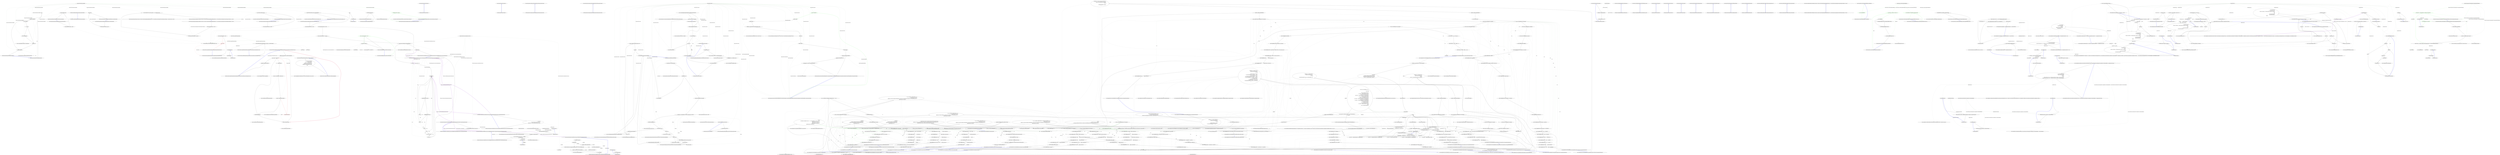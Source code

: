 digraph  {
n44 [label="Ninject.Activation.Blocks.ActivationBlock", span=""];
n0 [cluster="Ninject.Activation.Blocks.ActivationBlock.ActivationBlock(Ninject.Syntax.IResolutionRoot)", label="Entry Ninject.Activation.Blocks.ActivationBlock.ActivationBlock(Ninject.Syntax.IResolutionRoot)", span="41-41"];
n1 [cluster="Ninject.Activation.Blocks.ActivationBlock.ActivationBlock(Ninject.Syntax.IResolutionRoot)", label="Ensure.ArgumentNotNull(parent, ''parent'')", span="43-43"];
n2 [cluster="Ninject.Activation.Blocks.ActivationBlock.ActivationBlock(Ninject.Syntax.IResolutionRoot)", label="Parent = parent", span="44-44"];
n4 [cluster="Ninject.Infrastructure.Ensure.ArgumentNotNull(object, string)", label="Entry Ninject.Infrastructure.Ensure.ArgumentNotNull(object, string)", span="17-17"];
n3 [cluster="Ninject.Activation.Blocks.ActivationBlock.ActivationBlock(Ninject.Syntax.IResolutionRoot)", label="Exit Ninject.Activation.Blocks.ActivationBlock.ActivationBlock(Ninject.Syntax.IResolutionRoot)", span="41-41"];
n5 [cluster="Ninject.Activation.Blocks.ActivationBlock.Dispose(bool)", label="Entry Ninject.Activation.Blocks.ActivationBlock.Dispose(bool)", span="50-50"];
n6 [cluster="Ninject.Activation.Blocks.ActivationBlock.Dispose(bool)", label=this, span="52-52"];
n7 [cluster="Ninject.Activation.Blocks.ActivationBlock.Dispose(bool)", label="disposing && !IsDisposed", span="54-54"];
n12 [cluster="Ninject.Activation.Blocks.ActivationBlock.Dispose(bool)", label="base.Dispose(disposing)", span="61-61"];
n8 [cluster="Ninject.Activation.Blocks.ActivationBlock.Dispose(bool)", label="var evt = Disposed", span="56-56"];
n9 [cluster="Ninject.Activation.Blocks.ActivationBlock.Dispose(bool)", label="evt != null", span="57-57"];
n10 [cluster="Ninject.Activation.Blocks.ActivationBlock.Dispose(bool)", label="evt(this, EventArgs.Empty)", span="57-57"];
n11 [cluster="Ninject.Activation.Blocks.ActivationBlock.Dispose(bool)", label="Disposed = null", span="58-58"];
n14 [cluster="System.EventHandler.Invoke(object, System.EventArgs)", label="Entry System.EventHandler.Invoke(object, System.EventArgs)", span="0-0"];
n13 [cluster="Ninject.Activation.Blocks.ActivationBlock.Dispose(bool)", label="Exit Ninject.Activation.Blocks.ActivationBlock.Dispose(bool)", span="50-50"];
n15 [cluster="Ninject.Infrastructure.Disposal.DisposableObject.Dispose(bool)", label="Entry Ninject.Infrastructure.Disposal.DisposableObject.Dispose(bool)", span="37-37"];
n16 [cluster="Ninject.Activation.Blocks.ActivationBlock.CanResolve(Ninject.Activation.IRequest)", label="Entry Ninject.Activation.Blocks.ActivationBlock.CanResolve(Ninject.Activation.IRequest)", span="70-70"];
n17 [cluster="Ninject.Activation.Blocks.ActivationBlock.CanResolve(Ninject.Activation.IRequest)", label="Ensure.ArgumentNotNull(request, ''request'')", span="72-72"];
n18 [cluster="Ninject.Activation.Blocks.ActivationBlock.CanResolve(Ninject.Activation.IRequest)", label="return this.Parent.CanResolve(request);", span="73-73"];
n19 [cluster="Ninject.Activation.Blocks.ActivationBlock.CanResolve(Ninject.Activation.IRequest)", label="Exit Ninject.Activation.Blocks.ActivationBlock.CanResolve(Ninject.Activation.IRequest)", span="70-70"];
n20 [cluster="Ninject.Syntax.IResolutionRoot.CanResolve(Ninject.Activation.IRequest)", label="Entry Ninject.Syntax.IResolutionRoot.CanResolve(Ninject.Activation.IRequest)", span="29-29"];
n21 [cluster="Ninject.Activation.Blocks.ActivationBlock.CanResolve(Ninject.Activation.IRequest, bool)", label="Entry Ninject.Activation.Blocks.ActivationBlock.CanResolve(Ninject.Activation.IRequest, bool)", span="84-84"];
n22 [cluster="Ninject.Activation.Blocks.ActivationBlock.CanResolve(Ninject.Activation.IRequest, bool)", label="Ensure.ArgumentNotNull(request, ''request'')", span="86-86"];
n23 [cluster="Ninject.Activation.Blocks.ActivationBlock.CanResolve(Ninject.Activation.IRequest, bool)", label="return this.Parent.CanResolve(request, ignoreImplicitBindings);", span="87-87"];
n24 [cluster="Ninject.Activation.Blocks.ActivationBlock.CanResolve(Ninject.Activation.IRequest, bool)", label="Exit Ninject.Activation.Blocks.ActivationBlock.CanResolve(Ninject.Activation.IRequest, bool)", span="84-84"];
n25 [cluster="Ninject.Syntax.IResolutionRoot.CanResolve(Ninject.Activation.IRequest, bool)", label="Entry Ninject.Syntax.IResolutionRoot.CanResolve(Ninject.Activation.IRequest, bool)", span="39-39"];
n26 [cluster="Ninject.Activation.Blocks.ActivationBlock.Resolve(Ninject.Activation.IRequest)", label="Entry Ninject.Activation.Blocks.ActivationBlock.Resolve(Ninject.Activation.IRequest)", span="96-96"];
n27 [cluster="Ninject.Activation.Blocks.ActivationBlock.Resolve(Ninject.Activation.IRequest)", label="Ensure.ArgumentNotNull(request, ''request'')", span="98-98"];
n28 [cluster="Ninject.Activation.Blocks.ActivationBlock.Resolve(Ninject.Activation.IRequest)", label="return Parent.Resolve(request);", span="99-99"];
n29 [cluster="Ninject.Activation.Blocks.ActivationBlock.Resolve(Ninject.Activation.IRequest)", label="Exit Ninject.Activation.Blocks.ActivationBlock.Resolve(Ninject.Activation.IRequest)", span="96-96"];
n30 [cluster="Ninject.Syntax.IResolutionRoot.Resolve(Ninject.Activation.IRequest)", label="Entry Ninject.Syntax.IResolutionRoot.Resolve(Ninject.Activation.IRequest)", span="47-47"];
n31 [cluster="Ninject.Activation.Blocks.ActivationBlock.CreateRequest(System.Type, System.Func<Ninject.Planning.Bindings.IBindingMetadata, bool>, System.Collections.Generic.IEnumerable<Ninject.Parameters.IParameter>, bool, bool)", label="Entry Ninject.Activation.Blocks.ActivationBlock.CreateRequest(System.Type, System.Func<Ninject.Planning.Bindings.IBindingMetadata, bool>, System.Collections.Generic.IEnumerable<Ninject.Parameters.IParameter>, bool, bool)", span="111-111"];
n32 [cluster="Ninject.Activation.Blocks.ActivationBlock.CreateRequest(System.Type, System.Func<Ninject.Planning.Bindings.IBindingMetadata, bool>, System.Collections.Generic.IEnumerable<Ninject.Parameters.IParameter>, bool, bool)", label="Ensure.ArgumentNotNull(service, ''service'')", span="113-113"];
n33 [cluster="Ninject.Activation.Blocks.ActivationBlock.CreateRequest(System.Type, System.Func<Ninject.Planning.Bindings.IBindingMetadata, bool>, System.Collections.Generic.IEnumerable<Ninject.Parameters.IParameter>, bool, bool)", label="Ensure.ArgumentNotNull(parameters, ''parameters'')", span="114-114"];
n34 [cluster="Ninject.Activation.Blocks.ActivationBlock.CreateRequest(System.Type, System.Func<Ninject.Planning.Bindings.IBindingMetadata, bool>, System.Collections.Generic.IEnumerable<Ninject.Parameters.IParameter>, bool, bool)", label="return new Request(service, constraint, parameters, () => this, isOptional, isUnique);", span="115-115"];
n35 [cluster="Ninject.Activation.Blocks.ActivationBlock.CreateRequest(System.Type, System.Func<Ninject.Planning.Bindings.IBindingMetadata, bool>, System.Collections.Generic.IEnumerable<Ninject.Parameters.IParameter>, bool, bool)", label="Exit Ninject.Activation.Blocks.ActivationBlock.CreateRequest(System.Type, System.Func<Ninject.Planning.Bindings.IBindingMetadata, bool>, System.Collections.Generic.IEnumerable<Ninject.Parameters.IParameter>, bool, bool)", span="111-111"];
n36 [cluster="Ninject.Activation.Request.Request(System.Type, System.Func<Ninject.Planning.Bindings.IBindingMetadata, bool>, System.Collections.Generic.IEnumerable<Ninject.Parameters.IParameter>, System.Func<object>, bool, bool)", label="Entry Ninject.Activation.Request.Request(System.Type, System.Func<Ninject.Planning.Bindings.IBindingMetadata, bool>, System.Collections.Generic.IEnumerable<Ninject.Parameters.IParameter>, System.Func<object>, bool, bool)", span="103-103"];
n37 [cluster="lambda expression", label="Entry lambda expression", span="115-115"];
n38 [cluster="lambda expression", label=this, span="115-115"];
n39 [cluster="lambda expression", label="Exit lambda expression", span="115-115"];
n40 [cluster="Ninject.Activation.Blocks.ActivationBlock.Release(object)", label="Entry Ninject.Activation.Blocks.ActivationBlock.Release(object)", span="124-124"];
n41 [cluster="Ninject.Activation.Blocks.ActivationBlock.Release(object)", label="return Parent.Release(instance);", span="126-126"];
n42 [cluster="Ninject.Activation.Blocks.ActivationBlock.Release(object)", label="Exit Ninject.Activation.Blocks.ActivationBlock.Release(object)", span="124-124"];
n43 [cluster="Ninject.Syntax.IResolutionRoot.Release(object)", label="Entry Ninject.Syntax.IResolutionRoot.Release(object)", span="65-65"];
d17 [cluster="Ninject.Activation.Blocks.ActivationBlock.Inject(object, params Ninject.Parameters.IParameter[])", color=green, community=0, label="-1: Parent.Inject(instance, parameters)", span="72-72"];
d16 [cluster="Ninject.Activation.Blocks.ActivationBlock.Inject(object, params Ninject.Parameters.IParameter[])", label="Entry Ninject.Activation.Blocks.ActivationBlock.Inject(object, params Ninject.Parameters.IParameter[])", span="70-70"];
d18 [cluster="Ninject.Activation.Blocks.ActivationBlock.Inject(object, params Ninject.Parameters.IParameter[])", label="Exit Ninject.Activation.Blocks.ActivationBlock.Inject(object, params Ninject.Parameters.IParameter[])", span="70-70"];
d19 [cluster="Ninject.Syntax.IResolutionRoot.Inject(object, params Ninject.Parameters.IParameter[])", label="Entry Ninject.Syntax.IResolutionRoot.Inject(object, params Ninject.Parameters.IParameter[])", span="29-29"];
m0_0 [cluster="Ninject.Activation.IContext.GetProvider()", file="CachePruningTests.cs", label="Entry Ninject.Activation.IContext.GetProvider()", span="76-76"];
m0_1 [cluster="Ninject.Activation.IContext.GetProvider()", file="CachePruningTests.cs", label="Exit Ninject.Activation.IContext.GetProvider()", span="76-76"];
m0_2 [cluster="Ninject.Activation.IContext.GetScope()", file="CachePruningTests.cs", label="Entry Ninject.Activation.IContext.GetScope()", span="82-82"];
m0_3 [cluster="Ninject.Activation.IContext.GetScope()", file="CachePruningTests.cs", label="Exit Ninject.Activation.IContext.GetScope()", span="82-82"];
m1_10 [cluster="Unk.Load", file="CompiledModuleLoaderPlugin.cs", label="Entry Unk.Load", span=""];
m1_26 [cluster="System.Reflection.AssemblyName.AssemblyName()", file="CompiledModuleLoaderPlugin.cs", label="Entry System.Reflection.AssemblyName.AssemblyName()", span="0-0"];
m1_30 [cluster="System.AppDomain.Unload(System.AppDomain)", file="CompiledModuleLoaderPlugin.cs", label="Entry System.AppDomain.Unload(System.AppDomain)", span="0-0"];
m1_33 [cluster="System.AppDomain.CreateDomain(string, System.Security.Policy.Evidence, string, string, bool)", file="CompiledModuleLoaderPlugin.cs", label="Entry System.AppDomain.CreateDomain(string, System.Security.Policy.Evidence, string, string, bool)", span="0-0"];
m1_25 [cluster="Ninject.Modules.CompiledModuleLoaderPlugin.CreateTemporaryAppDomain()", file="CompiledModuleLoaderPlugin.cs", label="Entry Ninject.Modules.CompiledModuleLoaderPlugin.CreateTemporaryAppDomain()", span="94-94"];
m1_31 [cluster="Ninject.Modules.CompiledModuleLoaderPlugin.CreateTemporaryAppDomain()", file="CompiledModuleLoaderPlugin.cs", label="return AppDomain.CreateDomain(\r\n				''NinjectModuleLoader'',\r\n				AppDomain.CurrentDomain.Evidence,\r\n				AppDomain.CurrentDomain.BaseDirectory,\r\n				AppDomain.CurrentDomain.RelativeSearchPath,\r\n				false);", span="96-101"];
m1_32 [cluster="Ninject.Modules.CompiledModuleLoaderPlugin.CreateTemporaryAppDomain()", file="CompiledModuleLoaderPlugin.cs", label="Exit Ninject.Modules.CompiledModuleLoaderPlugin.CreateTemporaryAppDomain()", span="94-94"];
m1_27 [cluster="System.AppDomain.Load(System.Reflection.AssemblyName)", file="CompiledModuleLoaderPlugin.cs", label="Entry System.AppDomain.Load(System.Reflection.AssemblyName)", span="0-0"];
m1_28 [cluster="System.Reflection.Assembly.HasNinjectModules()", file="CompiledModuleLoaderPlugin.cs", label="Entry System.Reflection.Assembly.HasNinjectModules()", span="28-28"];
m1_29 [cluster="System.Reflection.Assembly.GetName()", file="CompiledModuleLoaderPlugin.cs", label="Entry System.Reflection.Assembly.GetName()", span="0-0"];
m1_5 [cluster="Ninject.Modules.CompiledModuleLoaderPlugin.LoadModules(System.Collections.Generic.IEnumerable<string>)", file="CompiledModuleLoaderPlugin.cs", label="Entry Ninject.Modules.CompiledModuleLoaderPlugin.LoadModules(System.Collections.Generic.IEnumerable<string>)", span="63-63"];
m1_6 [cluster="Ninject.Modules.CompiledModuleLoaderPlugin.LoadModules(System.Collections.Generic.IEnumerable<string>)", file="CompiledModuleLoaderPlugin.cs", label="Kernel.Load(FindAssembliesWithModules(filenames).Select(name => Assembly.Load(name)))", span="65-65"];
m1_7 [cluster="Ninject.Modules.CompiledModuleLoaderPlugin.LoadModules(System.Collections.Generic.IEnumerable<string>)", file="CompiledModuleLoaderPlugin.cs", label="Exit Ninject.Modules.CompiledModuleLoaderPlugin.LoadModules(System.Collections.Generic.IEnumerable<string>)", span="63-63"];
m1_0 [cluster="Ninject.Modules.CompiledModuleLoaderPlugin.CompiledModuleLoaderPlugin(Ninject.IKernel)", file="CompiledModuleLoaderPlugin.cs", label="Entry Ninject.Modules.CompiledModuleLoaderPlugin.CompiledModuleLoaderPlugin(Ninject.IKernel)", span="53-53"];
m1_1 [cluster="Ninject.Modules.CompiledModuleLoaderPlugin.CompiledModuleLoaderPlugin(Ninject.IKernel)", file="CompiledModuleLoaderPlugin.cs", label="Ensure.ArgumentNotNull(kernel, ''kernel'')", span="55-55"];
m1_2 [cluster="Ninject.Modules.CompiledModuleLoaderPlugin.CompiledModuleLoaderPlugin(Ninject.IKernel)", color=red, community=0, file="CompiledModuleLoaderPlugin.cs", label="-1: Kernel = kernel", span="56-56"];
m1_3 [cluster="Ninject.Modules.CompiledModuleLoaderPlugin.CompiledModuleLoaderPlugin(Ninject.IKernel)", file="CompiledModuleLoaderPlugin.cs", label="Exit Ninject.Modules.CompiledModuleLoaderPlugin.CompiledModuleLoaderPlugin(Ninject.IKernel)", span="53-53"];
m1_8 [cluster="Ninject.Modules.CompiledModuleLoaderPlugin.FindAssembliesWithModules(System.Collections.Generic.IEnumerable<string>)", file="CompiledModuleLoaderPlugin.cs", label="Entry Ninject.Modules.CompiledModuleLoaderPlugin.FindAssembliesWithModules(System.Collections.Generic.IEnumerable<string>)", span="68-68"];
m1_15 [cluster="Ninject.Modules.CompiledModuleLoaderPlugin.FindAssembliesWithModules(System.Collections.Generic.IEnumerable<string>)", file="CompiledModuleLoaderPlugin.cs", label="AppDomain temporaryDomain = CreateTemporaryAppDomain()", span="70-70"];
m1_22 [cluster="Ninject.Modules.CompiledModuleLoaderPlugin.FindAssembliesWithModules(System.Collections.Generic.IEnumerable<string>)", file="CompiledModuleLoaderPlugin.cs", label="yield return assembly.GetName();", span="88-88"];
m1_16 [cluster="Ninject.Modules.CompiledModuleLoaderPlugin.FindAssembliesWithModules(System.Collections.Generic.IEnumerable<string>)", file="CompiledModuleLoaderPlugin.cs", label=filenames, span="72-72"];
m1_19 [cluster="Ninject.Modules.CompiledModuleLoaderPlugin.FindAssembliesWithModules(System.Collections.Generic.IEnumerable<string>)", file="CompiledModuleLoaderPlugin.cs", label="assembly = temporaryDomain.Load(name)", span="79-79"];
m1_23 [cluster="Ninject.Modules.CompiledModuleLoaderPlugin.FindAssembliesWithModules(System.Collections.Generic.IEnumerable<string>)", file="CompiledModuleLoaderPlugin.cs", label="AppDomain.Unload(temporaryDomain)", span="91-91"];
m1_17 [cluster="Ninject.Modules.CompiledModuleLoaderPlugin.FindAssembliesWithModules(System.Collections.Generic.IEnumerable<string>)", file="CompiledModuleLoaderPlugin.cs", label="Assembly assembly", span="74-74"];
m1_18 [cluster="Ninject.Modules.CompiledModuleLoaderPlugin.FindAssembliesWithModules(System.Collections.Generic.IEnumerable<string>)", file="CompiledModuleLoaderPlugin.cs", label="var name = new AssemblyName { CodeBase = file }", span="78-78"];
m1_20 [cluster="Ninject.Modules.CompiledModuleLoaderPlugin.FindAssembliesWithModules(System.Collections.Generic.IEnumerable<string>)", color=red, community=0, file="CompiledModuleLoaderPlugin.cs", label="-1: BadImageFormatException", span="81-81"];
m1_21 [cluster="Ninject.Modules.CompiledModuleLoaderPlugin.FindAssembliesWithModules(System.Collections.Generic.IEnumerable<string>)", file="CompiledModuleLoaderPlugin.cs", label="assembly.HasNinjectModules()", span="87-87"];
m1_24 [cluster="Ninject.Modules.CompiledModuleLoaderPlugin.FindAssembliesWithModules(System.Collections.Generic.IEnumerable<string>)", file="CompiledModuleLoaderPlugin.cs", label="Exit Ninject.Modules.CompiledModuleLoaderPlugin.FindAssembliesWithModules(System.Collections.Generic.IEnumerable<string>)", span="68-68"];
m1_11 [cluster="lambda expression", file="CompiledModuleLoaderPlugin.cs", label="Entry lambda expression", span="65-65"];
m1_12 [cluster="lambda expression", file="CompiledModuleLoaderPlugin.cs", label="Assembly.Load(name)", span="65-65"];
m1_13 [cluster="lambda expression", file="CompiledModuleLoaderPlugin.cs", label="Exit lambda expression", span="65-65"];
m1_14 [cluster="System.Reflection.Assembly.Load(System.Reflection.AssemblyName)", file="CompiledModuleLoaderPlugin.cs", label="Entry System.Reflection.Assembly.Load(System.Reflection.AssemblyName)", span="0-0"];
m1_9 [cluster="Unk.Select", file="CompiledModuleLoaderPlugin.cs", label="Entry Unk.Select", span=""];
m1_34 [file="CompiledModuleLoaderPlugin.cs", label="Ninject.Modules.CompiledModuleLoaderPlugin", span=""];
m2_0 [cluster="Ninject.Activation.Strategies.ActivationStrategyBase.Activate(Ninject.Activation.IContext)", file="ComponentContainer.cs", label="Entry Ninject.Activation.Strategies.ActivationStrategyBase.Activate(Ninject.Activation.IContext)", span="7-7"];
m2_1 [cluster="Ninject.Activation.Strategies.ActivationStrategyBase.Activate(Ninject.Activation.IContext)", file="ComponentContainer.cs", label="Exit Ninject.Activation.Strategies.ActivationStrategyBase.Activate(Ninject.Activation.IContext)", span="7-7"];
m2_2 [cluster="Ninject.Activation.Strategies.ActivationStrategyBase.Deactivate(Ninject.Activation.IContext)", file="ComponentContainer.cs", label="Entry Ninject.Activation.Strategies.ActivationStrategyBase.Deactivate(Ninject.Activation.IContext)", span="8-8"];
m2_3 [cluster="Ninject.Activation.Strategies.ActivationStrategyBase.Deactivate(Ninject.Activation.IContext)", file="ComponentContainer.cs", label="Exit Ninject.Activation.Strategies.ActivationStrategyBase.Deactivate(Ninject.Activation.IContext)", span="8-8"];
m3_66 [cluster="Ninject.Planning.IPlanner.GetPlan(System.Type)", file="Context.cs", label="Entry Ninject.Planning.IPlanner.GetPlan(System.Type)", span="33-33"];
m3_28 [cluster="Ninject.Activation.Context.Resolve()", file="Context.cs", label="Entry Ninject.Activation.Context.Resolve()", span="137-137"];
m3_29 [cluster="Ninject.Activation.Context.Resolve()", file="Context.cs", label="Request.ActiveBindings.Contains(Binding)", span="139-139"];
m3_30 [cluster="Ninject.Activation.Context.Resolve()", file="Context.cs", label="throw new ActivationException(ExceptionFormatter.CyclicalDependenciesDetected(this));", span="140-140"];
m3_31 [cluster="Ninject.Activation.Context.Resolve()", file="Context.cs", label="var scope = this.GetScope()", span="142-142"];
m3_34 [cluster="Ninject.Activation.Context.Resolve()", file="Context.cs", label="return this.ResolveInternal(scope);", span="148-148"];
m3_35 [cluster="Ninject.Activation.Context.Resolve()", file="Context.cs", label="return this.ResolveInternal(null);", span="153-153"];
m3_32 [cluster="Ninject.Activation.Context.Resolve()", file="Context.cs", label="scope != null", span="144-144"];
m3_33 [cluster="Ninject.Activation.Context.Resolve()", file="Context.cs", label=scope, span="146-146"];
m3_36 [cluster="Ninject.Activation.Context.Resolve()", file="Context.cs", label="Exit Ninject.Activation.Context.Resolve()", span="137-137"];
m3_27 [cluster="Ninject.Planning.Bindings.IBindingConfiguration.GetProvider(Ninject.Activation.IContext)", file="Context.cs", label="Entry Ninject.Planning.Bindings.IBindingConfiguration.GetProvider(Ninject.Activation.IContext)", span="88-88"];
m3_64 [cluster="System.Collections.Generic.Stack<T>.Pop()", file="Context.cs", label="Entry System.Collections.Generic.Stack<T>.Pop()", span="0-0"];
m3_68 [cluster="object.GetType()", file="Context.cs", label="Entry object.GetType()", span="0-0"];
m3_38 [cluster="Ninject.ActivationException.ActivationException(string)", file="Context.cs", label="Entry Ninject.ActivationException.ActivationException(string)", span="35-35"];
m3_15 [cluster="Ninject.Activation.Context.GetScope()", file="Context.cs", label="Entry Ninject.Activation.Context.GetScope()", span="113-113"];
m3_16 [cluster="Ninject.Activation.Context.GetScope()", file="Context.cs", label="this.cachedScope == null", span="115-115"];
m3_17 [cluster="Ninject.Activation.Context.GetScope()", file="Context.cs", label="var scope = this.Request.GetScope() ?? this.Binding.GetScope(this)", span="117-117"];
m3_18 [cluster="Ninject.Activation.Context.GetScope()", file="Context.cs", label="this.cachedScope = new WeakReference(scope)", span="118-118"];
m3_19 [cluster="Ninject.Activation.Context.GetScope()", file="Context.cs", label="return this.cachedScope.Target;", span="121-121"];
m3_20 [cluster="Ninject.Activation.Context.GetScope()", file="Context.cs", label="Exit Ninject.Activation.Context.GetScope()", span="113-113"];
m3_39 [cluster="Ninject.Infrastructure.Introspection.ExceptionFormatter.CyclicalDependenciesDetected(Ninject.Activation.IContext)", file="Context.cs", label="Entry Ninject.Infrastructure.Introspection.ExceptionFormatter.CyclicalDependenciesDetected(Ninject.Activation.IContext)", span="162-162"];
m3_67 [cluster="Ninject.Activation.Caching.ICache.Remember(Ninject.Activation.IContext, Ninject.Activation.InstanceReference)", file="Context.cs", label="Entry Ninject.Activation.Caching.ICache.Remember(Ninject.Activation.IContext, Ninject.Activation.InstanceReference)", span="31-31"];
m3_63 [cluster="Ninject.Activation.IProvider.Create(Ninject.Activation.IContext)", file="Context.cs", label="Entry Ninject.Activation.IProvider.Create(Ninject.Activation.IContext)", span="30-30"];
m3_21 [cluster="Ninject.Activation.IRequest.GetScope()", file="Context.cs", label="Entry Ninject.Activation.IRequest.GetScope()", span="97-97"];
m3_40 [cluster="Ninject.Activation.Context.ResolveInternal(object)", file="Context.cs", label="Entry Ninject.Activation.Context.ResolveInternal(object)", span="157-157"];
m3_41 [cluster="Ninject.Activation.Context.ResolveInternal(object)", file="Context.cs", label="var cachedInstance = this.Cache.TryGet(this)", span="159-159"];
m3_44 [cluster="Ninject.Activation.Context.ResolveInternal(object)", file="Context.cs", label="this.Request.ActiveBindings.Push(this.Binding)", span="166-166"];
m3_45 [cluster="Ninject.Activation.Context.ResolveInternal(object)", file="Context.cs", label="var reference = new InstanceReference { Instance = this.GetProvider().Create(this) }", span="168-168"];
m3_46 [cluster="Ninject.Activation.Context.ResolveInternal(object)", file="Context.cs", label="this.Request.ActiveBindings.Pop()", span="170-170"];
m3_48 [cluster="Ninject.Activation.Context.ResolveInternal(object)", file="Context.cs", label="!this.Kernel.Settings.AllowNullInjection", span="174-174"];
m3_49 [cluster="Ninject.Activation.Context.ResolveInternal(object)", file="Context.cs", label="throw new ActivationException(ExceptionFormatter.ProviderReturnedNull(this));", span="176-176"];
m3_50 [cluster="Ninject.Activation.Context.ResolveInternal(object)", file="Context.cs", label="this.Plan == null", span="179-179"];
m3_51 [cluster="Ninject.Activation.Context.ResolveInternal(object)", file="Context.cs", label="this.Plan = this.Planner.GetPlan(this.Request.Service)", span="181-181"];
m3_54 [cluster="Ninject.Activation.Context.ResolveInternal(object)", file="Context.cs", label="this.Cache.Remember(this, reference)", span="189-189"];
m3_55 [cluster="Ninject.Activation.Context.ResolveInternal(object)", file="Context.cs", label="this.Plan == null", span="192-192"];
m3_56 [cluster="Ninject.Activation.Context.ResolveInternal(object)", file="Context.cs", label="this.Plan = this.Planner.GetPlan(reference.Instance.GetType())", span="194-194"];
m3_57 [cluster="Ninject.Activation.Context.ResolveInternal(object)", file="Context.cs", label="this.Pipeline.Activate(this, reference)", span="197-197"];
m3_42 [cluster="Ninject.Activation.Context.ResolveInternal(object)", file="Context.cs", label="cachedInstance != null", span="161-161"];
m3_43 [cluster="Ninject.Activation.Context.ResolveInternal(object)", file="Context.cs", label="return cachedInstance;", span="163-163"];
m3_47 [cluster="Ninject.Activation.Context.ResolveInternal(object)", file="Context.cs", label="reference.Instance == null", span="172-172"];
m3_58 [cluster="Ninject.Activation.Context.ResolveInternal(object)", file="Context.cs", label="return reference.Instance;", span="199-199"];
m3_52 [cluster="Ninject.Activation.Context.ResolveInternal(object)", file="Context.cs", label="return null;", span="184-184"];
m3_53 [cluster="Ninject.Activation.Context.ResolveInternal(object)", file="Context.cs", label="scope != null", span="187-187"];
m3_59 [cluster="Ninject.Activation.Context.ResolveInternal(object)", file="Context.cs", label="Exit Ninject.Activation.Context.ResolveInternal(object)", span="157-157"];
m3_22 [cluster="Ninject.Planning.Bindings.IBindingConfiguration.GetScope(Ninject.Activation.IContext)", file="Context.cs", label="Entry Ninject.Planning.Bindings.IBindingConfiguration.GetScope(Ninject.Activation.IContext)", span="95-95"];
m3_13 [cluster="System.Collections.Generic.IEnumerable<TSource>.ToList<TSource>()", file="Context.cs", label="Entry System.Collections.Generic.IEnumerable<TSource>.ToList<TSource>()", span="0-0"];
m3_65 [cluster="Ninject.Infrastructure.Introspection.ExceptionFormatter.ProviderReturnedNull(Ninject.Activation.IContext)", file="Context.cs", label="Entry Ninject.Infrastructure.Introspection.ExceptionFormatter.ProviderReturnedNull(Ninject.Activation.IContext)", span="304-304"];
m3_14 [cluster="System.Type.GetGenericArguments()", file="Context.cs", label="Entry System.Type.GetGenericArguments()", span="0-0"];
m3_0 [cluster="Ninject.Activation.Context.Context(Ninject.IReadonlyKernel, Ninject.Activation.IRequest, Ninject.Planning.Bindings.IBinding, Ninject.Activation.Caching.ICache, Ninject.Planning.IPlanner, Ninject.Activation.IPipeline)", file="Context.cs", label="Entry Ninject.Activation.Context.Context(Ninject.IReadonlyKernel, Ninject.Activation.IRequest, Ninject.Planning.Bindings.IBinding, Ninject.Activation.Caching.ICache, Ninject.Planning.IPlanner, Ninject.Activation.IPipeline)", span="91-91"];
m3_1 [cluster="Ninject.Activation.Context.Context(Ninject.IReadonlyKernel, Ninject.Activation.IRequest, Ninject.Planning.Bindings.IBinding, Ninject.Activation.Caching.ICache, Ninject.Planning.IPlanner, Ninject.Activation.IPipeline)", color=green, community=0, file="Context.cs", label="-1: Kernel = readonlyKernel", span="93-93"];
m3_2 [cluster="Ninject.Activation.Context.Context(Ninject.IReadonlyKernel, Ninject.Activation.IRequest, Ninject.Planning.Bindings.IBinding, Ninject.Activation.Caching.ICache, Ninject.Planning.IPlanner, Ninject.Activation.IPipeline)", file="Context.cs", label="Request = request", span="94-94"];
m3_3 [cluster="Ninject.Activation.Context.Context(Ninject.IReadonlyKernel, Ninject.Activation.IRequest, Ninject.Planning.Bindings.IBinding, Ninject.Activation.Caching.ICache, Ninject.Planning.IPlanner, Ninject.Activation.IPipeline)", file="Context.cs", label="Binding = binding", span="95-95"];
m3_4 [cluster="Ninject.Activation.Context.Context(Ninject.IReadonlyKernel, Ninject.Activation.IRequest, Ninject.Planning.Bindings.IBinding, Ninject.Activation.Caching.ICache, Ninject.Planning.IPlanner, Ninject.Activation.IPipeline)", file="Context.cs", label="Parameters = request.Parameters.Union(binding.Parameters).ToList()", span="96-96"];
m3_5 [cluster="Ninject.Activation.Context.Context(Ninject.IReadonlyKernel, Ninject.Activation.IRequest, Ninject.Planning.Bindings.IBinding, Ninject.Activation.Caching.ICache, Ninject.Planning.IPlanner, Ninject.Activation.IPipeline)", file="Context.cs", label="Cache = cache", span="98-98"];
m3_6 [cluster="Ninject.Activation.Context.Context(Ninject.IReadonlyKernel, Ninject.Activation.IRequest, Ninject.Planning.Bindings.IBinding, Ninject.Activation.Caching.ICache, Ninject.Planning.IPlanner, Ninject.Activation.IPipeline)", file="Context.cs", label="Planner = planner", span="99-99"];
m3_7 [cluster="Ninject.Activation.Context.Context(Ninject.IReadonlyKernel, Ninject.Activation.IRequest, Ninject.Planning.Bindings.IBinding, Ninject.Activation.Caching.ICache, Ninject.Planning.IPlanner, Ninject.Activation.IPipeline)", file="Context.cs", label="Pipeline = pipeline", span="100-100"];
m3_9 [cluster="Ninject.Activation.Context.Context(Ninject.IReadonlyKernel, Ninject.Activation.IRequest, Ninject.Planning.Bindings.IBinding, Ninject.Activation.Caching.ICache, Ninject.Planning.IPlanner, Ninject.Activation.IPipeline)", file="Context.cs", label="HasInferredGenericArguments = true", span="104-104"];
m3_10 [cluster="Ninject.Activation.Context.Context(Ninject.IReadonlyKernel, Ninject.Activation.IRequest, Ninject.Planning.Bindings.IBinding, Ninject.Activation.Caching.ICache, Ninject.Planning.IPlanner, Ninject.Activation.IPipeline)", file="Context.cs", label="GenericArguments = request.Service.GetGenericArguments()", span="105-105"];
m3_8 [cluster="Ninject.Activation.Context.Context(Ninject.IReadonlyKernel, Ninject.Activation.IRequest, Ninject.Planning.Bindings.IBinding, Ninject.Activation.Caching.ICache, Ninject.Planning.IPlanner, Ninject.Activation.IPipeline)", file="Context.cs", label="binding.Service.IsGenericTypeDefinition", span="102-102"];
m3_11 [cluster="Ninject.Activation.Context.Context(Ninject.IReadonlyKernel, Ninject.Activation.IRequest, Ninject.Planning.Bindings.IBinding, Ninject.Activation.Caching.ICache, Ninject.Planning.IPlanner, Ninject.Activation.IPipeline)", file="Context.cs", label="Exit Ninject.Activation.Context.Context(Ninject.IReadonlyKernel, Ninject.Activation.IRequest, Ninject.Planning.Bindings.IBinding, Ninject.Activation.Caching.ICache, Ninject.Planning.IPlanner, Ninject.Activation.IPipeline)", span="91-91"];
m3_62 [cluster="Ninject.Activation.InstanceReference.InstanceReference()", file="Context.cs", label="Entry Ninject.Activation.InstanceReference.InstanceReference()", span="22-22"];
m3_37 [cluster="System.Collections.Generic.Stack<T>.Contains(T)", file="Context.cs", label="Entry System.Collections.Generic.Stack<T>.Contains(T)", span="0-0"];
m3_24 [cluster="Ninject.Activation.Context.GetProvider()", file="Context.cs", label="Entry Ninject.Activation.Context.GetProvider()", span="128-128"];
m3_25 [cluster="Ninject.Activation.Context.GetProvider()", file="Context.cs", label="return Binding.GetProvider(this);", span="130-130"];
m3_26 [cluster="Ninject.Activation.Context.GetProvider()", file="Context.cs", label="Exit Ninject.Activation.Context.GetProvider()", span="128-128"];
m3_69 [cluster="Ninject.Activation.IPipeline.Activate(Ninject.Activation.IContext, Ninject.Activation.InstanceReference)", file="Context.cs", label="Entry Ninject.Activation.IPipeline.Activate(Ninject.Activation.IContext, Ninject.Activation.InstanceReference)", span="33-33"];
m3_23 [cluster="System.WeakReference.WeakReference(object)", file="Context.cs", label="Entry System.WeakReference.WeakReference(object)", span="0-0"];
m3_60 [cluster="Ninject.Activation.Caching.ICache.TryGet(Ninject.Activation.IContext)", file="Context.cs", label="Entry Ninject.Activation.Caching.ICache.TryGet(Ninject.Activation.IContext)", span="38-38"];
m3_12 [cluster="System.Collections.Generic.IEnumerable<TSource>.Union<TSource>(System.Collections.Generic.IEnumerable<TSource>)", file="Context.cs", label="Entry System.Collections.Generic.IEnumerable<TSource>.Union<TSource>(System.Collections.Generic.IEnumerable<TSource>)", span="0-0"];
m3_61 [cluster="System.Collections.Generic.Stack<T>.Push(T)", file="Context.cs", label="Entry System.Collections.Generic.Stack<T>.Push(T)", span="0-0"];
m3_70 [file="Context.cs", label="Ninject.Activation.Context", span=""];
m4_163 [cluster="CommandLine.Text.HelpText.AutoBuild<T>(CommandLine.ParserResult<T>)", file="GlobalKernelRegistration.cs", label="Entry CommandLine.Text.HelpText.AutoBuild<T>(CommandLine.ParserResult<T>)", span="260-260"];
m4_78 [cluster="CommandLine.Tests.Unit.Text.HelpTextTests.Long_help_text_without_spaces()", file="GlobalKernelRegistration.cs", label="Entry CommandLine.Tests.Unit.Text.HelpTextTests.Long_help_text_without_spaces()", span="157-157"];
m4_82 [cluster="CommandLine.Tests.Unit.Text.HelpTextTests.Long_help_text_without_spaces()", file="GlobalKernelRegistration.cs", label="var lines = sut.ToString().ToNotEmptyLines()", span="169-169"];
m4_83 [cluster="CommandLine.Tests.Unit.Text.HelpTextTests.Long_help_text_without_spaces()", file="GlobalKernelRegistration.cs", label="lines[1].ShouldBeEquivalentTo(''  v, verbose    Before '')", span="170-170"];
m4_84 [cluster="CommandLine.Tests.Unit.Text.HelpTextTests.Long_help_text_without_spaces()", file="GlobalKernelRegistration.cs", label="lines[2].ShouldBeEquivalentTo(''                012345678901234567890123'')", span="171-171"];
m4_85 [cluster="CommandLine.Tests.Unit.Text.HelpTextTests.Long_help_text_without_spaces()", file="GlobalKernelRegistration.cs", label="lines[3].ShouldBeEquivalentTo(''                After'')", span="172-172"];
m4_86 [cluster="CommandLine.Tests.Unit.Text.HelpTextTests.Long_help_text_without_spaces()", file="GlobalKernelRegistration.cs", label="lines[4].ShouldBeEquivalentTo(''  input-file    Before '')", span="173-173"];
m4_87 [cluster="CommandLine.Tests.Unit.Text.HelpTextTests.Long_help_text_without_spaces()", file="GlobalKernelRegistration.cs", label="lines[5].ShouldBeEquivalentTo(''                012345678901234567890123'')", span="174-174"];
m4_88 [cluster="CommandLine.Tests.Unit.Text.HelpTextTests.Long_help_text_without_spaces()", file="GlobalKernelRegistration.cs", label="lines[6].ShouldBeEquivalentTo(''                456789 After'')", span="175-175"];
m4_79 [cluster="CommandLine.Tests.Unit.Text.HelpTextTests.Long_help_text_without_spaces()", file="GlobalKernelRegistration.cs", label="var sut = new HelpText(new HeadingInfo(''CommandLine.Tests.dll'', ''1.9.4.131''))", span="161-161"];
m4_81 [cluster="CommandLine.Tests.Unit.Text.HelpTextTests.Long_help_text_without_spaces()", file="GlobalKernelRegistration.cs", label="sut.AddOptions(\r\n                new NotParsed<FakeOptionsWithLongDescriptionAndNoSpaces>(\r\n                    TypeInfo.Create(typeof(FakeOptionsWithLongDescriptionAndNoSpaces)),\r\n                    Enumerable.Empty<Error>()))", span="163-166"];
m4_80 [cluster="CommandLine.Tests.Unit.Text.HelpTextTests.Long_help_text_without_spaces()", file="GlobalKernelRegistration.cs", label="sut.MaximumDisplayWidth = 40", span="162-162"];
m4_89 [cluster="CommandLine.Tests.Unit.Text.HelpTextTests.Long_help_text_without_spaces()", file="GlobalKernelRegistration.cs", label="Exit CommandLine.Tests.Unit.Text.HelpTextTests.Long_help_text_without_spaces()", span="157-157"];
m4_20 [cluster="CommandLine.Text.HelpText.AddPostOptionsLine(string)", file="GlobalKernelRegistration.cs", label="Entry CommandLine.Text.HelpText.AddPostOptionsLine(string)", span="333-333"];
m4_35 [cluster="CommandLine.TypeInfo.Create(System.Type)", file="GlobalKernelRegistration.cs", label="Entry CommandLine.TypeInfo.Create(System.Type)", span="29-29"];
m4_66 [cluster="CommandLine.Tests.Unit.Text.HelpTextTests.When_help_text_is_longer_than_width_it_will_wrap_around_as_if_in_a_column()", file="GlobalKernelRegistration.cs", label="Entry CommandLine.Tests.Unit.Text.HelpTextTests.When_help_text_is_longer_than_width_it_will_wrap_around_as_if_in_a_column()", span="134-134"];
m4_70 [cluster="CommandLine.Tests.Unit.Text.HelpTextTests.When_help_text_is_longer_than_width_it_will_wrap_around_as_if_in_a_column()", file="GlobalKernelRegistration.cs", label="var lines = sut.ToString().Split(new[] { Environment.NewLine }, StringSplitOptions.None)", span="146-146"];
m4_71 [cluster="CommandLine.Tests.Unit.Text.HelpTextTests.When_help_text_is_longer_than_width_it_will_wrap_around_as_if_in_a_column()", file="GlobalKernelRegistration.cs", label="lines[2].ShouldBeEquivalentTo(''  v, verbose    This is the description'')", span="147-147"];
m4_72 [cluster="CommandLine.Tests.Unit.Text.HelpTextTests.When_help_text_is_longer_than_width_it_will_wrap_around_as_if_in_a_column()", file="GlobalKernelRegistration.cs", label="lines[3].ShouldBeEquivalentTo(''                of the verbosity to '')", span="149-149"];
m4_73 [cluster="CommandLine.Tests.Unit.Text.HelpTextTests.When_help_text_is_longer_than_width_it_will_wrap_around_as_if_in_a_column()", file="GlobalKernelRegistration.cs", label="lines[4].ShouldBeEquivalentTo(''                test out the wrapping '')", span="150-150"];
m4_74 [cluster="CommandLine.Tests.Unit.Text.HelpTextTests.When_help_text_is_longer_than_width_it_will_wrap_around_as_if_in_a_column()", file="GlobalKernelRegistration.cs", label="lines[5].ShouldBeEquivalentTo(''                capabilities of the '')", span="151-151"];
m4_75 [cluster="CommandLine.Tests.Unit.Text.HelpTextTests.When_help_text_is_longer_than_width_it_will_wrap_around_as_if_in_a_column()", file="GlobalKernelRegistration.cs", label="lines[6].ShouldBeEquivalentTo(''                Help Text.'')", span="152-152"];
m4_67 [cluster="CommandLine.Tests.Unit.Text.HelpTextTests.When_help_text_is_longer_than_width_it_will_wrap_around_as_if_in_a_column()", file="GlobalKernelRegistration.cs", label="var sut = new HelpText(new HeadingInfo(''CommandLine.Tests.dll'', ''1.9.4.131''))", span="138-138"];
m4_69 [cluster="CommandLine.Tests.Unit.Text.HelpTextTests.When_help_text_is_longer_than_width_it_will_wrap_around_as_if_in_a_column()", file="GlobalKernelRegistration.cs", label="sut.AddOptions(\r\n                new NotParsed<FakeOptionsWithLongDescription>(\r\n                    TypeInfo.Create(typeof(FakeOptionsWithLongDescription)),\r\n                    Enumerable.Empty<Error>()))", span="140-143"];
m4_68 [cluster="CommandLine.Tests.Unit.Text.HelpTextTests.When_help_text_is_longer_than_width_it_will_wrap_around_as_if_in_a_column()", file="GlobalKernelRegistration.cs", label="sut.MaximumDisplayWidth = 40", span="139-139"];
m4_76 [cluster="CommandLine.Tests.Unit.Text.HelpTextTests.When_help_text_is_longer_than_width_it_will_wrap_around_as_if_in_a_column()", file="GlobalKernelRegistration.cs", label="Exit CommandLine.Tests.Unit.Text.HelpTextTests.When_help_text_is_longer_than_width_it_will_wrap_around_as_if_in_a_column()", span="134-134"];
m4_126 [cluster="CommandLine.Text.HelpText.RenderParsingErrorsText<T>(CommandLine.ParserResult<T>, System.Func<CommandLine.Error, string>, System.Func<System.Collections.Generic.IEnumerable<CommandLine.MutuallyExclusiveSetError>, string>, int)", file="GlobalKernelRegistration.cs", label="Entry CommandLine.Text.HelpText.RenderParsingErrorsText<T>(CommandLine.ParserResult<T>, System.Func<CommandLine.Error, string>, System.Func<System.Collections.Generic.IEnumerable<CommandLine.MutuallyExclusiveSetError>, string>, int)", span="458-458"];
m4_116 [cluster="CommandLine.BadFormatTokenError.BadFormatTokenError(string)", file="GlobalKernelRegistration.cs", label="Entry CommandLine.BadFormatTokenError.BadFormatTokenError(string)", span="196-196"];
m4_122 [cluster="CommandLine.NoVerbSelectedError.NoVerbSelectedError()", file="GlobalKernelRegistration.cs", label="Entry CommandLine.NoVerbSelectedError.NoVerbSelectedError()", span="421-421"];
m4_37 [cluster="CommandLine.Text.HelpText.AddOptions<T>(CommandLine.ParserResult<T>)", file="GlobalKernelRegistration.cs", label="Entry CommandLine.Text.HelpText.AddOptions<T>(CommandLine.ParserResult<T>)", span="389-389"];
m4_0 [cluster="CommandLine.Tests.Unit.Text.HelpTextTests.Create_empty_instance()", file="GlobalKernelRegistration.cs", label="Entry CommandLine.Tests.Unit.Text.HelpTextTests.Create_empty_instance()", span="19-19"];
m4_1 [cluster="CommandLine.Tests.Unit.Text.HelpTextTests.Create_empty_instance()", file="GlobalKernelRegistration.cs", label="string.Empty.ShouldBeEquivalentTo(new HelpText().ToString())", span="21-21"];
m4_2 [cluster="CommandLine.Tests.Unit.Text.HelpTextTests.Create_empty_instance()", file="GlobalKernelRegistration.cs", label="Exit CommandLine.Tests.Unit.Text.HelpTextTests.Create_empty_instance()", span="19-19"];
m4_3 [cluster="CommandLine.Text.HelpText.HelpText()", file="GlobalKernelRegistration.cs", label="Entry CommandLine.Text.HelpText.HelpText()", span="36-36"];
m4_217 [cluster="CommandLine.Text.HelpText.RenderUsageText<T>(CommandLine.ParserResult<T>)", file="GlobalKernelRegistration.cs", label="Entry CommandLine.Text.HelpText.RenderUsageText<T>(CommandLine.ParserResult<T>)", span="516-516"];
m4_118 [cluster="CommandLine.NameInfo.NameInfo(string, string)", file="GlobalKernelRegistration.cs", label="Entry CommandLine.NameInfo.NameInfo(string, string)", span="20-20"];
m4_165 [cluster="Unk.StartWithEquivalent", file="GlobalKernelRegistration.cs", label="Entry Unk.StartWithEquivalent", span=""];
m4_164 [cluster="Unk.Should", file="GlobalKernelRegistration.cs", label="Entry Unk.Should", span=""];
m4_121 [cluster="CommandLine.SequenceOutOfRangeError.SequenceOutOfRangeError(CommandLine.NameInfo)", file="GlobalKernelRegistration.cs", label="Entry CommandLine.SequenceOutOfRangeError.SequenceOutOfRangeError(CommandLine.NameInfo)", span="335-335"];
m4_257 [cluster="System.Type.ToTypeInfo()", file="GlobalKernelRegistration.cs", label="Entry System.Type.ToTypeInfo()", span="174-174"];
m4_145 [cluster="System.InvalidOperationException.InvalidOperationException()", file="GlobalKernelRegistration.cs", label="Entry System.InvalidOperationException.InvalidOperationException()", span="0-0"];
m4_125 [cluster="CommandLine.HelpVerbRequestedError.HelpVerbRequestedError(string, System.Type, bool)", file="GlobalKernelRegistration.cs", label="Entry CommandLine.HelpVerbRequestedError.HelpVerbRequestedError(string, System.Type, bool)", span="383-383"];
m4_38 [cluster="System.Collections.Generic.IEnumerable<string>.TrimStringArray()", file="GlobalKernelRegistration.cs", label="Entry System.Collections.Generic.IEnumerable<string>.TrimStringArray()", span="15-15"];
m4_259 [cluster="Unk.Be", file="GlobalKernelRegistration.cs", label="Entry Unk.Be", span=""];
m4_256 [cluster="System.Globalization.CultureInfo.MakeCultureHandlers()", file="GlobalKernelRegistration.cs", label="Entry System.Globalization.CultureInfo.MakeCultureHandlers()", span="20-20"];
m4_18 [cluster="CommandLine.Text.CopyrightInfo.CopyrightInfo(bool, string, params int[])", file="GlobalKernelRegistration.cs", label="Entry CommandLine.Text.CopyrightInfo.CopyrightInfo(bool, string, params int[])", span="60-60"];
m4_16 [cluster="CommandLine.Text.HelpText.HelpText(string, string)", file="GlobalKernelRegistration.cs", label="Entry CommandLine.Text.HelpText.HelpText(string, string)", span="82-82"];
m4_149 [cluster="CommandLine.Tests.Unit.Text.HelpTextTests.Invoke_AutoBuild_for_Options_returns_appropriate_formatted_text()", file="GlobalKernelRegistration.cs", label="Entry CommandLine.Tests.Unit.Text.HelpTextTests.Invoke_AutoBuild_for_Options_returns_appropriate_formatted_text()", span="262-262"];
m4_152 [cluster="CommandLine.Tests.Unit.Text.HelpTextTests.Invoke_AutoBuild_for_Options_returns_appropriate_formatted_text()", file="GlobalKernelRegistration.cs", label="var lines = helpText.ToString().ToNotEmptyLines().TrimStringArray()", span="277-277"];
m4_155 [cluster="CommandLine.Tests.Unit.Text.HelpTextTests.Invoke_AutoBuild_for_Options_returns_appropriate_formatted_text()", file="GlobalKernelRegistration.cs", label="lines[2].ShouldBeEquivalentTo(''ERROR(S):'')", span="280-280"];
m4_156 [cluster="CommandLine.Tests.Unit.Text.HelpTextTests.Invoke_AutoBuild_for_Options_returns_appropriate_formatted_text()", file="GlobalKernelRegistration.cs", label="lines[3].ShouldBeEquivalentTo(''Token 'badtoken' is not recognized.'')", span="281-281"];
m4_157 [cluster="CommandLine.Tests.Unit.Text.HelpTextTests.Invoke_AutoBuild_for_Options_returns_appropriate_formatted_text()", file="GlobalKernelRegistration.cs", label="lines[4].ShouldBeEquivalentTo(''A sequence option 'i' is defined with fewer or more items than required.'')", span="282-282"];
m4_158 [cluster="CommandLine.Tests.Unit.Text.HelpTextTests.Invoke_AutoBuild_for_Options_returns_appropriate_formatted_text()", file="GlobalKernelRegistration.cs", label="lines[5].ShouldBeEquivalentTo(''--stringvalue    Define a string value here.'')", span="283-283"];
m4_159 [cluster="CommandLine.Tests.Unit.Text.HelpTextTests.Invoke_AutoBuild_for_Options_returns_appropriate_formatted_text()", file="GlobalKernelRegistration.cs", label="lines[6].ShouldBeEquivalentTo(''-i               Define a int sequence here.'')", span="284-284"];
m4_160 [cluster="CommandLine.Tests.Unit.Text.HelpTextTests.Invoke_AutoBuild_for_Options_returns_appropriate_formatted_text()", file="GlobalKernelRegistration.cs", label="lines[7].ShouldBeEquivalentTo(''-x               Define a boolean or switch value here.'')", span="285-285"];
m4_161 [cluster="CommandLine.Tests.Unit.Text.HelpTextTests.Invoke_AutoBuild_for_Options_returns_appropriate_formatted_text()", file="GlobalKernelRegistration.cs", label="lines[8].ShouldBeEquivalentTo(''--help           Display this help screen.'')", span="286-286"];
m4_151 [cluster="CommandLine.Tests.Unit.Text.HelpTextTests.Invoke_AutoBuild_for_Options_returns_appropriate_formatted_text()", file="GlobalKernelRegistration.cs", label="var helpText = HelpText.AutoBuild(fakeResult)", span="274-274"];
m4_153 [cluster="CommandLine.Tests.Unit.Text.HelpTextTests.Invoke_AutoBuild_for_Options_returns_appropriate_formatted_text()", file="GlobalKernelRegistration.cs", label="lines[0].Should().StartWithEquivalent(''CommandLine'')", span="278-278"];
m4_154 [cluster="CommandLine.Tests.Unit.Text.HelpTextTests.Invoke_AutoBuild_for_Options_returns_appropriate_formatted_text()", file="GlobalKernelRegistration.cs", label="lines[1].Should().StartWithEquivalent(''Copyright (c)'')", span="279-279"];
m4_150 [cluster="CommandLine.Tests.Unit.Text.HelpTextTests.Invoke_AutoBuild_for_Options_returns_appropriate_formatted_text()", file="GlobalKernelRegistration.cs", label="var fakeResult = new NotParsed<FakeOptions>(\r\n                TypeInfo.Create(typeof(FakeOptions)),\r\n                new Error[]\r\n                    {\r\n                        new BadFormatTokenError(''badtoken''),\r\n                        new SequenceOutOfRangeError(new NameInfo(''i'', ''''))\r\n                    })", span="265-271"];
m4_162 [cluster="CommandLine.Tests.Unit.Text.HelpTextTests.Invoke_AutoBuild_for_Options_returns_appropriate_formatted_text()", file="GlobalKernelRegistration.cs", label="Exit CommandLine.Tests.Unit.Text.HelpTextTests.Invoke_AutoBuild_for_Options_returns_appropriate_formatted_text()", span="262-262"];
m4_243 [cluster="CommandLine.Tests.Unit.Text.HelpTextTests.Default_set_to_sequence_should_be_properly_printed()", file="GlobalKernelRegistration.cs", label="Entry CommandLine.Tests.Unit.Text.HelpTextTests.Default_set_to_sequence_should_be_properly_printed()", span="433-433"];
m4_249 [cluster="CommandLine.Tests.Unit.Text.HelpTextTests.Default_set_to_sequence_should_be_properly_printed()", file="GlobalKernelRegistration.cs", label="var text = helpText.ToString()", span="448-448"];
m4_250 [cluster="CommandLine.Tests.Unit.Text.HelpTextTests.Default_set_to_sequence_should_be_properly_printed()", file="GlobalKernelRegistration.cs", label="var lines = text.ToNotEmptyLines().TrimStringArray()", span="449-449"];
m4_248 [cluster="CommandLine.Tests.Unit.Text.HelpTextTests.Default_set_to_sequence_should_be_properly_printed()", file="GlobalKernelRegistration.cs", label="handlers.ResetCulture()", span="445-445"];
m4_247 [cluster="CommandLine.Tests.Unit.Text.HelpTextTests.Default_set_to_sequence_should_be_properly_printed()", file="GlobalKernelRegistration.cs", label="var helpText = HelpText.AutoBuild(fakeResult)", span="444-444"];
m4_251 [cluster="CommandLine.Tests.Unit.Text.HelpTextTests.Default_set_to_sequence_should_be_properly_printed()", file="GlobalKernelRegistration.cs", label="lines[4].Should().Be(''-z, --strseq    (Default: a b c)'')", span="451-451"];
m4_252 [cluster="CommandLine.Tests.Unit.Text.HelpTextTests.Default_set_to_sequence_should_be_properly_printed()", file="GlobalKernelRegistration.cs", label="lines[5].Should().Be(''-y, --intseq    (Default: 1 2 3)'')", span="452-452"];
m4_253 [cluster="CommandLine.Tests.Unit.Text.HelpTextTests.Default_set_to_sequence_should_be_properly_printed()", file="GlobalKernelRegistration.cs", label="lines[6].Should().Be(''-q, --dblseq    (Default: 1.1 2.2 3.3)'')", span="453-453"];
m4_244 [cluster="CommandLine.Tests.Unit.Text.HelpTextTests.Default_set_to_sequence_should_be_properly_printed()", file="GlobalKernelRegistration.cs", label="var handlers = new CultureInfo(''en-US'').MakeCultureHandlers()", span="436-436"];
m4_245 [cluster="CommandLine.Tests.Unit.Text.HelpTextTests.Default_set_to_sequence_should_be_properly_printed()", file="GlobalKernelRegistration.cs", label="var fakeResult =\r\n                new NotParsed<FakeOptionsWithDefaultSetToSequence>(\r\n                    typeof(FakeOptionsWithDefaultSetToSequence).ToTypeInfo(),\r\n                    new Error[] { new BadFormatTokenError(''badtoken'') })", span="437-440"];
m4_246 [cluster="CommandLine.Tests.Unit.Text.HelpTextTests.Default_set_to_sequence_should_be_properly_printed()", file="GlobalKernelRegistration.cs", label="handlers.ChangeCulture()", span="443-443"];
m4_254 [cluster="CommandLine.Tests.Unit.Text.HelpTextTests.Default_set_to_sequence_should_be_properly_printed()", file="GlobalKernelRegistration.cs", label="Exit CommandLine.Tests.Unit.Text.HelpTextTests.Default_set_to_sequence_should_be_properly_printed()", span="433-433"];
m4_77 [cluster="string.Split(string[], System.StringSplitOptions)", file="GlobalKernelRegistration.cs", label="Entry string.Split(string[], System.StringSplitOptions)", span="0-0"];
m4_90 [cluster="CommandLine.Tests.Unit.Text.HelpTextTests.Long_pre_and_post_lines_without_spaces()", file="GlobalKernelRegistration.cs", label="Entry CommandLine.Tests.Unit.Text.HelpTextTests.Long_pre_and_post_lines_without_spaces()", span="180-180"];
m4_94 [cluster="CommandLine.Tests.Unit.Text.HelpTextTests.Long_pre_and_post_lines_without_spaces()", file="GlobalKernelRegistration.cs", label="var lines = sut.ToString().ToNotEmptyLines()", span="191-191"];
m4_95 [cluster="CommandLine.Tests.Unit.Text.HelpTextTests.Long_pre_and_post_lines_without_spaces()", file="GlobalKernelRegistration.cs", label="lines[1].ShouldBeEquivalentTo(''Before '')", span="192-192"];
m4_96 [cluster="CommandLine.Tests.Unit.Text.HelpTextTests.Long_pre_and_post_lines_without_spaces()", file="GlobalKernelRegistration.cs", label="lines[2].ShouldBeEquivalentTo(''0123456789012345678901234567890123456789'')", span="193-193"];
m4_97 [cluster="CommandLine.Tests.Unit.Text.HelpTextTests.Long_pre_and_post_lines_without_spaces()", file="GlobalKernelRegistration.cs", label="lines[3].ShouldBeEquivalentTo(''012 After'')", span="194-194"];
m4_98 [cluster="CommandLine.Tests.Unit.Text.HelpTextTests.Long_pre_and_post_lines_without_spaces()", file="GlobalKernelRegistration.cs", label="lines[lines.Length - 3].ShouldBeEquivalentTo(''Before '')", span="195-195"];
m4_99 [cluster="CommandLine.Tests.Unit.Text.HelpTextTests.Long_pre_and_post_lines_without_spaces()", file="GlobalKernelRegistration.cs", label="lines[lines.Length - 2].ShouldBeEquivalentTo(''0123456789012345678901234567890123456789'')", span="196-196"];
m4_100 [cluster="CommandLine.Tests.Unit.Text.HelpTextTests.Long_pre_and_post_lines_without_spaces()", file="GlobalKernelRegistration.cs", label="lines[lines.Length - 1].ShouldBeEquivalentTo('' After'')", span="197-197"];
m4_93 [cluster="CommandLine.Tests.Unit.Text.HelpTextTests.Long_pre_and_post_lines_without_spaces()", file="GlobalKernelRegistration.cs", label="sut.AddPreOptionsLine(''Before 0123456789012345678901234567890123456789012 After'')\r\n                .AddOptions(new NotParsed<FakeOptionsForHelp>(TypeInfo.Create(typeof(FakeOptionsForHelp)), Enumerable.Empty<Error>()))\r\n                .AddPostOptionsLine(''Before 0123456789012345678901234567890123456789 After'')", span="186-188"];
m4_91 [cluster="CommandLine.Tests.Unit.Text.HelpTextTests.Long_pre_and_post_lines_without_spaces()", file="GlobalKernelRegistration.cs", label="var sut = new HelpText(''Heading Info.'')", span="184-184"];
m4_92 [cluster="CommandLine.Tests.Unit.Text.HelpTextTests.Long_pre_and_post_lines_without_spaces()", file="GlobalKernelRegistration.cs", label="sut.MaximumDisplayWidth = 40", span="185-185"];
m4_101 [cluster="CommandLine.Tests.Unit.Text.HelpTextTests.Long_pre_and_post_lines_without_spaces()", file="GlobalKernelRegistration.cs", label="Exit CommandLine.Tests.Unit.Text.HelpTextTests.Long_pre_and_post_lines_without_spaces()", span="180-180"];
m4_60 [cluster="CommandLine.Tests.Unit.Text.HelpTextTests.When_defined_MetaValue_should_be_rendered()", file="GlobalKernelRegistration.cs", label="Entry CommandLine.Tests.Unit.Text.HelpTextTests.When_defined_MetaValue_should_be_rendered()", span="118-118"];
m4_62 [cluster="CommandLine.Tests.Unit.Text.HelpTextTests.When_defined_MetaValue_should_be_rendered()", file="GlobalKernelRegistration.cs", label="var lines = sut.ToString().ToNotEmptyLines().TrimStringArray()", span="127-127"];
m4_63 [cluster="CommandLine.Tests.Unit.Text.HelpTextTests.When_defined_MetaValue_should_be_rendered()", file="GlobalKernelRegistration.cs", label="lines[2].ShouldBeEquivalentTo(''i FILE, input-file=FILE    Required. Specify input FILE to be processed.'')", span="129-129"];
m4_61 [cluster="CommandLine.Tests.Unit.Text.HelpTextTests.When_defined_MetaValue_should_be_rendered()", file="GlobalKernelRegistration.cs", label="var sut =\r\n                new HelpText(''Meta Value.'').AddOptions(\r\n                    new NotParsed<FakeOptionsWithMetaValue>(TypeInfo.Create(typeof(FakeOptionsWithMetaValue)), Enumerable.Empty<Error>()))", span="122-124"];
m4_64 [cluster="CommandLine.Tests.Unit.Text.HelpTextTests.When_defined_MetaValue_should_be_rendered()", file="GlobalKernelRegistration.cs", label="Exit CommandLine.Tests.Unit.Text.HelpTextTests.When_defined_MetaValue_should_be_rendered()", span="118-118"];
m4_36 [cluster="System.Linq.Enumerable.Empty<TResult>()", file="GlobalKernelRegistration.cs", label="Entry System.Linq.Enumerable.Empty<TResult>()", span="0-0"];
m4_255 [cluster="System.Globalization.CultureInfo.CultureInfo(string)", file="GlobalKernelRegistration.cs", label="Entry System.Globalization.CultureInfo.CultureInfo(string)", span="0-0"];
m4_6 [cluster="CommandLine.Tests.Unit.Text.HelpTextTests.Create_instance_without_options()", file="GlobalKernelRegistration.cs", label="Entry CommandLine.Tests.Unit.Text.HelpTextTests.Create_instance_without_options()", span="25-25"];
m4_8 [cluster="CommandLine.Tests.Unit.Text.HelpTextTests.Create_instance_without_options()", color=green, community=0, file="GlobalKernelRegistration.cs", label="-1: var lines = sut.ToString().ToNotEmptyLines()", span="37-37"];
m4_7 [cluster="CommandLine.Tests.Unit.Text.HelpTextTests.Create_instance_without_options()", file="GlobalKernelRegistration.cs", label="var sut =\r\n                new HelpText(new HeadingInfo(''Unit-tests'', ''2.0''), new CopyrightInfo(true, ''Author'', 2005, 2013))\r\n                    .AddPreOptionsLine(''pre-options line 1'')\r\n                    .AddPreOptionsLine(''pre-options line 2'')\r\n                    .AddPostOptionsLine(''post-options line 1'')\r\n                    .AddPostOptionsLine(''post-options line 2'')", span="29-34"];
m4_9 [cluster="CommandLine.Tests.Unit.Text.HelpTextTests.Create_instance_without_options()", file="GlobalKernelRegistration.cs", label="lines[0].ShouldBeEquivalentTo(''Unit-tests 2.0'')", span="39-39"];
m4_10 [cluster="CommandLine.Tests.Unit.Text.HelpTextTests.Create_instance_without_options()", file="GlobalKernelRegistration.cs", label="lines[1].ShouldBeEquivalentTo(''Copyright (C) 2005 - 2013 Author'')", span="40-40"];
m4_11 [cluster="CommandLine.Tests.Unit.Text.HelpTextTests.Create_instance_without_options()", file="GlobalKernelRegistration.cs", label="lines[2].ShouldBeEquivalentTo(''pre-options line 1'')", span="41-41"];
m4_12 [cluster="CommandLine.Tests.Unit.Text.HelpTextTests.Create_instance_without_options()", file="GlobalKernelRegistration.cs", label="lines[3].ShouldBeEquivalentTo(''pre-options line 2'')", span="42-42"];
m4_13 [cluster="CommandLine.Tests.Unit.Text.HelpTextTests.Create_instance_without_options()", file="GlobalKernelRegistration.cs", label="lines[4].ShouldBeEquivalentTo(''post-options line 1'')", span="43-43"];
m4_14 [cluster="CommandLine.Tests.Unit.Text.HelpTextTests.Create_instance_without_options()", file="GlobalKernelRegistration.cs", label="lines[5].ShouldBeEquivalentTo(''post-options line 2'')", span="44-44"];
m4_15 [cluster="CommandLine.Tests.Unit.Text.HelpTextTests.Create_instance_without_options()", file="GlobalKernelRegistration.cs", label="Exit CommandLine.Tests.Unit.Text.HelpTextTests.Create_instance_without_options()", span="25-25"];
m4_102 [cluster="CommandLine.Tests.Unit.Text.HelpTextTests.Invoking_RenderParsingErrorsText_returns_appropriate_formatted_text()", file="GlobalKernelRegistration.cs", label="Entry CommandLine.Tests.Unit.Text.HelpTextTests.Invoking_RenderParsingErrorsText_returns_appropriate_formatted_text()", span="203-203"];
m4_107 [cluster="CommandLine.Tests.Unit.Text.HelpTextTests.Invoking_RenderParsingErrorsText_returns_appropriate_formatted_text()", file="GlobalKernelRegistration.cs", label="var lines = errorsText.ToNotEmptyLines()", span="249-249"];
m4_108 [cluster="CommandLine.Tests.Unit.Text.HelpTextTests.Invoking_RenderParsingErrorsText_returns_appropriate_formatted_text()", file="GlobalKernelRegistration.cs", label="lines[0].ShouldBeEquivalentTo(''  ERR badtoken'')", span="251-251"];
m4_109 [cluster="CommandLine.Tests.Unit.Text.HelpTextTests.Invoking_RenderParsingErrorsText_returns_appropriate_formatted_text()", file="GlobalKernelRegistration.cs", label="lines[1].ShouldBeEquivalentTo(''  ERR x, switch'')", span="252-252"];
m4_110 [cluster="CommandLine.Tests.Unit.Text.HelpTextTests.Invoking_RenderParsingErrorsText_returns_appropriate_formatted_text()", file="GlobalKernelRegistration.cs", label="lines[2].ShouldBeEquivalentTo(''  ERR unknown'')", span="253-253"];
m4_111 [cluster="CommandLine.Tests.Unit.Text.HelpTextTests.Invoking_RenderParsingErrorsText_returns_appropriate_formatted_text()", file="GlobalKernelRegistration.cs", label="lines[3].ShouldBeEquivalentTo(''  ERR missing'')", span="254-254"];
m4_112 [cluster="CommandLine.Tests.Unit.Text.HelpTextTests.Invoking_RenderParsingErrorsText_returns_appropriate_formatted_text()", file="GlobalKernelRegistration.cs", label="lines[4].ShouldBeEquivalentTo(''  ERR s, sequence'')", span="255-255"];
m4_113 [cluster="CommandLine.Tests.Unit.Text.HelpTextTests.Invoking_RenderParsingErrorsText_returns_appropriate_formatted_text()", file="GlobalKernelRegistration.cs", label="lines[5].ShouldBeEquivalentTo(''  ERR no-verb-selected'')", span="256-256"];
m4_114 [cluster="CommandLine.Tests.Unit.Text.HelpTextTests.Invoking_RenderParsingErrorsText_returns_appropriate_formatted_text()", file="GlobalKernelRegistration.cs", label="lines[6].ShouldBeEquivalentTo(''  ERR badverb'')", span="257-257"];
m4_106 [cluster="CommandLine.Tests.Unit.Text.HelpTextTests.Invoking_RenderParsingErrorsText_returns_appropriate_formatted_text()", file="GlobalKernelRegistration.cs", label="var errorsText = HelpText.RenderParsingErrorsText(fakeResult, fakeRenderer, fakeMutExclRenderer, 2)", span="246-246"];
m4_103 [cluster="CommandLine.Tests.Unit.Text.HelpTextTests.Invoking_RenderParsingErrorsText_returns_appropriate_formatted_text()", file="GlobalKernelRegistration.cs", label="var fakeResult = new NotParsed<object>(\r\n                TypeInfo.Create(typeof(NullInstance)),\r\n                new Error[]\r\n                    {\r\n                        new BadFormatTokenError(''badtoken''),\r\n                        new MissingValueOptionError(new NameInfo(''x'', ''switch'')),\r\n                        new UnknownOptionError(''unknown''),\r\n                        new MissingRequiredOptionError(new NameInfo('''', ''missing'')),\r\n                        new SequenceOutOfRangeError(new NameInfo(''s'', ''sequence'')),\r\n                        new NoVerbSelectedError(),\r\n                        new BadVerbSelectedError(''badverb''),\r\n                        new HelpRequestedError(), // should be ignored\r\n                        new HelpVerbRequestedError(null, null, false) // should be ignored \r\n                    })", span="206-219"];
m4_104 [cluster="CommandLine.Tests.Unit.Text.HelpTextTests.Invoking_RenderParsingErrorsText_returns_appropriate_formatted_text()", file="GlobalKernelRegistration.cs", label="Func<Error, string> fakeRenderer = err =>\r\n                {\r\n                    switch (err.Tag)\r\n                    {\r\n                        case ErrorType.BadFormatTokenError:\r\n                            return ''ERR '' + ((BadFormatTokenError)err).Token;\r\n                        case ErrorType.MissingValueOptionError:\r\n                            return ''ERR '' + ((MissingValueOptionError)err).NameInfo.NameText;\r\n                        case ErrorType.UnknownOptionError:\r\n                            return ''ERR '' + ((UnknownOptionError)err).Token;\r\n                        case ErrorType.MissingRequiredOptionError:\r\n                            return ''ERR '' + ((MissingRequiredOptionError)err).NameInfo.NameText;\r\n                        case ErrorType.SequenceOutOfRangeError:\r\n                            return ''ERR '' + ((SequenceOutOfRangeError)err).NameInfo.NameText;\r\n                        case ErrorType.NoVerbSelectedError:\r\n                            return ''ERR no-verb-selected'';\r\n                        case ErrorType.BadVerbSelectedError:\r\n                            return ''ERR '' + ((BadVerbSelectedError)err).Token;\r\n                        default:\r\n                            throw new InvalidOperationException();\r\n                    }\r\n                }", span="220-241"];
m4_105 [cluster="CommandLine.Tests.Unit.Text.HelpTextTests.Invoking_RenderParsingErrorsText_returns_appropriate_formatted_text()", file="GlobalKernelRegistration.cs", label="Func<IEnumerable<MutuallyExclusiveSetError>, string> fakeMutExclRenderer =\r\n                _ => string.Empty", span="242-243"];
m4_115 [cluster="CommandLine.Tests.Unit.Text.HelpTextTests.Invoking_RenderParsingErrorsText_returns_appropriate_formatted_text()", file="GlobalKernelRegistration.cs", label="Exit CommandLine.Tests.Unit.Text.HelpTextTests.Invoking_RenderParsingErrorsText_returns_appropriate_formatted_text()", span="203-203"];
m4_120 [cluster="CommandLine.MissingRequiredOptionError.MissingRequiredOptionError(CommandLine.NameInfo)", file="GlobalKernelRegistration.cs", label="Entry CommandLine.MissingRequiredOptionError.MissingRequiredOptionError(CommandLine.NameInfo)", span="291-291"];
m4_117 [cluster="CommandLine.MissingValueOptionError.MissingValueOptionError(CommandLine.NameInfo)", file="GlobalKernelRegistration.cs", label="Entry CommandLine.MissingValueOptionError.MissingValueOptionError(CommandLine.NameInfo)", span="269-269"];
m4_190 [cluster="System.Collections.Generic.IEnumerable<TSource>.Concat<TSource>(System.Collections.Generic.IEnumerable<TSource>)", file="GlobalKernelRegistration.cs", label="Entry System.Collections.Generic.IEnumerable<TSource>.Concat<TSource>(System.Collections.Generic.IEnumerable<TSource>)", span="0-0"];
m4_39 [cluster="CommandLine.Tests.Unit.Text.HelpTextTests.Create_instance_with_enum_options_enabled()", file="GlobalKernelRegistration.cs", label="Entry CommandLine.Tests.Unit.Text.HelpTextTests.Create_instance_with_enum_options_enabled()", span="73-73"];
m4_41 [cluster="CommandLine.Tests.Unit.Text.HelpTextTests.Create_instance_with_enum_options_enabled()", file="GlobalKernelRegistration.cs", label="var lines = sut.ToString().ToNotEmptyLines().TrimStringArray()", span="84-84"];
m4_42 [cluster="CommandLine.Tests.Unit.Text.HelpTextTests.Create_instance_with_enum_options_enabled()", file="GlobalKernelRegistration.cs", label="lines[0].ShouldBeEquivalentTo(''pre-options'')", span="85-85"];
m4_43 [cluster="CommandLine.Tests.Unit.Text.HelpTextTests.Create_instance_with_enum_options_enabled()", file="GlobalKernelRegistration.cs", label="lines[1].ShouldBeEquivalentTo(''--stringvalue    Define a string value here.'')", span="86-86"];
m4_44 [cluster="CommandLine.Tests.Unit.Text.HelpTextTests.Create_instance_with_enum_options_enabled()", file="GlobalKernelRegistration.cs", label="lines[2].ShouldBeEquivalentTo(''--shape          Define a enum value here. Valid values: Circle, Square,'')", span="87-87"];
m4_45 [cluster="CommandLine.Tests.Unit.Text.HelpTextTests.Create_instance_with_enum_options_enabled()", file="GlobalKernelRegistration.cs", label="lines[3].ShouldBeEquivalentTo(''Triangle'')", span="88-88"];
m4_46 [cluster="CommandLine.Tests.Unit.Text.HelpTextTests.Create_instance_with_enum_options_enabled()", file="GlobalKernelRegistration.cs", label="lines[4].ShouldBeEquivalentTo(''--help           Display this help screen.'')", span="89-89"];
m4_47 [cluster="CommandLine.Tests.Unit.Text.HelpTextTests.Create_instance_with_enum_options_enabled()", file="GlobalKernelRegistration.cs", label="lines[5].ShouldBeEquivalentTo(''--version        Display version information.'')", span="90-90"];
m4_48 [cluster="CommandLine.Tests.Unit.Text.HelpTextTests.Create_instance_with_enum_options_enabled()", file="GlobalKernelRegistration.cs", label="lines[6].ShouldBeEquivalentTo(''post-options'')", span="91-91"];
m4_40 [cluster="CommandLine.Tests.Unit.Text.HelpTextTests.Create_instance_with_enum_options_enabled()", file="GlobalKernelRegistration.cs", label="var sut = new HelpText { AddDashesToOption = true, AddEnumValuesToHelpText = true }\r\n                .AddPreOptionsLine(''pre-options'')\r\n                .AddOptions(new NotParsed<FakeOptionsWithHelpTextEnum>(TypeInfo.Create(typeof(FakeOptionsWithHelpTextEnum)), Enumerable.Empty<Error>()))\r\n                .AddPostOptionsLine(''post-options'')", span="77-80"];
m4_49 [cluster="CommandLine.Tests.Unit.Text.HelpTextTests.Create_instance_with_enum_options_enabled()", file="GlobalKernelRegistration.cs", label="Exit CommandLine.Tests.Unit.Text.HelpTextTests.Create_instance_with_enum_options_enabled()", span="73-73"];
m4_34 [cluster="CommandLine.NotParsed<T>.NotParsed(CommandLine.TypeInfo, System.Collections.Generic.IEnumerable<CommandLine.Error>)", file="GlobalKernelRegistration.cs", label="Entry CommandLine.NotParsed<T>.NotParsed(CommandLine.TypeInfo, System.Collections.Generic.IEnumerable<CommandLine.Error>)", span="163-163"];
m4_127 [cluster="lambda expression", file="GlobalKernelRegistration.cs", label="Entry lambda expression", span="220-241"];
m4_128 [cluster="lambda expression", file="GlobalKernelRegistration.cs", label="err.Tag", span="222-222"];
m4_130 [cluster="lambda expression", file="GlobalKernelRegistration.cs", label="return ''ERR '' + ((BadFormatTokenError)err).Token;", span="225-225"];
m4_132 [cluster="lambda expression", file="GlobalKernelRegistration.cs", label="return ''ERR '' + ((MissingValueOptionError)err).NameInfo.NameText;", span="227-227"];
m4_134 [cluster="lambda expression", file="GlobalKernelRegistration.cs", label="return ''ERR '' + ((UnknownOptionError)err).Token;", span="229-229"];
m4_136 [cluster="lambda expression", file="GlobalKernelRegistration.cs", label="return ''ERR '' + ((MissingRequiredOptionError)err).NameInfo.NameText;", span="231-231"];
m4_138 [cluster="lambda expression", file="GlobalKernelRegistration.cs", label="return ''ERR '' + ((SequenceOutOfRangeError)err).NameInfo.NameText;", span="233-233"];
m4_142 [cluster="lambda expression", file="GlobalKernelRegistration.cs", label="return ''ERR '' + ((BadVerbSelectedError)err).Token;", span="237-237"];
m4_129 [cluster="lambda expression", file="GlobalKernelRegistration.cs", label="ErrorType.BadFormatTokenError", span="224-224"];
m4_131 [cluster="lambda expression", file="GlobalKernelRegistration.cs", label="ErrorType.MissingValueOptionError", span="226-226"];
m4_133 [cluster="lambda expression", file="GlobalKernelRegistration.cs", label="ErrorType.UnknownOptionError", span="228-228"];
m4_135 [cluster="lambda expression", file="GlobalKernelRegistration.cs", label="ErrorType.MissingRequiredOptionError", span="230-230"];
m4_137 [cluster="lambda expression", file="GlobalKernelRegistration.cs", label="ErrorType.SequenceOutOfRangeError", span="232-232"];
m4_139 [cluster="lambda expression", file="GlobalKernelRegistration.cs", label="ErrorType.NoVerbSelectedError", span="234-234"];
m4_141 [cluster="lambda expression", file="GlobalKernelRegistration.cs", label="ErrorType.BadVerbSelectedError", span="236-236"];
m4_143 [cluster="lambda expression", file="GlobalKernelRegistration.cs", label="throw new InvalidOperationException();", span="239-239"];
m4_140 [cluster="lambda expression", file="GlobalKernelRegistration.cs", label="return ''ERR no-verb-selected'';", span="235-235"];
m4_144 [cluster="lambda expression", file="GlobalKernelRegistration.cs", label="Exit lambda expression", span="220-241"];
m4_191 [cluster="CommandLine.TypeInfo.Create(System.Type, System.Collections.Generic.IEnumerable<System.Type>)", file="GlobalKernelRegistration.cs", label="Entry CommandLine.TypeInfo.Create(System.Type, System.Collections.Generic.IEnumerable<System.Type>)", span="34-34"];
m4_258 [cluster="System.Action.Invoke()", file="GlobalKernelRegistration.cs", label="Entry System.Action.Invoke()", span="0-0"];
m4_119 [cluster="CommandLine.UnknownOptionError.UnknownOptionError(string)", file="GlobalKernelRegistration.cs", label="Entry CommandLine.UnknownOptionError.UnknownOptionError(string)", span="280-280"];
m4_21 [cluster="string.ToNotEmptyLines()", file="GlobalKernelRegistration.cs", label="Entry string.ToNotEmptyLines()", span="10-10"];
m4_5 [cluster="Unk.ShouldBeEquivalentTo", file="GlobalKernelRegistration.cs", label="Entry Unk.ShouldBeEquivalentTo", span=""];
m4_205 [cluster="CommandLine.Tests.Unit.Text.HelpTextTests.RenderUsageText_returns_properly_formatted_text()", file="GlobalKernelRegistration.cs", label="Entry CommandLine.Tests.Unit.Text.HelpTextTests.RenderUsageText_returns_properly_formatted_text()", span="369-369"];
m4_208 [cluster="CommandLine.Tests.Unit.Text.HelpTextTests.RenderUsageText_returns_properly_formatted_text()", file="GlobalKernelRegistration.cs", label="var lines = text.ToNotEmptyLines()", span="380-380"];
m4_209 [cluster="CommandLine.Tests.Unit.Text.HelpTextTests.RenderUsageText_returns_properly_formatted_text()", file="GlobalKernelRegistration.cs", label="lines[0].ShouldBeEquivalentTo(''Normal scenario:'')", span="383-383"];
m4_210 [cluster="CommandLine.Tests.Unit.Text.HelpTextTests.RenderUsageText_returns_properly_formatted_text()", file="GlobalKernelRegistration.cs", label="lines[1].ShouldBeEquivalentTo(''  mono testapp.exe --input file.bin --output out.bin'')", span="384-384"];
m4_211 [cluster="CommandLine.Tests.Unit.Text.HelpTextTests.RenderUsageText_returns_properly_formatted_text()", file="GlobalKernelRegistration.cs", label="lines[2].ShouldBeEquivalentTo(''Logging warnings:'')", span="385-385"];
m4_212 [cluster="CommandLine.Tests.Unit.Text.HelpTextTests.RenderUsageText_returns_properly_formatted_text()", file="GlobalKernelRegistration.cs", label="lines[3].ShouldBeEquivalentTo(''  mono testapp.exe -w --input file.bin'')", span="386-386"];
m4_213 [cluster="CommandLine.Tests.Unit.Text.HelpTextTests.RenderUsageText_returns_properly_formatted_text()", file="GlobalKernelRegistration.cs", label="lines[4].ShouldBeEquivalentTo(''Logging errors:'')", span="387-387"];
m4_214 [cluster="CommandLine.Tests.Unit.Text.HelpTextTests.RenderUsageText_returns_properly_formatted_text()", file="GlobalKernelRegistration.cs", label="lines[5].ShouldBeEquivalentTo(''  mono testapp.exe -e --input file.bin'')", span="388-388"];
m4_215 [cluster="CommandLine.Tests.Unit.Text.HelpTextTests.RenderUsageText_returns_properly_formatted_text()", file="GlobalKernelRegistration.cs", label="lines[6].ShouldBeEquivalentTo(''  mono testapp.exe --errs --input=file.bin'')", span="389-389"];
m4_207 [cluster="CommandLine.Tests.Unit.Text.HelpTextTests.RenderUsageText_returns_properly_formatted_text()", file="GlobalKernelRegistration.cs", label="var text = HelpText.RenderUsageText(result)", span="377-377"];
m4_206 [cluster="CommandLine.Tests.Unit.Text.HelpTextTests.RenderUsageText_returns_properly_formatted_text()", file="GlobalKernelRegistration.cs", label="ParserResult<FakeOptionsWithUsageText> result =\r\n                new NotParsed<FakeOptionsWithUsageText>(\r\n                    TypeInfo.Create(typeof(FakeOptionsWithUsageText)), Enumerable.Empty<Error>())", span="372-374"];
m4_216 [cluster="CommandLine.Tests.Unit.Text.HelpTextTests.RenderUsageText_returns_properly_formatted_text()", file="GlobalKernelRegistration.cs", label="Exit CommandLine.Tests.Unit.Text.HelpTextTests.RenderUsageText_returns_properly_formatted_text()", span="369-369"];
m4_50 [cluster="CommandLine.Tests.Unit.Text.HelpTextTests.Create_instance_with_enum_options_disabled()", file="GlobalKernelRegistration.cs", label="Entry CommandLine.Tests.Unit.Text.HelpTextTests.Create_instance_with_enum_options_disabled()", span="96-96"];
m4_52 [cluster="CommandLine.Tests.Unit.Text.HelpTextTests.Create_instance_with_enum_options_disabled()", file="GlobalKernelRegistration.cs", label="var lines = sut.ToString().ToNotEmptyLines().TrimStringArray()", span="107-107"];
m4_53 [cluster="CommandLine.Tests.Unit.Text.HelpTextTests.Create_instance_with_enum_options_disabled()", file="GlobalKernelRegistration.cs", label="lines[0].ShouldBeEquivalentTo(''pre-options'')", span="108-108"];
m4_54 [cluster="CommandLine.Tests.Unit.Text.HelpTextTests.Create_instance_with_enum_options_disabled()", file="GlobalKernelRegistration.cs", label="lines[1].ShouldBeEquivalentTo(''--stringvalue    Define a string value here.'')", span="109-109"];
m4_55 [cluster="CommandLine.Tests.Unit.Text.HelpTextTests.Create_instance_with_enum_options_disabled()", file="GlobalKernelRegistration.cs", label="lines[2].ShouldBeEquivalentTo(''--shape          Define a enum value here.'')", span="110-110"];
m4_56 [cluster="CommandLine.Tests.Unit.Text.HelpTextTests.Create_instance_with_enum_options_disabled()", file="GlobalKernelRegistration.cs", label="lines[3].ShouldBeEquivalentTo(''--help           Display this help screen.'')", span="111-111"];
m4_57 [cluster="CommandLine.Tests.Unit.Text.HelpTextTests.Create_instance_with_enum_options_disabled()", file="GlobalKernelRegistration.cs", label="lines[4].ShouldBeEquivalentTo(''--version        Display version information.'')", span="112-112"];
m4_58 [cluster="CommandLine.Tests.Unit.Text.HelpTextTests.Create_instance_with_enum_options_disabled()", file="GlobalKernelRegistration.cs", label="lines[5].ShouldBeEquivalentTo(''post-options'')", span="113-113"];
m4_51 [cluster="CommandLine.Tests.Unit.Text.HelpTextTests.Create_instance_with_enum_options_disabled()", file="GlobalKernelRegistration.cs", label="var sut = new HelpText { AddDashesToOption = true }\r\n                .AddPreOptionsLine(''pre-options'')\r\n                .AddOptions(new NotParsed<FakeOptionsWithHelpTextEnum>(TypeInfo.Create(typeof(FakeOptionsWithHelpTextEnum)), Enumerable.Empty<Error>()))\r\n                .AddPostOptionsLine(''post-options'')", span="100-103"];
m4_59 [cluster="CommandLine.Tests.Unit.Text.HelpTextTests.Create_instance_with_enum_options_disabled()", file="GlobalKernelRegistration.cs", label="Exit CommandLine.Tests.Unit.Text.HelpTextTests.Create_instance_with_enum_options_disabled()", span="96-96"];
m4_166 [cluster="CommandLine.Tests.Unit.Text.HelpTextTests.Invoke_AutoBuild_for_Verbs_with_specific_verb_returns_appropriate_formatted_text()", file="GlobalKernelRegistration.cs", label="Entry CommandLine.Tests.Unit.Text.HelpTextTests.Invoke_AutoBuild_for_Verbs_with_specific_verb_returns_appropriate_formatted_text()", span="291-291"];
m4_169 [cluster="CommandLine.Tests.Unit.Text.HelpTextTests.Invoke_AutoBuild_for_Verbs_with_specific_verb_returns_appropriate_formatted_text()", file="GlobalKernelRegistration.cs", label="var lines = helpText.ToString().ToNotEmptyLines().TrimStringArray()", span="305-305"];
m4_172 [cluster="CommandLine.Tests.Unit.Text.HelpTextTests.Invoke_AutoBuild_for_Verbs_with_specific_verb_returns_appropriate_formatted_text()", file="GlobalKernelRegistration.cs", label="lines[2].ShouldBeEquivalentTo(''-p, --patch    Use the interactive patch selection interface to chose which'')", span="309-309"];
m4_173 [cluster="CommandLine.Tests.Unit.Text.HelpTextTests.Invoke_AutoBuild_for_Verbs_with_specific_verb_returns_appropriate_formatted_text()", file="GlobalKernelRegistration.cs", label="lines[3].ShouldBeEquivalentTo(''changes to commit.'')", span="310-310"];
m4_174 [cluster="CommandLine.Tests.Unit.Text.HelpTextTests.Invoke_AutoBuild_for_Verbs_with_specific_verb_returns_appropriate_formatted_text()", file="GlobalKernelRegistration.cs", label="lines[4].ShouldBeEquivalentTo(''--amend        Used to amend the tip of the current branch.'')", span="311-311"];
m4_175 [cluster="CommandLine.Tests.Unit.Text.HelpTextTests.Invoke_AutoBuild_for_Verbs_with_specific_verb_returns_appropriate_formatted_text()", file="GlobalKernelRegistration.cs", label="lines[5].ShouldBeEquivalentTo(''--help         Display this help screen.'')", span="312-312"];
m4_168 [cluster="CommandLine.Tests.Unit.Text.HelpTextTests.Invoke_AutoBuild_for_Verbs_with_specific_verb_returns_appropriate_formatted_text()", file="GlobalKernelRegistration.cs", label="var helpText = HelpText.AutoBuild(fakeResult)", span="302-302"];
m4_170 [cluster="CommandLine.Tests.Unit.Text.HelpTextTests.Invoke_AutoBuild_for_Verbs_with_specific_verb_returns_appropriate_formatted_text()", file="GlobalKernelRegistration.cs", label="lines[0].Should().StartWithEquivalent(''CommandLine'')", span="307-307"];
m4_171 [cluster="CommandLine.Tests.Unit.Text.HelpTextTests.Invoke_AutoBuild_for_Verbs_with_specific_verb_returns_appropriate_formatted_text()", file="GlobalKernelRegistration.cs", label="lines[1].Should().StartWithEquivalent(''Copyright (c)'')", span="308-308"];
m4_167 [cluster="CommandLine.Tests.Unit.Text.HelpTextTests.Invoke_AutoBuild_for_Verbs_with_specific_verb_returns_appropriate_formatted_text()", file="GlobalKernelRegistration.cs", label="var fakeResult = new NotParsed<object>(\r\n                TypeInfo.Create(typeof(NullInstance)),\r\n                new Error[]\r\n                    {\r\n                        new HelpVerbRequestedError(''commit'', typeof(CommitOptions), true)\r\n                    })", span="294-299"];
m4_176 [cluster="CommandLine.Tests.Unit.Text.HelpTextTests.Invoke_AutoBuild_for_Verbs_with_specific_verb_returns_appropriate_formatted_text()", file="GlobalKernelRegistration.cs", label="Exit CommandLine.Tests.Unit.Text.HelpTextTests.Invoke_AutoBuild_for_Verbs_with_specific_verb_returns_appropriate_formatted_text()", span="291-291"];
m4_17 [cluster="CommandLine.Text.HeadingInfo.HeadingInfo(string, string)", file="GlobalKernelRegistration.cs", label="Entry CommandLine.Text.HeadingInfo.HeadingInfo(string, string)", span="27-27"];
m4_124 [cluster="CommandLine.HelpRequestedError.HelpRequestedError()", file="GlobalKernelRegistration.cs", label="Entry CommandLine.HelpRequestedError.HelpRequestedError()", span="368-368"];
m4_65 [cluster="CommandLine.Text.HelpText.HelpText(string)", file="GlobalKernelRegistration.cs", label="Entry CommandLine.Text.HelpText.HelpText(string)", span="59-59"];
m4_4 [cluster="CommandLine.Text.HelpText.ToString()", file="GlobalKernelRegistration.cs", label="Entry CommandLine.Text.HelpText.ToString()", span="580-580"];
m4_22 [cluster="CommandLine.Tests.Unit.Text.HelpTextTests.Create_instance_with_options()", file="GlobalKernelRegistration.cs", label="Entry CommandLine.Tests.Unit.Text.HelpTextTests.Create_instance_with_options()", span="49-49"];
m4_25 [cluster="CommandLine.Tests.Unit.Text.HelpTextTests.Create_instance_with_options()", color=green, community=0, file="GlobalKernelRegistration.cs", label="-1: lines[0].ShouldBeEquivalentTo(''pre-options'')", span="61-61"];
m4_24 [cluster="CommandLine.Tests.Unit.Text.HelpTextTests.Create_instance_with_options()", file="GlobalKernelRegistration.cs", label="var lines = sut.ToString().ToNotEmptyLines().TrimStringArray()", span="60-60"];
m4_26 [cluster="CommandLine.Tests.Unit.Text.HelpTextTests.Create_instance_with_options()", file="GlobalKernelRegistration.cs", label="lines[1].ShouldBeEquivalentTo(''--stringvalue    Define a string value here.'')", span="62-62"];
m4_23 [cluster="CommandLine.Tests.Unit.Text.HelpTextTests.Create_instance_with_options()", file="GlobalKernelRegistration.cs", label="var sut = new HelpText { AddDashesToOption = true }\r\n                .AddPreOptionsLine(''pre-options'')\r\n                .AddOptions(new NotParsed<FakeOptions>(TypeInfo.Create(typeof(FakeOptions)), Enumerable.Empty<Error>()))\r\n                .AddPostOptionsLine(''post-options'')", span="53-56"];
m4_27 [cluster="CommandLine.Tests.Unit.Text.HelpTextTests.Create_instance_with_options()", file="GlobalKernelRegistration.cs", label="lines[2].ShouldBeEquivalentTo(''-i               Define a int sequence here.'')", span="63-63"];
m4_28 [cluster="CommandLine.Tests.Unit.Text.HelpTextTests.Create_instance_with_options()", file="GlobalKernelRegistration.cs", label="lines[3].ShouldBeEquivalentTo(''-x               Define a boolean or switch value here.'')", span="64-64"];
m4_29 [cluster="CommandLine.Tests.Unit.Text.HelpTextTests.Create_instance_with_options()", file="GlobalKernelRegistration.cs", label="lines[4].ShouldBeEquivalentTo(''--help           Display this help screen.'')", span="65-65"];
m4_30 [cluster="CommandLine.Tests.Unit.Text.HelpTextTests.Create_instance_with_options()", file="GlobalKernelRegistration.cs", label="lines[5].ShouldBeEquivalentTo(''--version        Display version information.'')", span="66-66"];
m4_31 [cluster="CommandLine.Tests.Unit.Text.HelpTextTests.Create_instance_with_options()", file="GlobalKernelRegistration.cs", label="lines[6].ShouldBeEquivalentTo(''value pos. 0     Define a long value here.'')", span="67-67"];
m4_32 [cluster="CommandLine.Tests.Unit.Text.HelpTextTests.Create_instance_with_options()", file="GlobalKernelRegistration.cs", label="lines[7].ShouldBeEquivalentTo(''post-options'')", span="68-68"];
m4_33 [cluster="CommandLine.Tests.Unit.Text.HelpTextTests.Create_instance_with_options()", file="GlobalKernelRegistration.cs", label="Exit CommandLine.Tests.Unit.Text.HelpTextTests.Create_instance_with_options()", span="49-49"];
m4_123 [cluster="CommandLine.BadVerbSelectedError.BadVerbSelectedError(string)", file="GlobalKernelRegistration.cs", label="Entry CommandLine.BadVerbSelectedError.BadVerbSelectedError(string)", span="357-357"];
m4_192 [cluster="CommandLine.Tests.Unit.Text.HelpTextTests.Create_instance_with_options_and_values()", file="GlobalKernelRegistration.cs", label="Entry CommandLine.Tests.Unit.Text.HelpTextTests.Create_instance_with_options_and_values()", span="344-344"];
m4_194 [cluster="CommandLine.Tests.Unit.Text.HelpTextTests.Create_instance_with_options_and_values()", file="GlobalKernelRegistration.cs", label="var lines = sut.ToString().ToNotEmptyLines().TrimStringArray()", span="355-355"];
m4_195 [cluster="CommandLine.Tests.Unit.Text.HelpTextTests.Create_instance_with_options_and_values()", file="GlobalKernelRegistration.cs", label="lines[0].ShouldBeEquivalentTo(''pre-options'')", span="356-356"];
m4_196 [cluster="CommandLine.Tests.Unit.Text.HelpTextTests.Create_instance_with_options_and_values()", file="GlobalKernelRegistration.cs", label="lines[1].ShouldBeEquivalentTo(''--stringvalue=STR            Define a string value here.'')", span="357-357"];
m4_197 [cluster="CommandLine.Tests.Unit.Text.HelpTextTests.Create_instance_with_options_and_values()", file="GlobalKernelRegistration.cs", label="lines[2].ShouldBeEquivalentTo(''-i INTSEQ                    Define a int sequence here.'')", span="358-358"];
m4_198 [cluster="CommandLine.Tests.Unit.Text.HelpTextTests.Create_instance_with_options_and_values()", file="GlobalKernelRegistration.cs", label="lines[3].ShouldBeEquivalentTo(''-x                           Define a boolean or switch value here.'')", span="359-359"];
m4_199 [cluster="CommandLine.Tests.Unit.Text.HelpTextTests.Create_instance_with_options_and_values()", file="GlobalKernelRegistration.cs", label="lines[4].ShouldBeEquivalentTo(''--help                       Display this help screen.'')", span="360-360"];
m4_200 [cluster="CommandLine.Tests.Unit.Text.HelpTextTests.Create_instance_with_options_and_values()", file="GlobalKernelRegistration.cs", label="lines[5].ShouldBeEquivalentTo(''--version                    Display version information.'')", span="361-361"];
m4_201 [cluster="CommandLine.Tests.Unit.Text.HelpTextTests.Create_instance_with_options_and_values()", file="GlobalKernelRegistration.cs", label="lines[6].ShouldBeEquivalentTo(''number (pos. 0) NUM          Define a long value here.'')", span="362-362"];
m4_202 [cluster="CommandLine.Tests.Unit.Text.HelpTextTests.Create_instance_with_options_and_values()", file="GlobalKernelRegistration.cs", label="lines[7].ShouldBeEquivalentTo(''paintcolor (pos. 1) COLOR    Define a color value here.'')", span="363-363"];
m4_203 [cluster="CommandLine.Tests.Unit.Text.HelpTextTests.Create_instance_with_options_and_values()", file="GlobalKernelRegistration.cs", label="lines[8].ShouldBeEquivalentTo(''post-options'', lines[8])", span="364-364"];
m4_193 [cluster="CommandLine.Tests.Unit.Text.HelpTextTests.Create_instance_with_options_and_values()", file="GlobalKernelRegistration.cs", label="var sut = new HelpText { AddDashesToOption = true }\r\n                .AddPreOptionsLine(''pre-options'')\r\n                .AddOptions(new NotParsed<FakeOptionsWithHelpTextValue>(TypeInfo.Create(typeof(FakeOptionsWithHelpTextValue)), Enumerable.Empty<Error>()))\r\n                .AddPostOptionsLine(''post-options'')", span="348-351"];
m4_204 [cluster="CommandLine.Tests.Unit.Text.HelpTextTests.Create_instance_with_options_and_values()", file="GlobalKernelRegistration.cs", label="Exit CommandLine.Tests.Unit.Text.HelpTextTests.Create_instance_with_options_and_values()", span="344-344"];
m4_177 [cluster="CommandLine.Tests.Unit.Text.HelpTextTests.Invoke_AutoBuild_for_Verbs_with_unknown_verb_returns_appropriate_formatted_text()", file="GlobalKernelRegistration.cs", label="Entry CommandLine.Tests.Unit.Text.HelpTextTests.Invoke_AutoBuild_for_Verbs_with_unknown_verb_returns_appropriate_formatted_text()", span="317-317"];
m4_181 [cluster="CommandLine.Tests.Unit.Text.HelpTextTests.Invoke_AutoBuild_for_Verbs_with_unknown_verb_returns_appropriate_formatted_text()", file="GlobalKernelRegistration.cs", label="var lines = helpText.ToString().ToNotEmptyLines().TrimStringArray()", span="331-331"];
m4_184 [cluster="CommandLine.Tests.Unit.Text.HelpTextTests.Invoke_AutoBuild_for_Verbs_with_unknown_verb_returns_appropriate_formatted_text()", file="GlobalKernelRegistration.cs", label="lines[2].ShouldBeEquivalentTo(''add        Add file contents to the index.'')", span="335-335"];
m4_185 [cluster="CommandLine.Tests.Unit.Text.HelpTextTests.Invoke_AutoBuild_for_Verbs_with_unknown_verb_returns_appropriate_formatted_text()", file="GlobalKernelRegistration.cs", label="lines[3].ShouldBeEquivalentTo(''commit     Record changes to the repository.'')", span="336-336"];
m4_186 [cluster="CommandLine.Tests.Unit.Text.HelpTextTests.Invoke_AutoBuild_for_Verbs_with_unknown_verb_returns_appropriate_formatted_text()", file="GlobalKernelRegistration.cs", label="lines[4].ShouldBeEquivalentTo(''clone      Clone a repository into a new directory.'')", span="337-337"];
m4_187 [cluster="CommandLine.Tests.Unit.Text.HelpTextTests.Invoke_AutoBuild_for_Verbs_with_unknown_verb_returns_appropriate_formatted_text()", file="GlobalKernelRegistration.cs", label="lines[5].ShouldBeEquivalentTo(''help       Display more information on a specific command.'')", span="338-338"];
m4_188 [cluster="CommandLine.Tests.Unit.Text.HelpTextTests.Invoke_AutoBuild_for_Verbs_with_unknown_verb_returns_appropriate_formatted_text()", file="GlobalKernelRegistration.cs", label="lines[6].ShouldBeEquivalentTo(''version    Display version information.'')", span="339-339"];
m4_180 [cluster="CommandLine.Tests.Unit.Text.HelpTextTests.Invoke_AutoBuild_for_Verbs_with_unknown_verb_returns_appropriate_formatted_text()", file="GlobalKernelRegistration.cs", label="var helpText = HelpText.AutoBuild(fakeResult)", span="328-328"];
m4_182 [cluster="CommandLine.Tests.Unit.Text.HelpTextTests.Invoke_AutoBuild_for_Verbs_with_unknown_verb_returns_appropriate_formatted_text()", file="GlobalKernelRegistration.cs", label="lines[0].Should().StartWithEquivalent(''CommandLine'')", span="333-333"];
m4_183 [cluster="CommandLine.Tests.Unit.Text.HelpTextTests.Invoke_AutoBuild_for_Verbs_with_unknown_verb_returns_appropriate_formatted_text()", file="GlobalKernelRegistration.cs", label="lines[1].Should().StartWithEquivalent(''Copyright (c)'')", span="334-334"];
m4_179 [cluster="CommandLine.Tests.Unit.Text.HelpTextTests.Invoke_AutoBuild_for_Verbs_with_unknown_verb_returns_appropriate_formatted_text()", file="GlobalKernelRegistration.cs", label="var fakeResult = new NotParsed<object>(\r\n                TypeInfo.Create(typeof(NullInstance),\r\n                    verbTypes),\r\n                new Error[] { new HelpVerbRequestedError(null, null, false) })", span="322-325"];
m4_178 [cluster="CommandLine.Tests.Unit.Text.HelpTextTests.Invoke_AutoBuild_for_Verbs_with_unknown_verb_returns_appropriate_formatted_text()", file="GlobalKernelRegistration.cs", label="var verbTypes = Enumerable.Empty<Type>().Concat(\r\n                new[] { typeof(AddOptions), typeof(CommitOptions), typeof(CloneOptions) })", span="320-321"];
m4_189 [cluster="CommandLine.Tests.Unit.Text.HelpTextTests.Invoke_AutoBuild_for_Verbs_with_unknown_verb_returns_appropriate_formatted_text()", file="GlobalKernelRegistration.cs", label="Exit CommandLine.Tests.Unit.Text.HelpTextTests.Invoke_AutoBuild_for_Verbs_with_unknown_verb_returns_appropriate_formatted_text()", span="317-317"];
m4_19 [cluster="CommandLine.Text.HelpText.AddPreOptionsLine(string)", file="GlobalKernelRegistration.cs", label="Entry CommandLine.Text.HelpText.AddPreOptionsLine(string)", span="322-322"];
m4_218 [cluster="CommandLine.Tests.Unit.Text.HelpTextTests.Invoke_AutoBuild_for_Options_with_Usage_returns_appropriate_formatted_text()", file="GlobalKernelRegistration.cs", label="Entry CommandLine.Tests.Unit.Text.HelpTextTests.Invoke_AutoBuild_for_Options_with_Usage_returns_appropriate_formatted_text()", span="393-393"];
m4_221 [cluster="CommandLine.Tests.Unit.Text.HelpTextTests.Invoke_AutoBuild_for_Options_with_Usage_returns_appropriate_formatted_text()", file="GlobalKernelRegistration.cs", label="var text = helpText.ToString()", span="407-407"];
m4_222 [cluster="CommandLine.Tests.Unit.Text.HelpTextTests.Invoke_AutoBuild_for_Options_with_Usage_returns_appropriate_formatted_text()", file="GlobalKernelRegistration.cs", label="var lines = text.ToNotEmptyLines().TrimStringArray()", span="408-408"];
m4_225 [cluster="CommandLine.Tests.Unit.Text.HelpTextTests.Invoke_AutoBuild_for_Options_with_Usage_returns_appropriate_formatted_text()", file="GlobalKernelRegistration.cs", label="lines[2].ShouldBeEquivalentTo(''ERROR(S):'')", span="411-411"];
m4_226 [cluster="CommandLine.Tests.Unit.Text.HelpTextTests.Invoke_AutoBuild_for_Options_with_Usage_returns_appropriate_formatted_text()", file="GlobalKernelRegistration.cs", label="lines[3].ShouldBeEquivalentTo(''Token 'badtoken' is not recognized.'')", span="412-412"];
m4_227 [cluster="CommandLine.Tests.Unit.Text.HelpTextTests.Invoke_AutoBuild_for_Options_with_Usage_returns_appropriate_formatted_text()", file="GlobalKernelRegistration.cs", label="lines[4].ShouldBeEquivalentTo(''USAGE:'')", span="413-413"];
m4_228 [cluster="CommandLine.Tests.Unit.Text.HelpTextTests.Invoke_AutoBuild_for_Options_with_Usage_returns_appropriate_formatted_text()", file="GlobalKernelRegistration.cs", label="lines[5].ShouldBeEquivalentTo(''Normal scenario:'')", span="414-414"];
m4_229 [cluster="CommandLine.Tests.Unit.Text.HelpTextTests.Invoke_AutoBuild_for_Options_with_Usage_returns_appropriate_formatted_text()", file="GlobalKernelRegistration.cs", label="lines[6].ShouldBeEquivalentTo(''mono testapp.exe --input file.bin --output out.bin'')", span="415-415"];
m4_230 [cluster="CommandLine.Tests.Unit.Text.HelpTextTests.Invoke_AutoBuild_for_Options_with_Usage_returns_appropriate_formatted_text()", file="GlobalKernelRegistration.cs", label="lines[7].ShouldBeEquivalentTo(''Logging warnings:'')", span="416-416"];
m4_231 [cluster="CommandLine.Tests.Unit.Text.HelpTextTests.Invoke_AutoBuild_for_Options_with_Usage_returns_appropriate_formatted_text()", file="GlobalKernelRegistration.cs", label="lines[8].ShouldBeEquivalentTo(''mono testapp.exe -w --input file.bin'')", span="417-417"];
m4_232 [cluster="CommandLine.Tests.Unit.Text.HelpTextTests.Invoke_AutoBuild_for_Options_with_Usage_returns_appropriate_formatted_text()", file="GlobalKernelRegistration.cs", label="lines[9].ShouldBeEquivalentTo(''Logging errors:'')", span="418-418"];
m4_233 [cluster="CommandLine.Tests.Unit.Text.HelpTextTests.Invoke_AutoBuild_for_Options_with_Usage_returns_appropriate_formatted_text()", file="GlobalKernelRegistration.cs", label="lines[10].ShouldBeEquivalentTo(''mono testapp.exe -e --input file.bin'')", span="419-419"];
m4_234 [cluster="CommandLine.Tests.Unit.Text.HelpTextTests.Invoke_AutoBuild_for_Options_with_Usage_returns_appropriate_formatted_text()", file="GlobalKernelRegistration.cs", label="lines[11].ShouldBeEquivalentTo(''mono testapp.exe --errs --input=file.bin'')", span="420-420"];
m4_235 [cluster="CommandLine.Tests.Unit.Text.HelpTextTests.Invoke_AutoBuild_for_Options_with_Usage_returns_appropriate_formatted_text()", file="GlobalKernelRegistration.cs", label="lines[12].ShouldBeEquivalentTo(''-i, --input     Set input file.'')", span="421-421"];
m4_236 [cluster="CommandLine.Tests.Unit.Text.HelpTextTests.Invoke_AutoBuild_for_Options_with_Usage_returns_appropriate_formatted_text()", file="GlobalKernelRegistration.cs", label="lines[13].ShouldBeEquivalentTo(''-i, --output    Set output file.'')", span="422-422"];
m4_237 [cluster="CommandLine.Tests.Unit.Text.HelpTextTests.Invoke_AutoBuild_for_Options_with_Usage_returns_appropriate_formatted_text()", file="GlobalKernelRegistration.cs", label="lines[14].ShouldBeEquivalentTo(''--verbose       Set verbosity level.'')", span="423-423"];
m4_238 [cluster="CommandLine.Tests.Unit.Text.HelpTextTests.Invoke_AutoBuild_for_Options_with_Usage_returns_appropriate_formatted_text()", file="GlobalKernelRegistration.cs", label="lines[15].ShouldBeEquivalentTo(''-w, --warns     Log warnings.'')", span="424-424"];
m4_239 [cluster="CommandLine.Tests.Unit.Text.HelpTextTests.Invoke_AutoBuild_for_Options_with_Usage_returns_appropriate_formatted_text()", file="GlobalKernelRegistration.cs", label="lines[16].ShouldBeEquivalentTo(''-e, --errs      Log errors.'')", span="425-425"];
m4_240 [cluster="CommandLine.Tests.Unit.Text.HelpTextTests.Invoke_AutoBuild_for_Options_with_Usage_returns_appropriate_formatted_text()", file="GlobalKernelRegistration.cs", label="lines[17].ShouldBeEquivalentTo(''--help          Display this help screen.'')", span="426-426"];
m4_241 [cluster="CommandLine.Tests.Unit.Text.HelpTextTests.Invoke_AutoBuild_for_Options_with_Usage_returns_appropriate_formatted_text()", file="GlobalKernelRegistration.cs", label="lines[18].ShouldBeEquivalentTo(''--version       Display version information.'')", span="427-427"];
m4_220 [cluster="CommandLine.Tests.Unit.Text.HelpTextTests.Invoke_AutoBuild_for_Options_with_Usage_returns_appropriate_formatted_text()", file="GlobalKernelRegistration.cs", label="var helpText = HelpText.AutoBuild(fakeResult)", span="404-404"];
m4_223 [cluster="CommandLine.Tests.Unit.Text.HelpTextTests.Invoke_AutoBuild_for_Options_with_Usage_returns_appropriate_formatted_text()", file="GlobalKernelRegistration.cs", label="lines[0].Should().StartWithEquivalent(''CommandLine'')", span="409-409"];
m4_224 [cluster="CommandLine.Tests.Unit.Text.HelpTextTests.Invoke_AutoBuild_for_Options_with_Usage_returns_appropriate_formatted_text()", file="GlobalKernelRegistration.cs", label="lines[1].Should().StartWithEquivalent(''Copyright (c)'')", span="410-410"];
m4_219 [cluster="CommandLine.Tests.Unit.Text.HelpTextTests.Invoke_AutoBuild_for_Options_with_Usage_returns_appropriate_formatted_text()", file="GlobalKernelRegistration.cs", label="var fakeResult = new NotParsed<FakeOptionsWithUsageText>(\r\n                TypeInfo.Create(typeof(FakeOptionsWithUsageText)),\r\n                new Error[]\r\n                    {\r\n                        new BadFormatTokenError(''badtoken'')\r\n                    })", span="396-401"];
m4_242 [cluster="CommandLine.Tests.Unit.Text.HelpTextTests.Invoke_AutoBuild_for_Options_with_Usage_returns_appropriate_formatted_text()", file="GlobalKernelRegistration.cs", label="Exit CommandLine.Tests.Unit.Text.HelpTextTests.Invoke_AutoBuild_for_Options_with_Usage_returns_appropriate_formatted_text()", span="393-393"];
m5_0 [cluster="Ninject.NinjectSettings.NinjectSettings()", file="GlobalKernelRegistrationModule.cs", label="Entry Ninject.NinjectSettings.NinjectSettings()", span="40-40"];
m5_1 [cluster="Ninject.NinjectSettings.NinjectSettings()", file="GlobalKernelRegistrationModule.cs", label="InjectAttribute = typeof(InjectAttribute)", span="42-42"];
m5_2 [cluster="Ninject.NinjectSettings.NinjectSettings()", file="GlobalKernelRegistrationModule.cs", label="CachePruningIntervalMs = 1000", span="43-43"];
m5_3 [cluster="Ninject.NinjectSettings.NinjectSettings()", file="GlobalKernelRegistrationModule.cs", label="Exit Ninject.NinjectSettings.NinjectSettings()", span="40-40"];
m5_4 [file="GlobalKernelRegistrationModule.cs", label="Ninject.NinjectSettings", span=""];
m6_0 [cluster="Ninject.Syntax.IBindingMetadataSyntax.WithName(string)", file="IComponentContainer.cs", label="Entry Ninject.Syntax.IBindingMetadataSyntax.WithName(string)", span="6-6"];
m6_1 [cluster="Ninject.Syntax.IBindingMetadataSyntax.WithName(string)", file="IComponentContainer.cs", label="Exit Ninject.Syntax.IBindingMetadataSyntax.WithName(string)", span="6-6"];
m6_2 [cluster="Ninject.Syntax.IBindingMetadataSyntax.WithMetadata(string, object)", file="IComponentContainer.cs", label="Entry Ninject.Syntax.IBindingMetadataSyntax.WithMetadata(string, object)", span="7-7"];
m6_3 [cluster="Ninject.Syntax.IBindingMetadataSyntax.WithMetadata(string, object)", file="IComponentContainer.cs", label="Exit Ninject.Syntax.IBindingMetadataSyntax.WithMetadata(string, object)", span="7-7"];
m7_4 [cluster="Ninject.Activation.IContext.Resolve()", file="IContext.cs", label="Entry Ninject.Activation.IContext.Resolve()", span="75-75"];
m7_5 [cluster="Ninject.Activation.IContext.Resolve()", file="IContext.cs", label="Exit Ninject.Activation.IContext.Resolve()", span="75-75"];
m7_0 [cluster="Ninject.Activation.IContext.GetProvider()", file="IContext.cs", label="Entry Ninject.Activation.IContext.GetProvider()", span="63-63"];
m7_1 [cluster="Ninject.Activation.IContext.GetProvider()", file="IContext.cs", label="Exit Ninject.Activation.IContext.GetProvider()", span="63-63"];
m7_2 [cluster="Ninject.Activation.IContext.GetScope()", file="IContext.cs", label="Entry Ninject.Activation.IContext.GetScope()", span="69-69"];
m7_3 [cluster="Ninject.Activation.IContext.GetScope()", file="IContext.cs", label="Exit Ninject.Activation.IContext.GetScope()", span="69-69"];
m12_0 [cluster="Ninject.Modules.INinjectModule.OnLoad(Ninject.IKernel)", file="INinjectModule.cs", label="Entry Ninject.Modules.INinjectModule.OnLoad(Ninject.IKernel)", span="31-31"];
m12_1 [cluster="Ninject.Modules.INinjectModule.OnLoad(Ninject.IKernel)", file="INinjectModule.cs", label="Exit Ninject.Modules.INinjectModule.OnLoad(Ninject.IKernel)", span="31-31"];
m12_2 [cluster="Ninject.Modules.INinjectModule.OnUnload(Ninject.IKernel)", file="INinjectModule.cs", label="Entry Ninject.Modules.INinjectModule.OnUnload(Ninject.IKernel)", span="37-37"];
m12_3 [cluster="Ninject.Modules.INinjectModule.OnUnload(Ninject.IKernel)", file="INinjectModule.cs", label="Exit Ninject.Modules.INinjectModule.OnUnload(Ninject.IKernel)", span="37-37"];
m12_4 [cluster="Ninject.Modules.INinjectModule.OnVerifyRequiredModules()", file="INinjectModule.cs", label="Entry Ninject.Modules.INinjectModule.OnVerifyRequiredModules()", span="42-42"];
m12_5 [cluster="Ninject.Modules.INinjectModule.OnVerifyRequiredModules()", file="INinjectModule.cs", label="Exit Ninject.Modules.INinjectModule.OnVerifyRequiredModules()", span="42-42"];
m14_5 [cluster="Ninject.Syntax.IResolutionRoot.Resolve(Ninject.Activation.IRequest)", file="IResolutionRoot.cs", label="Exit Ninject.Syntax.IResolutionRoot.Resolve(Ninject.Activation.IRequest)", span="47-47"];
m14_8 [cluster="Ninject.Syntax.IResolutionRoot.Release(object)", file="IResolutionRoot.cs", label="Entry Ninject.Syntax.IResolutionRoot.Release(object)", span="65-65"];
m14_9 [cluster="Ninject.Syntax.IResolutionRoot.Release(object)", file="IResolutionRoot.cs", label="Exit Ninject.Syntax.IResolutionRoot.Release(object)", span="65-65"];
m14_2 [cluster="Ninject.Syntax.IResolutionRoot.CanResolve(Ninject.Activation.IRequest, bool)", file="IResolutionRoot.cs", label="Entry Ninject.Syntax.IResolutionRoot.CanResolve(Ninject.Activation.IRequest, bool)", span="39-39"];
m14_3 [cluster="Ninject.Syntax.IResolutionRoot.CanResolve(Ninject.Activation.IRequest, bool)", file="IResolutionRoot.cs", label="Exit Ninject.Syntax.IResolutionRoot.CanResolve(Ninject.Activation.IRequest, bool)", span="39-39"];
m14_0 [cluster="Ninject.Syntax.IResolutionRoot.CanResolve(Ninject.Activation.IRequest)", file="IResolutionRoot.cs", label="Entry Ninject.Syntax.IResolutionRoot.CanResolve(Ninject.Activation.IRequest)", span="29-29"];
m14_1 [cluster="Ninject.Syntax.IResolutionRoot.CanResolve(Ninject.Activation.IRequest)", file="IResolutionRoot.cs", label="Exit Ninject.Syntax.IResolutionRoot.CanResolve(Ninject.Activation.IRequest)", span="29-29"];
m14_6 [cluster="Ninject.Syntax.IResolutionRoot.CreateRequest(System.Type, System.Func<Ninject.Planning.Bindings.IBindingMetadata, bool>, System.Collections.Generic.IEnumerable<Ninject.Parameters.IParameter>, bool, bool)", file="IResolutionRoot.cs", label="Entry Ninject.Syntax.IResolutionRoot.CreateRequest(System.Type, System.Func<Ninject.Planning.Bindings.IBindingMetadata, bool>, System.Collections.Generic.IEnumerable<Ninject.Parameters.IParameter>, bool, bool)", span="58-58"];
m14_7 [cluster="Ninject.Syntax.IResolutionRoot.CreateRequest(System.Type, System.Func<Ninject.Planning.Bindings.IBindingMetadata, bool>, System.Collections.Generic.IEnumerable<Ninject.Parameters.IParameter>, bool, bool)", file="IResolutionRoot.cs", label="Exit Ninject.Syntax.IResolutionRoot.CreateRequest(System.Type, System.Func<Ninject.Planning.Bindings.IBindingMetadata, bool>, System.Collections.Generic.IEnumerable<Ninject.Parameters.IParameter>, bool, bool)", span="58-58"];
m17_0 [cluster="Ninject.ModuleLoadExtensions.Load<TModule>(Ninject.IKernel)", file="ModuleLoadExtensions.cs", label="Entry Ninject.ModuleLoadExtensions.Load<TModule>(Ninject.IKernel)", span="28-28"];
m17_1 [cluster="Ninject.ModuleLoadExtensions.Load<TModule>(Ninject.IKernel)", color=green, community=0, file="ModuleLoadExtensions.cs", label="-1: Ensure.ArgumentNotNull(kernel, ''kernel'')", span="31-31"];
m17_2 [cluster="Ninject.ModuleLoadExtensions.Load<TModule>(Ninject.IKernel)", file="ModuleLoadExtensions.cs", label="kernel.Load(new TModule())", span="32-32"];
m17_3 [cluster="Ninject.ModuleLoadExtensions.Load<TModule>(Ninject.IKernel)", file="ModuleLoadExtensions.cs", label="Exit Ninject.ModuleLoadExtensions.Load<TModule>(Ninject.IKernel)", span="28-28"];
m17_4 [cluster="System.Action<T1, T2>.Invoke(T1, T2)", file="ModuleLoadExtensions.cs", label="Entry System.Action<T1, T2>.Invoke(T1, T2)", span="0-0"];
m17_6 [cluster="Ninject.IKernel.Load(params Ninject.Modules.INinjectModule[])", file="ModuleLoadExtensions.cs", label="Entry Ninject.IKernel.Load(params Ninject.Modules.INinjectModule[])", span="40-40"];
m17_5 [cluster="TModule.cstr", file="ModuleLoadExtensions.cs", label="Entry TModule.cstr", span=""];
m18_15 [cluster="Ninject.Infrastructure.ReferenceEqualWeakReference.GetHashCode()", file="NinjectModule.cs", label="Entry Ninject.Infrastructure.ReferenceEqualWeakReference.GetHashCode()", span="85-85"];
m18_16 [cluster="Ninject.Infrastructure.ReferenceEqualWeakReference.GetHashCode()", color=green, community=0, file="NinjectModule.cs", label="-1: return this.cachedHashCode;", span="87-87"];
m18_17 [cluster="Ninject.Infrastructure.ReferenceEqualWeakReference.GetHashCode()", file="NinjectModule.cs", label="Exit Ninject.Infrastructure.ReferenceEqualWeakReference.GetHashCode()", span="85-85"];
m18_3 [cluster="System.Runtime.CompilerServices.RuntimeHelpers.GetHashCode(object)", file="NinjectModule.cs", label="Entry System.Runtime.CompilerServices.RuntimeHelpers.GetHashCode(object)", span="0-0"];
m18_7 [cluster="Ninject.Infrastructure.ReferenceEqualWeakReference.Equals(object)", file="NinjectModule.cs", label="Entry Ninject.Infrastructure.ReferenceEqualWeakReference.Equals(object)", span="67-67"];
m18_8 [cluster="Ninject.Infrastructure.ReferenceEqualWeakReference.Equals(object)", color=green, community=0, file="NinjectModule.cs", label="-1: var thisInstance = this.IsAlive ? this.Target : this", span="69-69"];
m18_9 [cluster="Ninject.Infrastructure.ReferenceEqualWeakReference.Equals(object)", file="NinjectModule.cs", label="obj is WeakReference", span="71-71"];
m18_12 [cluster="Ninject.Infrastructure.ReferenceEqualWeakReference.Equals(object)", file="NinjectModule.cs", label="return ReferenceEquals(thisInstance, obj);", span="76-76"];
m18_10 [cluster="Ninject.Infrastructure.ReferenceEqualWeakReference.Equals(object)", file="NinjectModule.cs", label="referenceEqualWeakReference && referenceEqualWeakReference.IsAlive", span="71-71"];
m18_11 [cluster="Ninject.Infrastructure.ReferenceEqualWeakReference.Equals(object)", file="NinjectModule.cs", label="obj = referenceEqualWeakReference.Target", span="73-73"];
m18_13 [cluster="Ninject.Infrastructure.ReferenceEqualWeakReference.Equals(object)", file="NinjectModule.cs", label="Exit Ninject.Infrastructure.ReferenceEqualWeakReference.Equals(object)", span="67-67"];
m18_14 [cluster="object.ReferenceEquals(object, object)", file="NinjectModule.cs", label="Entry object.ReferenceEquals(object, object)", span="0-0"];
m18_4 [cluster="Ninject.Infrastructure.ReferenceEqualWeakReference.ReferenceEqualWeakReference(object, bool)", file="NinjectModule.cs", label="Entry Ninject.Infrastructure.ReferenceEqualWeakReference.ReferenceEqualWeakReference(object, bool)", span="51-51"];
m18_5 [cluster="Ninject.Infrastructure.ReferenceEqualWeakReference.ReferenceEqualWeakReference(object, bool)", color=green, community=0, file="NinjectModule.cs", label="-1: this.cachedHashCode = RuntimeHelpers.GetHashCode(target)", span="54-54"];
m18_6 [cluster="Ninject.Infrastructure.ReferenceEqualWeakReference.ReferenceEqualWeakReference(object, bool)", file="NinjectModule.cs", label="Exit Ninject.Infrastructure.ReferenceEqualWeakReference.ReferenceEqualWeakReference(object, bool)", span="51-51"];
m18_0 [cluster="Ninject.Infrastructure.ReferenceEqualWeakReference.ReferenceEqualWeakReference(object)", file="NinjectModule.cs", label="Entry Ninject.Infrastructure.ReferenceEqualWeakReference.ReferenceEqualWeakReference(object)", span="40-40"];
m18_1 [cluster="Ninject.Infrastructure.ReferenceEqualWeakReference.ReferenceEqualWeakReference(object)", file="NinjectModule.cs", label="this.cachedHashCode = RuntimeHelpers.GetHashCode(target)", span="43-43"];
m18_2 [cluster="Ninject.Infrastructure.ReferenceEqualWeakReference.ReferenceEqualWeakReference(object)", file="NinjectModule.cs", label="Exit Ninject.Infrastructure.ReferenceEqualWeakReference.ReferenceEqualWeakReference(object)", span="40-40"];
m18_18 [file="NinjectModule.cs", label="Ninject.Infrastructure.ReferenceEqualWeakReference", span=""];
m19_39 [cluster="System.Type.GetElementType()", file="StandardConstructorScorer.cs", label="Entry System.Type.GetElementType()", span="0-0"];
m19_26 [cluster="Ninject.Selection.Heuristics.StandardConstructorScorer.GetTargetType(Ninject.Planning.Targets.ITarget)", file="StandardConstructorScorer.cs", label="Entry Ninject.Selection.Heuristics.StandardConstructorScorer.GetTargetType(Ninject.Planning.Targets.ITarget)", span="109-109"];
m19_32 [cluster="Ninject.Selection.Heuristics.StandardConstructorScorer.GetTargetType(Ninject.Planning.Targets.ITarget)", file="StandardConstructorScorer.cs", label="var targetType = target.Type", span="111-111"];
m19_33 [cluster="Ninject.Selection.Heuristics.StandardConstructorScorer.GetTargetType(Ninject.Planning.Targets.ITarget)", file="StandardConstructorScorer.cs", label="targetType.IsArray", span="112-112"];
m19_34 [cluster="Ninject.Selection.Heuristics.StandardConstructorScorer.GetTargetType(Ninject.Planning.Targets.ITarget)", file="StandardConstructorScorer.cs", label="targetType = targetType.GetElementType()", span="114-114"];
m19_35 [cluster="Ninject.Selection.Heuristics.StandardConstructorScorer.GetTargetType(Ninject.Planning.Targets.ITarget)", file="StandardConstructorScorer.cs", label="targetType.IsGenericType && targetType.GetInterfaces().Any(type => type == typeof(IEnumerable))", span="117-117"];
m19_36 [cluster="Ninject.Selection.Heuristics.StandardConstructorScorer.GetTargetType(Ninject.Planning.Targets.ITarget)", file="StandardConstructorScorer.cs", label="targetType = targetType.GetGenericArguments()[0]", span="119-119"];
m19_37 [cluster="Ninject.Selection.Heuristics.StandardConstructorScorer.GetTargetType(Ninject.Planning.Targets.ITarget)", file="StandardConstructorScorer.cs", label="return targetType;", span="122-122"];
m19_38 [cluster="Ninject.Selection.Heuristics.StandardConstructorScorer.GetTargetType(Ninject.Planning.Targets.ITarget)", file="StandardConstructorScorer.cs", label="Exit Ninject.Selection.Heuristics.StandardConstructorScorer.GetTargetType(Ninject.Planning.Targets.ITarget)", span="109-109"];
m19_27 [cluster="Ninject.IKernel.GetBindings(System.Type)", file="StandardConstructorScorer.cs", label="Entry Ninject.IKernel.GetBindings(System.Type)", span="90-90"];
m19_28 [cluster="Unk.Any", file="StandardConstructorScorer.cs", label="Entry Unk.Any", span=""];
m19_51 [cluster="Ninject.Parameters.IConstructorArgument.AppliesToTarget(Ninject.Activation.IContext, Ninject.Planning.Targets.ITarget)", file="StandardConstructorScorer.cs", label="Entry Ninject.Parameters.IConstructorArgument.AppliesToTarget(Ninject.Activation.IContext, Ninject.Planning.Targets.ITarget)", span="19-19"];
m19_18 [cluster="Ninject.Selection.Heuristics.StandardConstructorScorer.ParameterExists(Ninject.Activation.IContext, Ninject.Planning.Targets.ITarget)", file="StandardConstructorScorer.cs", label="Entry Ninject.Selection.Heuristics.StandardConstructorScorer.ParameterExists(Ninject.Activation.IContext, Ninject.Planning.Targets.ITarget)", span="131-131"];
m19_45 [cluster="Ninject.Selection.Heuristics.StandardConstructorScorer.ParameterExists(Ninject.Activation.IContext, Ninject.Planning.Targets.ITarget)", file="StandardConstructorScorer.cs", label="return context\r\n                .Parameters.OfType<IConstructorArgument>()\r\n                .Any(parameter => parameter.AppliesToTarget(context, target));", span="133-135"];
m19_46 [cluster="Ninject.Selection.Heuristics.StandardConstructorScorer.ParameterExists(Ninject.Activation.IContext, Ninject.Planning.Targets.ITarget)", file="StandardConstructorScorer.cs", label="Exit Ninject.Selection.Heuristics.StandardConstructorScorer.ParameterExists(Ninject.Activation.IContext, Ninject.Planning.Targets.ITarget)", span="131-131"];
m19_40 [cluster="System.Type.GetInterfaces()", file="StandardConstructorScorer.cs", label="Entry System.Type.GetInterfaces()", span="0-0"];
m19_0 [cluster="Ninject.Selection.Heuristics.StandardConstructorScorer.Score(Ninject.Activation.IContext, Ninject.Planning.Directives.ConstructorInjectionDirective)", file="StandardConstructorScorer.cs", label="Entry Ninject.Selection.Heuristics.StandardConstructorScorer.Score(Ninject.Activation.IContext, Ninject.Planning.Directives.ConstructorInjectionDirective)", span="49-49"];
m19_1 [cluster="Ninject.Selection.Heuristics.StandardConstructorScorer.Score(Ninject.Activation.IContext, Ninject.Planning.Directives.ConstructorInjectionDirective)", file="StandardConstructorScorer.cs", label="Ensure.ArgumentNotNull(context, ''context'')", span="51-51"];
m19_2 [cluster="Ninject.Selection.Heuristics.StandardConstructorScorer.Score(Ninject.Activation.IContext, Ninject.Planning.Directives.ConstructorInjectionDirective)", file="StandardConstructorScorer.cs", label="Ensure.ArgumentNotNull(directive, ''constructor'')", span="52-52"];
m19_3 [cluster="Ninject.Selection.Heuristics.StandardConstructorScorer.Score(Ninject.Activation.IContext, Ninject.Planning.Directives.ConstructorInjectionDirective)", file="StandardConstructorScorer.cs", label="directive.Constructor.HasAttribute(Settings.InjectAttribute)", span="54-54"];
m19_6 [cluster="Ninject.Selection.Heuristics.StandardConstructorScorer.Score(Ninject.Activation.IContext, Ninject.Planning.Directives.ConstructorInjectionDirective)", file="StandardConstructorScorer.cs", label="directive.Targets", span="60-60"];
m19_7 [cluster="Ninject.Selection.Heuristics.StandardConstructorScorer.Score(Ninject.Activation.IContext, Ninject.Planning.Directives.ConstructorInjectionDirective)", file="StandardConstructorScorer.cs", label="ParameterExists(context, target)", span="62-62"];
m19_9 [cluster="Ninject.Selection.Heuristics.StandardConstructorScorer.Score(Ninject.Activation.IContext, Ninject.Planning.Directives.ConstructorInjectionDirective)", file="StandardConstructorScorer.cs", label="BindingExists(context, target)", span="68-68"];
m19_4 [cluster="Ninject.Selection.Heuristics.StandardConstructorScorer.Score(Ninject.Activation.IContext, Ninject.Planning.Directives.ConstructorInjectionDirective)", file="StandardConstructorScorer.cs", label="return int.MaxValue;", span="56-56"];
m19_5 [cluster="Ninject.Selection.Heuristics.StandardConstructorScorer.Score(Ninject.Activation.IContext, Ninject.Planning.Directives.ConstructorInjectionDirective)", file="StandardConstructorScorer.cs", label="var score = 1", span="59-59"];
m19_8 [cluster="Ninject.Selection.Heuristics.StandardConstructorScorer.Score(Ninject.Activation.IContext, Ninject.Planning.Directives.ConstructorInjectionDirective)", file="StandardConstructorScorer.cs", label="score++", span="64-64"];
m19_10 [cluster="Ninject.Selection.Heuristics.StandardConstructorScorer.Score(Ninject.Activation.IContext, Ninject.Planning.Directives.ConstructorInjectionDirective)", file="StandardConstructorScorer.cs", label="score++", span="70-70"];
m19_11 [cluster="Ninject.Selection.Heuristics.StandardConstructorScorer.Score(Ninject.Activation.IContext, Ninject.Planning.Directives.ConstructorInjectionDirective)", file="StandardConstructorScorer.cs", label="score++", span="74-74"];
m19_14 [cluster="Ninject.Selection.Heuristics.StandardConstructorScorer.Score(Ninject.Activation.IContext, Ninject.Planning.Directives.ConstructorInjectionDirective)", file="StandardConstructorScorer.cs", label="return score;", span="81-81"];
m19_12 [cluster="Ninject.Selection.Heuristics.StandardConstructorScorer.Score(Ninject.Activation.IContext, Ninject.Planning.Directives.ConstructorInjectionDirective)", file="StandardConstructorScorer.cs", label="score > 0", span="75-75"];
m19_13 [cluster="Ninject.Selection.Heuristics.StandardConstructorScorer.Score(Ninject.Activation.IContext, Ninject.Planning.Directives.ConstructorInjectionDirective)", file="StandardConstructorScorer.cs", label="score += int.MinValue", span="77-77"];
m19_15 [cluster="Ninject.Selection.Heuristics.StandardConstructorScorer.Score(Ninject.Activation.IContext, Ninject.Planning.Directives.ConstructorInjectionDirective)", file="StandardConstructorScorer.cs", label="Exit Ninject.Selection.Heuristics.StandardConstructorScorer.Score(Ninject.Activation.IContext, Ninject.Planning.Directives.ConstructorInjectionDirective)", span="49-49"];
m19_17 [cluster="System.Reflection.MemberInfo.HasAttribute(System.Type)", file="StandardConstructorScorer.cs", label="Entry System.Reflection.MemberInfo.HasAttribute(System.Type)", span="69-69"];
m19_19 [cluster="Ninject.Selection.Heuristics.StandardConstructorScorer.BindingExists(Ninject.Activation.IContext, Ninject.Planning.Targets.ITarget)", file="StandardConstructorScorer.cs", label="Entry Ninject.Selection.Heuristics.StandardConstructorScorer.BindingExists(Ninject.Activation.IContext, Ninject.Planning.Targets.ITarget)", span="90-90"];
m19_20 [cluster="Ninject.Selection.Heuristics.StandardConstructorScorer.BindingExists(Ninject.Activation.IContext, Ninject.Planning.Targets.ITarget)", file="StandardConstructorScorer.cs", label="return this.BindingExists(context.Kernel, context, target);", span="92-92"];
m19_21 [cluster="Ninject.Selection.Heuristics.StandardConstructorScorer.BindingExists(Ninject.Activation.IContext, Ninject.Planning.Targets.ITarget)", file="StandardConstructorScorer.cs", label="Exit Ninject.Selection.Heuristics.StandardConstructorScorer.BindingExists(Ninject.Activation.IContext, Ninject.Planning.Targets.ITarget)", span="90-90"];
m19_22 [cluster="Ninject.Selection.Heuristics.StandardConstructorScorer.BindingExists(Ninject.IKernel, Ninject.Activation.IContext, Ninject.Planning.Targets.ITarget)", file="StandardConstructorScorer.cs", label="Entry Ninject.Selection.Heuristics.StandardConstructorScorer.BindingExists(Ninject.IKernel, Ninject.Activation.IContext, Ninject.Planning.Targets.ITarget)", span="102-102"];
m19_23 [cluster="Ninject.Selection.Heuristics.StandardConstructorScorer.BindingExists(Ninject.IKernel, Ninject.Activation.IContext, Ninject.Planning.Targets.ITarget)", file="StandardConstructorScorer.cs", label="var targetType = GetTargetType(target)", span="104-104"];
m19_24 [cluster="Ninject.Selection.Heuristics.StandardConstructorScorer.BindingExists(Ninject.IKernel, Ninject.Activation.IContext, Ninject.Planning.Targets.ITarget)", file="StandardConstructorScorer.cs", label="return kernel.GetBindings(targetType).Any(b => !b.IsImplicit)\r\n                   || target.HasDefaultValue;", span="105-106"];
m19_25 [cluster="Ninject.Selection.Heuristics.StandardConstructorScorer.BindingExists(Ninject.IKernel, Ninject.Activation.IContext, Ninject.Planning.Targets.ITarget)", file="StandardConstructorScorer.cs", label="Exit Ninject.Selection.Heuristics.StandardConstructorScorer.BindingExists(Ninject.IKernel, Ninject.Activation.IContext, Ninject.Planning.Targets.ITarget)", span="102-102"];
m19_41 [cluster="System.Type.GetGenericArguments()", file="StandardConstructorScorer.cs", label="Entry System.Type.GetGenericArguments()", span="0-0"];
m19_47 [cluster="System.Collections.IEnumerable.OfType<TResult>()", file="StandardConstructorScorer.cs", label="Entry System.Collections.IEnumerable.OfType<TResult>()", span="0-0"];
m19_48 [cluster="lambda expression", file="StandardConstructorScorer.cs", label="Entry lambda expression", span="135-135"];
m19_29 [cluster="lambda expression", file="StandardConstructorScorer.cs", label="Entry lambda expression", span="105-105"];
m19_30 [cluster="lambda expression", file="StandardConstructorScorer.cs", label="!b.IsImplicit", span="105-105"];
m19_31 [cluster="lambda expression", file="StandardConstructorScorer.cs", label="Exit lambda expression", span="105-105"];
m19_42 [cluster="lambda expression", file="StandardConstructorScorer.cs", label="Entry lambda expression", span="117-117"];
m19_43 [cluster="lambda expression", file="StandardConstructorScorer.cs", label="type == typeof(IEnumerable)", span="117-117"];
m19_44 [cluster="lambda expression", file="StandardConstructorScorer.cs", label="Exit lambda expression", span="117-117"];
m19_49 [cluster="lambda expression", file="StandardConstructorScorer.cs", label="parameter.AppliesToTarget(context, target)", span="135-135"];
m19_50 [cluster="lambda expression", file="StandardConstructorScorer.cs", label="Exit lambda expression", span="135-135"];
m19_52 [file="StandardConstructorScorer.cs", label="Ninject.Selection.Heuristics.StandardConstructorScorer", span=""];
m19_53 [file="StandardConstructorScorer.cs", label="Ninject.Activation.IContext", span=""];
m19_54 [file="StandardConstructorScorer.cs", label="Ninject.Planning.Targets.ITarget", span=""];
m20_110 [cluster="CommandLine.Text.HelpText.AutoBuild<T>(CommandLine.ParserResult<T>)", file="StandardKernel.cs", label="Entry CommandLine.Text.HelpText.AutoBuild<T>(CommandLine.ParserResult<T>)", span="252-252"];
m20_15 [cluster="System.ArgumentNullException.ArgumentNullException(string)", file="StandardKernel.cs", label="Entry System.ArgumentNullException.ArgumentNullException(string)", span="0-0"];
m20_23 [cluster="CommandLine.Parser.Dispose(bool)", file="StandardKernel.cs", label="Entry CommandLine.Parser.Dispose(bool)", span="194-194"];
m20_112 [cluster="CommandLine.Parser.Dispose(bool)", file="StandardKernel.cs", label="this.disposed", span="196-196"];
m20_114 [cluster="CommandLine.Parser.Dispose(bool)", file="StandardKernel.cs", label=disposing, span="201-201"];
m20_113 [cluster="CommandLine.Parser.Dispose(bool)", file="StandardKernel.cs", label="return;", span="198-198"];
m20_115 [cluster="CommandLine.Parser.Dispose(bool)", file="StandardKernel.cs", label="settings != null", span="203-203"];
m20_116 [cluster="CommandLine.Parser.Dispose(bool)", file="StandardKernel.cs", label="settings.Dispose()", span="205-205"];
m20_117 [cluster="CommandLine.Parser.Dispose(bool)", file="StandardKernel.cs", label="this.disposed = true", span="208-208"];
m20_118 [cluster="CommandLine.Parser.Dispose(bool)", file="StandardKernel.cs", label="Exit CommandLine.Parser.Dispose(bool)", span="194-194"];
m20_3 [cluster="CommandLine.Parser.Parser(CommandLine.ParserSettings)", file="StandardKernel.cs", label="Entry CommandLine.Parser.Parser(CommandLine.ParserSettings)", span="45-45"];
m20_17 [cluster="CommandLine.Parser.Parser(CommandLine.ParserSettings)", file="StandardKernel.cs", label="this.settings = settings", span="47-47"];
m20_18 [cluster="CommandLine.Parser.Parser(CommandLine.ParserSettings)", file="StandardKernel.cs", label="this.settings.Consumed = true", span="48-48"];
m20_19 [cluster="CommandLine.Parser.Parser(CommandLine.ParserSettings)", file="StandardKernel.cs", label="Exit CommandLine.Parser.Parser(CommandLine.ParserSettings)", span="45-45"];
m20_70 [cluster="System.GC.SuppressFinalize(object)", file="StandardKernel.cs", label="Entry System.GC.SuppressFinalize(object)", span="0-0"];
m20_20 [cluster="CommandLine.Parser.~Parser()", file="StandardKernel.cs", label="Entry CommandLine.Parser.~Parser()", span="54-54"];
m20_21 [cluster="CommandLine.Parser.~Parser()", file="StandardKernel.cs", label="Dispose(false)", span="56-56"];
m20_22 [cluster="CommandLine.Parser.~Parser()", file="StandardKernel.cs", label="Exit CommandLine.Parser.~Parser()", span="54-54"];
m20_33 [cluster="T.cstr", file="StandardKernel.cs", label="Entry T.cstr", span=""];
m20_44 [cluster="CommandLine.Core.InstanceBuilder.Build<T>(System.Func<T>, System.Func<System.Collections.Generic.IEnumerable<string>, System.Collections.Generic.IEnumerable<CommandLine.Core.OptionSpecification>, CommandLine.Core.StatePair<System.Collections.Generic.IEnumerable<CommandLine.Core.Token>>>, System.Collections.Generic.IEnumerable<string>, System.StringComparer, System.Globalization.CultureInfo)", file="StandardKernel.cs", label="Entry CommandLine.Core.InstanceBuilder.Build<T>(System.Func<T>, System.Func<System.Collections.Generic.IEnumerable<string>, System.Collections.Generic.IEnumerable<CommandLine.Core.OptionSpecification>, CommandLine.Core.StatePair<System.Collections.Generic.IEnumerable<CommandLine.Core.Token>>>, System.Collections.Generic.IEnumerable<string>, System.StringComparer, System.Globalization.CultureInfo)", span="33-33"];
m20_49 [cluster="CommandLine.Parser.ParseArguments(string[], params System.Type[])", file="StandardKernel.cs", label="Entry CommandLine.Parser.ParseArguments(string[], params System.Type[])", span="129-129"];
m20_50 [cluster="CommandLine.Parser.ParseArguments(string[], params System.Type[])", file="StandardKernel.cs", label="args == null", span="131-131"];
m20_52 [cluster="CommandLine.Parser.ParseArguments(string[], params System.Type[])", file="StandardKernel.cs", label="types == null", span="132-132"];
m20_54 [cluster="CommandLine.Parser.ParseArguments(string[], params System.Type[])", file="StandardKernel.cs", label="types.Length == 0", span="133-133"];
m20_56 [cluster="CommandLine.Parser.ParseArguments(string[], params System.Type[])", file="StandardKernel.cs", label="return MakeParserResult(\r\n                () => InstanceChooser.Choose(\r\n                    (arguments, optionSpecs) => Tokenize(arguments, optionSpecs, this.settings),\r\n                    types,\r\n                    args,\r\n                    this.settings.NameComparer,\r\n                    this.settings.ParsingCulture),\r\n                settings);", span="135-142"];
m20_51 [cluster="CommandLine.Parser.ParseArguments(string[], params System.Type[])", file="StandardKernel.cs", label="throw new ArgumentNullException(''args'');", span="131-131"];
m20_53 [cluster="CommandLine.Parser.ParseArguments(string[], params System.Type[])", file="StandardKernel.cs", label="throw new ArgumentNullException(''types'');", span="132-132"];
m20_55 [cluster="CommandLine.Parser.ParseArguments(string[], params System.Type[])", file="StandardKernel.cs", label="throw new ArgumentOutOfRangeException(''types'');", span="133-133"];
m20_57 [cluster="CommandLine.Parser.ParseArguments(string[], params System.Type[])", file="StandardKernel.cs", label="Exit CommandLine.Parser.ParseArguments(string[], params System.Type[])", span="129-129"];
m20_105 [cluster="T.ToMaybe<T>()", file="StandardKernel.cs", label="Entry T.ToMaybe<T>()", span="82-82"];
m20_104 [cluster="System.Collections.Generic.IEnumerable<TSource>.Any<TSource>()", file="StandardKernel.cs", label="Entry System.Collections.Generic.IEnumerable<TSource>.Any<TSource>()", span="0-0"];
m20_92 [cluster="Unk.MapErrors", file="StandardKernel.cs", label="Entry Unk.MapErrors", span=""];
m20_62 [cluster="CommandLine.Core.InstanceChooser.Choose(System.Func<System.Collections.Generic.IEnumerable<string>, System.Collections.Generic.IEnumerable<CommandLine.Core.OptionSpecification>, CommandLine.Core.StatePair<System.Collections.Generic.IEnumerable<CommandLine.Core.Token>>>, System.Collections.Generic.IEnumerable<System.Type>, System.Collections.Generic.IEnumerable<string>, System.StringComparer, System.Globalization.CultureInfo)", file="StandardKernel.cs", label="Entry CommandLine.Core.InstanceChooser.Choose(System.Func<System.Collections.Generic.IEnumerable<string>, System.Collections.Generic.IEnumerable<CommandLine.Core.OptionSpecification>, CommandLine.Core.StatePair<System.Collections.Generic.IEnumerable<CommandLine.Core.Token>>>, System.Collections.Generic.IEnumerable<System.Type>, System.Collections.Generic.IEnumerable<string>, System.StringComparer, System.Globalization.CultureInfo)", span="26-26"];
m20_16 [cluster="System.Action<T>.Invoke(T)", file="StandardKernel.cs", label="Entry System.Action<T>.Invoke(T)", span="0-0"];
m20_96 [cluster="Unk.Where", file="StandardKernel.cs", label="Entry Unk.Where", span=""];
m20_29 [cluster="CommandLine.Parser.ParseArguments<T>(System.Func<T>, string[])", file="StandardKernel.cs", label="Entry CommandLine.Parser.ParseArguments<T>(System.Func<T>, string[])", span="102-102"];
m20_34 [cluster="CommandLine.Parser.ParseArguments<T>(System.Func<T>, string[])", file="StandardKernel.cs", label="factory == null", span="104-104"];
m20_36 [cluster="CommandLine.Parser.ParseArguments<T>(System.Func<T>, string[])", file="StandardKernel.cs", label="args == null", span="105-105"];
m20_38 [cluster="CommandLine.Parser.ParseArguments<T>(System.Func<T>, string[])", file="StandardKernel.cs", label="return MakeParserResult(\r\n                () => InstanceBuilder.Build(\r\n                    factory,\r\n                    (arguments, optionSpecs) => Tokenize(arguments, optionSpecs, this.settings),\r\n                    args,\r\n                    this.settings.NameComparer,\r\n                    this.settings.ParsingCulture),\r\n                settings);", span="107-114"];
m20_35 [cluster="CommandLine.Parser.ParseArguments<T>(System.Func<T>, string[])", file="StandardKernel.cs", label="throw new ArgumentNullException(''factory'');", span="104-104"];
m20_37 [cluster="CommandLine.Parser.ParseArguments<T>(System.Func<T>, string[])", file="StandardKernel.cs", label="throw new ArgumentNullException(''args'');", span="105-105"];
m20_39 [cluster="CommandLine.Parser.ParseArguments<T>(System.Func<T>, string[])", file="StandardKernel.cs", label="Exit CommandLine.Parser.ParseArguments<T>(System.Func<T>, string[])", span="102-102"];
m20_8 [cluster="CommandLine.Parser.Parser(System.Action<CommandLine.ParserSettings>)", file="StandardKernel.cs", label="Entry CommandLine.Parser.Parser(System.Action<CommandLine.ParserSettings>)", span="36-36"];
m20_9 [cluster="CommandLine.Parser.Parser(System.Action<CommandLine.ParserSettings>)", file="StandardKernel.cs", label="configuration == null", span="38-38"];
m20_12 [cluster="CommandLine.Parser.Parser(System.Action<CommandLine.ParserSettings>)", file="StandardKernel.cs", label="configuration(this.settings)", span="41-41"];
m20_10 [cluster="CommandLine.Parser.Parser(System.Action<CommandLine.ParserSettings>)", file="StandardKernel.cs", label="throw new ArgumentNullException(''configuration'');", span="38-38"];
m20_11 [cluster="CommandLine.Parser.Parser(System.Action<CommandLine.ParserSettings>)", file="StandardKernel.cs", label="this.settings = new ParserSettings()", span="40-40"];
m20_13 [cluster="CommandLine.Parser.Parser(System.Action<CommandLine.ParserSettings>)", file="StandardKernel.cs", label="this.settings.Consumed = true", span="42-42"];
m20_14 [cluster="CommandLine.Parser.Parser(System.Action<CommandLine.ParserSettings>)", file="StandardKernel.cs", label="Exit CommandLine.Parser.Parser(System.Action<CommandLine.ParserSettings>)", span="36-36"];
m20_88 [cluster="CommandLine.Parser.HandleUnknownArguments<T>(CommandLine.ParserResult<T>, bool)", file="StandardKernel.cs", label="Entry CommandLine.Parser.HandleUnknownArguments<T>(CommandLine.ParserResult<T>, bool)", span="177-177"];
m20_90 [cluster="CommandLine.Parser.HandleUnknownArguments<T>(CommandLine.ParserResult<T>, bool)", file="StandardKernel.cs", label="return ignoreUnknownArguments\r\n                       ? parserResult.MapErrors(errs => errs.Where(e => e.Tag != ErrorType.UnknownOptionError))\r\n                       : parserResult;", span="179-181"];
m20_91 [cluster="CommandLine.Parser.HandleUnknownArguments<T>(CommandLine.ParserResult<T>, bool)", file="StandardKernel.cs", label="Exit CommandLine.Parser.HandleUnknownArguments<T>(CommandLine.ParserResult<T>, bool)", span="177-177"];
m20_40 [cluster="CommandLine.Parser.MakeParserResult<T>(System.Func<CommandLine.ParserResult<T>>, CommandLine.ParserSettings)", file="StandardKernel.cs", label="Entry CommandLine.Parser.MakeParserResult<T>(System.Func<CommandLine.ParserResult<T>>, CommandLine.ParserSettings)", span="168-168"];
m20_85 [cluster="CommandLine.Parser.MakeParserResult<T>(System.Func<CommandLine.ParserResult<T>>, CommandLine.ParserSettings)", file="StandardKernel.cs", label="return DisplayHelp(\r\n                HandleUnknownArguments(\r\n                    parseFunc(),\r\n                    settings.IgnoreUnknownArguments),\r\n                settings.HelpWriter);", span="170-174"];
m20_86 [cluster="CommandLine.Parser.MakeParserResult<T>(System.Func<CommandLine.ParserResult<T>>, CommandLine.ParserSettings)", file="StandardKernel.cs", label="Exit CommandLine.Parser.MakeParserResult<T>(System.Func<CommandLine.ParserResult<T>>, CommandLine.ParserSettings)", span="168-168"];
m20_48 [cluster="CommandLine.Parser.Tokenize(System.Collections.Generic.IEnumerable<string>, System.Collections.Generic.IEnumerable<CommandLine.Core.OptionSpecification>, CommandLine.ParserSettings)", file="StandardKernel.cs", label="Entry CommandLine.Parser.Tokenize(System.Collections.Generic.IEnumerable<string>, System.Collections.Generic.IEnumerable<CommandLine.Core.OptionSpecification>, CommandLine.ParserSettings)", span="155-155"];
m20_71 [cluster="CommandLine.Parser.Tokenize(System.Collections.Generic.IEnumerable<string>, System.Collections.Generic.IEnumerable<CommandLine.Core.OptionSpecification>, CommandLine.ParserSettings)", file="StandardKernel.cs", label="return settings.EnableDashDash\r\n                ? Tokenizer.PreprocessDashDash(\r\n                        arguments,\r\n                        args =>\r\n                            Tokenizer.Tokenize(args, name => NameLookup.Contains(name, optionSpecs, settings.NameComparer)))\r\n                : Tokenizer.Tokenize(arguments, name => NameLookup.Contains(name, optionSpecs, settings.NameComparer));", span="160-165"];
m20_72 [cluster="CommandLine.Parser.Tokenize(System.Collections.Generic.IEnumerable<string>, System.Collections.Generic.IEnumerable<CommandLine.Core.OptionSpecification>, CommandLine.ParserSettings)", file="StandardKernel.cs", label="Exit CommandLine.Parser.Tokenize(System.Collections.Generic.IEnumerable<string>, System.Collections.Generic.IEnumerable<CommandLine.Core.OptionSpecification>, CommandLine.ParserSettings)", span="155-155"];
m20_81 [cluster="CommandLine.Core.NameLookup.Contains(string, System.Collections.Generic.IEnumerable<CommandLine.Core.OptionSpecification>, System.StringComparer)", file="StandardKernel.cs", label="Entry CommandLine.Core.NameLookup.Contains(string, System.Collections.Generic.IEnumerable<CommandLine.Core.OptionSpecification>, System.StringComparer)", span="11-11"];
m20_106 [cluster="CommandLine.Infrastructure.Maybe<T>.Do<T>(System.Action<T>)", file="StandardKernel.cs", label="Entry CommandLine.Infrastructure.Maybe<T>.Do<T>(System.Action<T>)", span="111-111"];
m20_107 [cluster="lambda expression", file="StandardKernel.cs", label="Entry lambda expression", span="188-188"];
m20_0 [cluster="lambda expression", file="StandardKernel.cs", label="Entry lambda expression", span="20-20"];
m20_1 [cluster="lambda expression", file="StandardKernel.cs", label="new Parser(new ParserSettings{ HelpWriter = Console.Error })", span="20-20"];
m20_2 [cluster="lambda expression", file="StandardKernel.cs", label="Exit lambda expression", span="20-20"];
m20_30 [cluster="lambda expression", file="StandardKernel.cs", label="Entry lambda expression", span="89-89"];
m20_31 [cluster="lambda expression", file="StandardKernel.cs", label="new T()", span="89-89"];
m20_32 [cluster="lambda expression", file="StandardKernel.cs", label="Exit lambda expression", span="89-89"];
m20_42 [cluster="lambda expression", file="StandardKernel.cs", label="InstanceBuilder.Build(\r\n                    factory,\r\n                    (arguments, optionSpecs) => Tokenize(arguments, optionSpecs, this.settings),\r\n                    args,\r\n                    this.settings.NameComparer,\r\n                    this.settings.ParsingCulture)", span="108-113"];
m20_41 [cluster="lambda expression", file="StandardKernel.cs", label="Entry lambda expression", span="108-113"];
m20_43 [cluster="lambda expression", file="StandardKernel.cs", label="Exit lambda expression", span="108-113"];
m20_45 [cluster="lambda expression", file="StandardKernel.cs", label="Entry lambda expression", span="110-110"];
m20_46 [cluster="lambda expression", file="StandardKernel.cs", label="Tokenize(arguments, optionSpecs, this.settings)", span="110-110"];
m20_47 [cluster="lambda expression", file="StandardKernel.cs", label="Exit lambda expression", span="110-110"];
m20_60 [cluster="lambda expression", file="StandardKernel.cs", label="InstanceChooser.Choose(\r\n                    (arguments, optionSpecs) => Tokenize(arguments, optionSpecs, this.settings),\r\n                    types,\r\n                    args,\r\n                    this.settings.NameComparer,\r\n                    this.settings.ParsingCulture)", span="136-141"];
m20_59 [cluster="lambda expression", file="StandardKernel.cs", label="Entry lambda expression", span="136-141"];
m20_61 [cluster="lambda expression", file="StandardKernel.cs", label="Exit lambda expression", span="136-141"];
m20_63 [cluster="lambda expression", file="StandardKernel.cs", label="Entry lambda expression", span="137-137"];
m20_64 [cluster="lambda expression", file="StandardKernel.cs", label="Tokenize(arguments, optionSpecs, this.settings)", span="137-137"];
m20_65 [cluster="lambda expression", file="StandardKernel.cs", label="Exit lambda expression", span="137-137"];
m20_76 [cluster="lambda expression", file="StandardKernel.cs", label="Tokenizer.Tokenize(args, name => NameLookup.Contains(name, optionSpecs, settings.NameComparer))", span="164-164"];
m20_79 [cluster="lambda expression", file="StandardKernel.cs", label="NameLookup.Contains(name, optionSpecs, settings.NameComparer)", span="164-164"];
m20_83 [cluster="lambda expression", file="StandardKernel.cs", label="NameLookup.Contains(name, optionSpecs, settings.NameComparer)", span="165-165"];
m20_75 [cluster="lambda expression", file="StandardKernel.cs", label="Entry lambda expression", span="163-164"];
m20_82 [cluster="lambda expression", file="StandardKernel.cs", label="Entry lambda expression", span="165-165"];
m20_77 [cluster="lambda expression", file="StandardKernel.cs", label="Exit lambda expression", span="163-164"];
m20_78 [cluster="lambda expression", file="StandardKernel.cs", label="Entry lambda expression", span="164-164"];
m20_80 [cluster="lambda expression", file="StandardKernel.cs", label="Exit lambda expression", span="164-164"];
m20_84 [cluster="lambda expression", file="StandardKernel.cs", label="Exit lambda expression", span="165-165"];
m20_93 [cluster="lambda expression", file="StandardKernel.cs", label="Entry lambda expression", span="180-180"];
m20_94 [cluster="lambda expression", file="StandardKernel.cs", label="errs.Where(e => e.Tag != ErrorType.UnknownOptionError)", span="180-180"];
m20_95 [cluster="lambda expression", file="StandardKernel.cs", label="Exit lambda expression", span="180-180"];
m20_97 [cluster="lambda expression", file="StandardKernel.cs", label="Entry lambda expression", span="180-180"];
m20_98 [cluster="lambda expression", file="StandardKernel.cs", label="e.Tag != ErrorType.UnknownOptionError", span="180-180"];
m20_99 [cluster="lambda expression", file="StandardKernel.cs", label="Exit lambda expression", span="180-180"];
m20_108 [cluster="lambda expression", file="StandardKernel.cs", label="writer.Write(HelpText.AutoBuild(parserResult))", span="188-188"];
m20_109 [cluster="lambda expression", file="StandardKernel.cs", label="Exit lambda expression", span="188-188"];
m20_58 [cluster="System.ArgumentOutOfRangeException.ArgumentOutOfRangeException(string)", file="StandardKernel.cs", label="Entry System.ArgumentOutOfRangeException.ArgumentOutOfRangeException(string)", span="0-0"];
m20_89 [cluster="CommandLine.Parser.DisplayHelp<T>(CommandLine.ParserResult<T>, System.IO.TextWriter)", file="StandardKernel.cs", label="Entry CommandLine.Parser.DisplayHelp<T>(CommandLine.ParserResult<T>, System.IO.TextWriter)", span="184-184"];
m20_100 [cluster="CommandLine.Parser.DisplayHelp<T>(CommandLine.ParserResult<T>, System.IO.TextWriter)", file="StandardKernel.cs", label="parserResult.Errors.Any()", span="186-186"];
m20_101 [cluster="CommandLine.Parser.DisplayHelp<T>(CommandLine.ParserResult<T>, System.IO.TextWriter)", file="StandardKernel.cs", label="helpWriter.ToMaybe().Do(writer => writer.Write(HelpText.AutoBuild(parserResult)))", span="188-188"];
m20_102 [cluster="CommandLine.Parser.DisplayHelp<T>(CommandLine.ParserResult<T>, System.IO.TextWriter)", file="StandardKernel.cs", label="return parserResult;", span="191-191"];
m20_103 [cluster="CommandLine.Parser.DisplayHelp<T>(CommandLine.ParserResult<T>, System.IO.TextWriter)", file="StandardKernel.cs", label="Exit CommandLine.Parser.DisplayHelp<T>(CommandLine.ParserResult<T>, System.IO.TextWriter)", span="184-184"];
m20_74 [cluster="CommandLine.Core.Tokenizer.Tokenize(System.Collections.Generic.IEnumerable<string>, System.Func<string, bool>)", file="StandardKernel.cs", label="Entry CommandLine.Core.Tokenizer.Tokenize(System.Collections.Generic.IEnumerable<string>, System.Func<string, bool>)", span="11-11"];
m20_4 [cluster="CommandLine.ParserSettings.ParserSettings()", file="StandardKernel.cs", label="Entry CommandLine.ParserSettings.ParserSettings()", span="25-25"];
m20_24 [cluster="CommandLine.Parser.ParseArguments<T>(string[])", file="StandardKernel.cs", label="Entry CommandLine.Parser.ParseArguments<T>(string[])", span="84-84"];
m20_25 [cluster="CommandLine.Parser.ParseArguments<T>(string[])", file="StandardKernel.cs", label="args == null", span="87-87"];
m20_27 [cluster="CommandLine.Parser.ParseArguments<T>(string[])", file="StandardKernel.cs", label="return ParseArguments(() => new T(), args);", span="89-89"];
m20_26 [cluster="CommandLine.Parser.ParseArguments<T>(string[])", file="StandardKernel.cs", label="throw new ArgumentNullException(''args'');", span="87-87"];
m20_28 [cluster="CommandLine.Parser.ParseArguments<T>(string[])", file="StandardKernel.cs", label="Exit CommandLine.Parser.ParseArguments<T>(string[])", span="84-84"];
m20_119 [cluster="CommandLine.ParserSettings.Dispose()", file="StandardKernel.cs", label="Entry CommandLine.ParserSettings.Dispose()", span="119-119"];
m20_111 [cluster="System.IO.TextWriter.Write(string)", file="StandardKernel.cs", label="Entry System.IO.TextWriter.Write(string)", span="0-0"];
m20_5 [cluster="CommandLine.Parser.Parser()", file="StandardKernel.cs", label="Entry CommandLine.Parser.Parser()", span="25-25"];
m20_6 [cluster="CommandLine.Parser.Parser()", file="StandardKernel.cs", label="this.settings = new ParserSettings { Consumed = true }", span="27-27"];
m20_7 [cluster="CommandLine.Parser.Parser()", file="StandardKernel.cs", label="Exit CommandLine.Parser.Parser()", span="25-25"];
m20_66 [cluster="CommandLine.Parser.Dispose()", file="StandardKernel.cs", label="Entry CommandLine.Parser.Dispose()", span="148-148"];
m20_67 [cluster="CommandLine.Parser.Dispose()", file="StandardKernel.cs", label="Dispose(true)", span="150-150"];
m20_68 [cluster="CommandLine.Parser.Dispose()", file="StandardKernel.cs", label="GC.SuppressFinalize(this)", span="152-152"];
m20_69 [cluster="CommandLine.Parser.Dispose()", file="StandardKernel.cs", label="Exit CommandLine.Parser.Dispose()", span="148-148"];
m20_87 [cluster="System.Func<TResult>.Invoke()", file="StandardKernel.cs", label="Entry System.Func<TResult>.Invoke()", span="0-0"];
m20_73 [cluster="CommandLine.Core.Tokenizer.PreprocessDashDash(System.Collections.Generic.IEnumerable<string>, System.Func<System.Collections.Generic.IEnumerable<string>, CommandLine.Core.StatePair<System.Collections.Generic.IEnumerable<CommandLine.Core.Token>>>)", file="StandardKernel.cs", label="Entry CommandLine.Core.Tokenizer.PreprocessDashDash(System.Collections.Generic.IEnumerable<string>, System.Func<System.Collections.Generic.IEnumerable<string>, CommandLine.Core.StatePair<System.Collections.Generic.IEnumerable<CommandLine.Core.Token>>>)", span="31-31"];
m20_120 [file="StandardKernel.cs", label="CommandLine.Parser", span=""];
m20_121 [file="StandardKernel.cs", label="System.Func<T>", span=""];
m20_122 [file="StandardKernel.cs", label="string[]", span=""];
m20_123 [file="StandardKernel.cs", label="string[]", span=""];
m20_124 [file="StandardKernel.cs", label="params System.Type[]", span=""];
m20_125 [file="StandardKernel.cs", label="System.Collections.Generic.IEnumerable<CommandLine.Core.OptionSpecification>", span=""];
m20_126 [file="StandardKernel.cs", label="CommandLine.ParserSettings", span=""];
m20_127 [file="StandardKernel.cs", label="CommandLine.ParserResult<T>", span=""];
m21_12 [cluster="Unk.All", file="WhenLoadIsCalledWithFileName.cs", label="Entry Unk.All", span=""];
m21_6 [cluster="Ninject.IKernel.Load(params string[])", file="WhenLoadIsCalledWithFileName.cs", label="Entry Ninject.IKernel.Load(params string[])", span="51-51"];
m21_13 [cluster="Unk.BeTrue", file="WhenLoadIsCalledWithFileName.cs", label="Entry Unk.BeTrue", span=""];
m21_0 [cluster="Ninject.Tests.Integration.ModuleLoadingTests.WhenLoadIsCalledWithFileName.ModulesContainedInAssembliesAreLoaded()", file="WhenLoadIsCalledWithFileName.cs", label="Entry Ninject.Tests.Integration.ModuleLoadingTests.WhenLoadIsCalledWithFileName.ModulesContainedInAssembliesAreLoaded()", span="14-14"];
m21_1 [cluster="Ninject.Tests.Integration.ModuleLoadingTests.WhenLoadIsCalledWithFileName.ModulesContainedInAssembliesAreLoaded()", file="WhenLoadIsCalledWithFileName.cs", label="this.Kernel.Load(this.ModuleFilename)", span="16-16"];
m21_2 [cluster="Ninject.Tests.Integration.ModuleLoadingTests.WhenLoadIsCalledWithFileName.ModulesContainedInAssembliesAreLoaded()", file="WhenLoadIsCalledWithFileName.cs", label="var modules = this.Kernel.GetModules().ToArray()", span="18-18"];
m21_3 [cluster="Ninject.Tests.Integration.ModuleLoadingTests.WhenLoadIsCalledWithFileName.ModulesContainedInAssembliesAreLoaded()", file="WhenLoadIsCalledWithFileName.cs", label="modules.Select(m => m.GetType().FullName).Should().BeEquivalentTo(new[] { ''Ninject.Tests.TestModules.TestModule'' })", span="20-20"];
m21_4 [cluster="Ninject.Tests.Integration.ModuleLoadingTests.WhenLoadIsCalledWithFileName.ModulesContainedInAssembliesAreLoaded()", color=green, community=0, file="WhenLoadIsCalledWithFileName.cs", label="-1: modules.All(m => m.KernelConfiguration == this.Kernel).Should().BeTrue()", span="21-21"];
m21_5 [cluster="Ninject.Tests.Integration.ModuleLoadingTests.WhenLoadIsCalledWithFileName.ModulesContainedInAssembliesAreLoaded()", file="WhenLoadIsCalledWithFileName.cs", label="Exit Ninject.Tests.Integration.ModuleLoadingTests.WhenLoadIsCalledWithFileName.ModulesContainedInAssembliesAreLoaded()", span="14-14"];
m21_7 [cluster="Ninject.KernelBase.GetModules()", file="WhenLoadIsCalledWithFileName.cs", label="Entry Ninject.KernelBase.GetModules()", span="193-193"];
m21_17 [cluster="object.GetType()", file="WhenLoadIsCalledWithFileName.cs", label="Entry object.GetType()", span="0-0"];
m21_8 [cluster="System.Collections.Generic.IEnumerable<TSource>.ToArray<TSource>()", file="WhenLoadIsCalledWithFileName.cs", label="Entry System.Collections.Generic.IEnumerable<TSource>.ToArray<TSource>()", span="0-0"];
m21_18 [cluster="lambda expression", file="WhenLoadIsCalledWithFileName.cs", label="Entry lambda expression", span="21-21"];
m21_14 [cluster="lambda expression", file="WhenLoadIsCalledWithFileName.cs", label="Entry lambda expression", span="20-20"];
m21_15 [cluster="lambda expression", file="WhenLoadIsCalledWithFileName.cs", label="m.GetType().FullName", span="20-20"];
m21_16 [cluster="lambda expression", file="WhenLoadIsCalledWithFileName.cs", label="Exit lambda expression", span="20-20"];
m21_19 [cluster="lambda expression", color=green, community=0, file="WhenLoadIsCalledWithFileName.cs", label="-1: m.KernelConfiguration == this.Kernel", span="21-21"];
m21_20 [cluster="lambda expression", file="WhenLoadIsCalledWithFileName.cs", label="Exit lambda expression", span="21-21"];
m21_10 [cluster="Unk.Should", file="WhenLoadIsCalledWithFileName.cs", label="Entry Unk.Should", span=""];
m21_11 [cluster="Unk.BeEquivalentTo", file="WhenLoadIsCalledWithFileName.cs", label="Entry Unk.BeEquivalentTo", span=""];
m21_9 [cluster="Unk.Select", file="WhenLoadIsCalledWithFileName.cs", label="Entry Unk.Select", span=""];
m21_21 [file="WhenLoadIsCalledWithFileName.cs", label="Ninject.Tests.Integration.ModuleLoadingTests.WhenLoadIsCalledWithFileName", span=""];
n44 -> n2  [color=darkseagreen4, key=1, label="Ninject.Activation.Blocks.ActivationBlock", style=dashed];
n44 -> n6  [color=darkseagreen4, key=1, label="Ninject.Activation.Blocks.ActivationBlock", style=dashed];
n44 -> n7  [color=darkseagreen4, key=1, label="Ninject.Activation.Blocks.ActivationBlock", style=dashed];
n44 -> n8  [color=darkseagreen4, key=1, label="Ninject.Activation.Blocks.ActivationBlock", style=dashed];
n44 -> n10  [color=darkseagreen4, key=1, label="Ninject.Activation.Blocks.ActivationBlock", style=dashed];
n44 -> n11  [color=darkseagreen4, key=1, label="Ninject.Activation.Blocks.ActivationBlock", style=dashed];
n44 -> n12  [color=darkseagreen4, key=1, label="Ninject.Activation.Blocks.ActivationBlock", style=dashed];
n44 -> n18  [color=darkseagreen4, key=1, label="Ninject.Activation.Blocks.ActivationBlock", style=dashed];
n44 -> n23  [color=darkseagreen4, key=1, label="Ninject.Activation.Blocks.ActivationBlock", style=dashed];
n44 -> n28  [color=darkseagreen4, key=1, label="Ninject.Activation.Blocks.ActivationBlock", style=dashed];
n44 -> n34  [color=darkseagreen4, key=1, label="Ninject.Activation.Blocks.ActivationBlock", style=dashed];
n44 -> n38  [color=darkseagreen4, key=1, label="Ninject.Activation.Blocks.ActivationBlock", style=dashed];
n44 -> n41  [color=darkseagreen4, key=1, label="Ninject.Activation.Blocks.ActivationBlock", style=dashed];
n44 -> d17  [color=green, key=1, label="Ninject.Activation.Blocks.ActivationBlock", style=dashed];
n0 -> n1  [key=0, style=solid];
n0 -> n2  [color=darkseagreen4, key=1, label="Ninject.Syntax.IResolutionRoot", style=dashed];
n1 -> n2  [key=0, style=solid];
n1 -> n4  [key=2, style=dotted];
n2 -> n3  [key=0, style=solid];
n3 -> n0  [color=blue, key=0, style=bold];
n5 -> n6  [key=0, style=solid];
n5 -> n7  [color=darkseagreen4, key=1, label=bool, style=dashed];
n5 -> n12  [color=darkseagreen4, key=1, label=bool, style=dashed];
n6 -> n7  [key=0, style=solid];
n7 -> n8  [key=0, style=solid];
n7 -> n12  [key=0, style=solid];
n12 -> n13  [key=0, style=solid];
n12 -> n15  [key=2, style=dotted];
n8 -> n9  [key=0, style=solid];
n8 -> n10  [color=darkseagreen4, key=1, label=evt, style=dashed];
n9 -> n10  [key=0, style=solid];
n9 -> n11  [key=0, style=solid];
n10 -> n11  [key=0, style=solid];
n10 -> n14  [key=2, style=dotted];
n11 -> n12  [key=0, style=solid];
n13 -> n5  [color=blue, key=0, style=bold];
n16 -> n17  [key=0, style=solid];
n16 -> n18  [color=darkseagreen4, key=1, label="Ninject.Activation.IRequest", style=dashed];
n17 -> n18  [key=0, style=solid];
n17 -> n4  [key=2, style=dotted];
n18 -> n19  [key=0, style=solid];
n18 -> n20  [key=2, style=dotted];
n19 -> n16  [color=blue, key=0, style=bold];
n21 -> n22  [key=0, style=solid];
n21 -> n23  [color=darkseagreen4, key=1, label="Ninject.Activation.IRequest", style=dashed];
n22 -> n23  [key=0, style=solid];
n22 -> n4  [key=2, style=dotted];
n23 -> n24  [key=0, style=solid];
n23 -> n25  [key=2, style=dotted];
n24 -> n21  [color=blue, key=0, style=bold];
n26 -> n27  [key=0, style=solid];
n26 -> n28  [color=darkseagreen4, key=1, label="Ninject.Activation.IRequest", style=dashed];
n27 -> n28  [key=0, style=solid];
n27 -> n4  [key=2, style=dotted];
n28 -> n29  [key=0, style=solid];
n28 -> n30  [key=2, style=dotted];
n29 -> n26  [color=blue, key=0, style=bold];
n31 -> n32  [key=0, style=solid];
n31 -> n33  [color=darkseagreen4, key=1, label="System.Collections.Generic.IEnumerable<Ninject.Parameters.IParameter>", style=dashed];
n31 -> n34  [color=darkseagreen4, key=1, label="System.Type", style=dashed];
n32 -> n33  [key=0, style=solid];
n32 -> n4  [key=2, style=dotted];
n33 -> n34  [key=0, style=solid];
n33 -> n4  [key=2, style=dotted];
n34 -> n35  [key=0, style=solid];
n34 -> n36  [key=2, style=dotted];
n35 -> n31  [color=blue, key=0, style=bold];
n37 -> n38  [key=0, style=solid];
n38 -> n39  [key=0, style=solid];
n39 -> n37  [color=blue, key=0, style=bold];
n40 -> n41  [key=0, style=solid];
n41 -> n42  [key=0, style=solid];
n41 -> n43  [key=2, style=dotted];
n42 -> n40  [color=blue, key=0, style=bold];
d17 -> d18  [color=green, key=0, style=solid];
d17 -> d19  [color=green, key=2, style=dotted];
d16 -> d17  [color=green, key=0, style=solid];
d18 -> d16  [color=blue, key=0, style=bold];
m0_0 -> m0_1  [key=0, style=solid];
m0_1 -> m0_0  [color=blue, key=0, style=bold];
m0_2 -> m0_3  [key=0, style=solid];
m0_3 -> m0_2  [color=blue, key=0, style=bold];
m1_25 -> m1_31  [key=0, style=solid];
m1_31 -> m1_32  [key=0, style=solid];
m1_31 -> m1_33  [key=2, style=dotted];
m1_32 -> m1_25  [color=blue, key=0, style=bold];
m1_5 -> m1_6  [key=0, style=solid];
m1_6 -> m1_7  [key=0, style=solid];
m1_6 -> m1_8  [key=2, style=dotted];
m1_6 -> m1_9  [key=2, style=dotted];
m1_6 -> m1_10  [key=2, style=dotted];
m1_6 -> m1_11  [color=darkseagreen4, key=1, label="lambda expression", style=dashed];
m1_7 -> m1_5  [color=blue, key=0, style=bold];
m1_0 -> m1_1  [key=0, style=solid];
m1_0 -> m1_2  [color=red, key=1, label="Ninject.IKernel", style=dashed];
m1_1 -> m1_2  [color=red, key=0, style=solid];
m1_1 -> n4  [key=2, style=dotted];
m1_2 -> m1_3  [color=red, key=0, style=solid];
m1_3 -> m1_0  [color=blue, key=0, style=bold];
m1_8 -> m1_15  [key=0, style=solid];
m1_8 -> m1_22  [color=crimson, key=0, style=bold];
m1_8 -> m1_16  [color=darkseagreen4, key=1, label="System.Collections.Generic.IEnumerable<string>", style=dashed];
m1_15 -> m1_16  [key=0, style=solid];
m1_15 -> m1_25  [key=2, style=dotted];
m1_15 -> m1_19  [color=darkseagreen4, key=1, label=temporaryDomain, style=dashed];
m1_15 -> m1_23  [color=darkseagreen4, key=1, label=temporaryDomain, style=dashed];
m1_22 -> m1_16  [key=0, style=solid];
m1_22 -> m1_29  [key=2, style=dotted];
m1_16 -> m1_17  [key=0, style=solid];
m1_16 -> m1_23  [key=0, style=solid];
m1_16 -> m1_18  [color=darkseagreen4, key=1, label=file, style=dashed];
m1_19 -> m1_20  [color=red, key=0, style=solid];
m1_19 -> m1_21  [key=0, style=solid];
m1_19 -> m1_27  [key=2, style=dotted];
m1_19 -> m1_22  [color=darkseagreen4, key=1, label=assembly, style=dashed];
m1_23 -> m1_24  [key=0, style=solid];
m1_23 -> m1_30  [key=2, style=dotted];
m1_17 -> m1_18  [key=0, style=solid];
m1_18 -> m1_19  [key=0, style=solid];
m1_18 -> m1_26  [key=2, style=dotted];
m1_20 -> m1_16  [color=red, key=0, style=solid];
m1_21 -> m1_22  [key=0, style=solid];
m1_21 -> m1_16  [key=0, style=solid];
m1_21 -> m1_28  [key=2, style=dotted];
m1_24 -> m1_8  [color=blue, key=0, style=bold];
m1_11 -> m1_12  [key=0, style=solid];
m1_12 -> m1_13  [key=0, style=solid];
m1_12 -> m1_14  [key=2, style=dotted];
m1_13 -> m1_11  [color=blue, key=0, style=bold];
m1_34 -> m1_2  [color=red, key=1, label="Ninject.Modules.CompiledModuleLoaderPlugin", style=dashed];
m1_34 -> m1_6  [color=darkseagreen4, key=1, label="Ninject.Modules.CompiledModuleLoaderPlugin", style=dashed];
m2_0 -> m2_1  [key=0, style=solid];
m2_1 -> m2_0  [color=blue, key=0, style=bold];
m2_2 -> m2_3  [key=0, style=solid];
m2_3 -> m2_2  [color=blue, key=0, style=bold];
m3_28 -> m3_29  [key=0, style=solid];
m3_29 -> m3_30  [key=0, style=solid];
m3_29 -> m3_31  [key=0, style=solid];
m3_29 -> m3_37  [key=2, style=dotted];
m3_30 -> m3_36  [key=0, style=solid];
m3_30 -> m3_38  [key=2, style=dotted];
m3_30 -> m3_39  [key=2, style=dotted];
m3_31 -> m3_32  [key=0, style=solid];
m3_31 -> m3_15  [key=2, style=dotted];
m3_31 -> m3_33  [color=darkseagreen4, key=1, label=scope, style=dashed];
m3_31 -> m3_34  [color=darkseagreen4, key=1, label=scope, style=dashed];
m3_34 -> m3_36  [key=0, style=solid];
m3_34 -> m3_40  [key=2, style=dotted];
m3_35 -> m3_36  [key=0, style=solid];
m3_35 -> m3_40  [key=2, style=dotted];
m3_32 -> m3_35  [key=0, style=solid];
m3_32 -> m3_33  [key=0, style=solid];
m3_33 -> m3_34  [key=0, style=solid];
m3_36 -> m3_28  [color=blue, key=0, style=bold];
m3_15 -> m3_16  [key=0, style=solid];
m3_16 -> m3_17  [key=0, style=solid];
m3_16 -> m3_19  [key=0, style=solid];
m3_17 -> m3_18  [key=0, style=solid];
m3_17 -> m3_21  [key=2, style=dotted];
m3_17 -> m3_22  [key=2, style=dotted];
m3_18 -> m3_19  [key=0, style=solid];
m3_18 -> m3_23  [key=2, style=dotted];
m3_19 -> m3_20  [key=0, style=solid];
m3_20 -> m3_15  [color=blue, key=0, style=bold];
m3_40 -> m3_41  [key=0, style=solid];
m3_40 -> m3_53  [color=darkseagreen4, key=1, label=object, style=dashed];
m3_41 -> m3_42  [key=0, style=solid];
m3_41 -> m3_60  [key=2, style=dotted];
m3_41 -> m3_43  [color=darkseagreen4, key=1, label=cachedInstance, style=dashed];
m3_44 -> m3_45  [key=0, style=solid];
m3_44 -> m3_61  [key=2, style=dotted];
m3_45 -> m3_46  [key=0, style=solid];
m3_45 -> m3_62  [key=2, style=dotted];
m3_45 -> m3_24  [key=2, style=dotted];
m3_45 -> m3_63  [key=2, style=dotted];
m3_45 -> m3_47  [color=darkseagreen4, key=1, label=reference, style=dashed];
m3_45 -> m3_54  [color=darkseagreen4, key=1, label=reference, style=dashed];
m3_45 -> m3_56  [color=darkseagreen4, key=1, label=reference, style=dashed];
m3_45 -> m3_57  [color=darkseagreen4, key=1, label=reference, style=dashed];
m3_45 -> m3_58  [color=darkseagreen4, key=1, label=reference, style=dashed];
m3_46 -> m3_47  [key=0, style=solid];
m3_46 -> m3_64  [key=2, style=dotted];
m3_48 -> m3_49  [key=0, style=solid];
m3_48 -> m3_50  [key=0, style=solid];
m3_49 -> m3_59  [key=0, style=solid];
m3_49 -> m3_38  [key=2, style=dotted];
m3_49 -> m3_65  [key=2, style=dotted];
m3_50 -> m3_51  [key=0, style=solid];
m3_50 -> m3_52  [key=0, style=solid];
m3_51 -> m3_52  [key=0, style=solid];
m3_51 -> m3_66  [key=2, style=dotted];
m3_54 -> m3_55  [key=0, style=solid];
m3_54 -> m3_67  [key=2, style=dotted];
m3_55 -> m3_56  [key=0, style=solid];
m3_55 -> m3_57  [key=0, style=solid];
m3_56 -> m3_57  [key=0, style=solid];
m3_56 -> m3_68  [key=2, style=dotted];
m3_56 -> m3_66  [key=2, style=dotted];
m3_57 -> m3_58  [key=0, style=solid];
m3_57 -> m3_69  [key=2, style=dotted];
m3_42 -> m3_44  [key=0, style=solid];
m3_42 -> m3_43  [key=0, style=solid];
m3_43 -> m3_59  [key=0, style=solid];
m3_47 -> m3_48  [key=0, style=solid];
m3_47 -> m3_53  [key=0, style=solid];
m3_58 -> m3_59  [key=0, style=solid];
m3_52 -> m3_59  [key=0, style=solid];
m3_53 -> m3_54  [key=0, style=solid];
m3_53 -> m3_55  [key=0, style=solid];
m3_59 -> m3_40  [color=blue, key=0, style=bold];
m3_0 -> m3_1  [color=green, key=0, style=solid];
m3_0 -> m3_2  [color=darkseagreen4, key=1, label="Ninject.Activation.IRequest", style=dashed];
m3_0 -> m3_3  [color=darkseagreen4, key=1, label="Ninject.Planning.Bindings.IBinding", style=dashed];
m3_0 -> m3_4  [color=darkseagreen4, key=1, label="Ninject.Activation.IRequest", style=dashed];
m3_0 -> m3_5  [color=darkseagreen4, key=1, label="Ninject.Activation.Caching.ICache", style=dashed];
m3_0 -> m3_6  [color=darkseagreen4, key=1, label="Ninject.Planning.IPlanner", style=dashed];
m3_0 -> m3_7  [color=darkseagreen4, key=1, label="Ninject.Activation.IPipeline", style=dashed];
m3_0 -> m3_8  [color=darkseagreen4, key=1, label="Ninject.Planning.Bindings.IBinding", style=dashed];
m3_0 -> m3_10  [color=darkseagreen4, key=1, label="Ninject.Activation.IRequest", style=dashed];
m3_1 -> m3_2  [color=green, key=0, style=solid];
m3_2 -> m3_3  [key=0, style=solid];
m3_3 -> m3_4  [key=0, style=solid];
m3_4 -> m3_5  [key=0, style=solid];
m3_4 -> m3_12  [key=2, style=dotted];
m3_4 -> m3_13  [key=2, style=dotted];
m3_5 -> m3_6  [key=0, style=solid];
m3_6 -> m3_7  [key=0, style=solid];
m3_7 -> m3_8  [key=0, style=solid];
m3_9 -> m3_10  [key=0, style=solid];
m3_10 -> m3_11  [key=0, style=solid];
m3_10 -> m3_14  [key=2, style=dotted];
m3_8 -> m3_9  [key=0, style=solid];
m3_8 -> m3_11  [key=0, style=solid];
m3_11 -> m3_0  [color=blue, key=0, style=bold];
m3_24 -> m3_25  [key=0, style=solid];
m3_25 -> m3_26  [key=0, style=solid];
m3_25 -> m3_27  [key=2, style=dotted];
m3_26 -> m3_24  [color=blue, key=0, style=bold];
m3_70 -> m3_1  [color=green, key=1, label="Ninject.Activation.Context", style=dashed];
m3_70 -> m3_2  [color=darkseagreen4, key=1, label="Ninject.Activation.Context", style=dashed];
m3_70 -> m3_3  [color=darkseagreen4, key=1, label="Ninject.Activation.Context", style=dashed];
m3_70 -> m3_4  [color=darkseagreen4, key=1, label="Ninject.Activation.Context", style=dashed];
m3_70 -> m3_5  [color=darkseagreen4, key=1, label="Ninject.Activation.Context", style=dashed];
m3_70 -> m3_6  [color=darkseagreen4, key=1, label="Ninject.Activation.Context", style=dashed];
m3_70 -> m3_7  [color=darkseagreen4, key=1, label="Ninject.Activation.Context", style=dashed];
m3_70 -> m3_9  [color=darkseagreen4, key=1, label="Ninject.Activation.Context", style=dashed];
m3_70 -> m3_10  [color=darkseagreen4, key=1, label="Ninject.Activation.Context", style=dashed];
m3_70 -> m3_16  [color=darkseagreen4, key=1, label="Ninject.Activation.Context", style=dashed];
m3_70 -> m3_17  [color=darkseagreen4, key=1, label="Ninject.Activation.Context", style=dashed];
m3_70 -> m3_18  [color=darkseagreen4, key=1, label="Ninject.Activation.Context", style=dashed];
m3_70 -> m3_19  [color=darkseagreen4, key=1, label="Ninject.Activation.Context", style=dashed];
m3_70 -> m3_25  [color=darkseagreen4, key=1, label="Ninject.Activation.Context", style=dashed];
m3_70 -> m3_29  [color=darkseagreen4, key=1, label="Ninject.Activation.Context", style=dashed];
m3_70 -> m3_30  [color=darkseagreen4, key=1, label="Ninject.Activation.Context", style=dashed];
m3_70 -> m3_31  [color=darkseagreen4, key=1, label="Ninject.Activation.Context", style=dashed];
m3_70 -> m3_34  [color=darkseagreen4, key=1, label="Ninject.Activation.Context", style=dashed];
m3_70 -> m3_35  [color=darkseagreen4, key=1, label="Ninject.Activation.Context", style=dashed];
m3_70 -> m3_41  [color=darkseagreen4, key=1, label="Ninject.Activation.Context", style=dashed];
m3_70 -> m3_44  [color=darkseagreen4, key=1, label="Ninject.Activation.Context", style=dashed];
m3_70 -> m3_45  [color=darkseagreen4, key=1, label="Ninject.Activation.Context", style=dashed];
m3_70 -> m3_46  [color=darkseagreen4, key=1, label="Ninject.Activation.Context", style=dashed];
m3_70 -> m3_48  [color=darkseagreen4, key=1, label="Ninject.Activation.Context", style=dashed];
m3_70 -> m3_49  [color=darkseagreen4, key=1, label="Ninject.Activation.Context", style=dashed];
m3_70 -> m3_50  [color=darkseagreen4, key=1, label="Ninject.Activation.Context", style=dashed];
m3_70 -> m3_51  [color=darkseagreen4, key=1, label="Ninject.Activation.Context", style=dashed];
m3_70 -> m3_54  [color=darkseagreen4, key=1, label="Ninject.Activation.Context", style=dashed];
m3_70 -> m3_55  [color=darkseagreen4, key=1, label="Ninject.Activation.Context", style=dashed];
m3_70 -> m3_56  [color=darkseagreen4, key=1, label="Ninject.Activation.Context", style=dashed];
m3_70 -> m3_57  [color=darkseagreen4, key=1, label="Ninject.Activation.Context", style=dashed];
m4_78 -> m4_79  [key=0, style=solid];
m4_82 -> m4_4  [key=2, style=dotted];
m4_82 -> m4_21  [key=2, style=dotted];
m4_82 -> m4_83  [key=0, style=solid];
m4_82 -> m4_84  [color=darkseagreen4, key=1, label=lines, style=dashed];
m4_82 -> m4_85  [color=darkseagreen4, key=1, label=lines, style=dashed];
m4_82 -> m4_86  [color=darkseagreen4, key=1, label=lines, style=dashed];
m4_82 -> m4_87  [color=darkseagreen4, key=1, label=lines, style=dashed];
m4_82 -> m4_88  [color=darkseagreen4, key=1, label=lines, style=dashed];
m4_83 -> m4_5  [key=2, style=dotted];
m4_83 -> m4_84  [key=0, style=solid];
m4_84 -> m4_5  [key=2, style=dotted];
m4_84 -> m4_85  [key=0, style=solid];
m4_85 -> m4_5  [key=2, style=dotted];
m4_85 -> m4_86  [key=0, style=solid];
m4_86 -> m4_5  [key=2, style=dotted];
m4_86 -> m4_87  [key=0, style=solid];
m4_87 -> m4_5  [key=2, style=dotted];
m4_87 -> m4_88  [key=0, style=solid];
m4_88 -> m4_5  [key=2, style=dotted];
m4_88 -> m4_89  [key=0, style=solid];
m4_79 -> m4_17  [key=2, style=dotted];
m4_79 -> m4_82  [color=darkseagreen4, key=1, label=sut, style=dashed];
m4_79 -> m4_80  [key=0, style=solid];
m4_79 -> m4_65  [key=2, style=dotted];
m4_79 -> m4_81  [color=darkseagreen4, key=1, label=sut, style=dashed];
m4_81 -> m4_82  [key=0, style=solid];
m4_81 -> m4_34  [key=2, style=dotted];
m4_81 -> m4_35  [key=2, style=dotted];
m4_81 -> m4_36  [key=2, style=dotted];
m4_81 -> m4_37  [key=2, style=dotted];
m4_80 -> m4_81  [key=0, style=solid];
m4_89 -> m4_78  [color=blue, key=0, style=bold];
m4_66 -> m4_67  [key=0, style=solid];
m4_70 -> m4_4  [key=2, style=dotted];
m4_70 -> m4_71  [key=0, style=solid];
m4_70 -> m4_77  [key=2, style=dotted];
m4_70 -> m4_72  [color=darkseagreen4, key=1, label=lines, style=dashed];
m4_70 -> m4_73  [color=darkseagreen4, key=1, label=lines, style=dashed];
m4_70 -> m4_74  [color=darkseagreen4, key=1, label=lines, style=dashed];
m4_70 -> m4_75  [color=darkseagreen4, key=1, label=lines, style=dashed];
m4_71 -> m4_5  [key=2, style=dotted];
m4_71 -> m4_72  [key=0, style=solid];
m4_72 -> m4_5  [key=2, style=dotted];
m4_72 -> m4_73  [key=0, style=solid];
m4_73 -> m4_5  [key=2, style=dotted];
m4_73 -> m4_74  [key=0, style=solid];
m4_74 -> m4_5  [key=2, style=dotted];
m4_74 -> m4_75  [key=0, style=solid];
m4_75 -> m4_5  [key=2, style=dotted];
m4_75 -> m4_76  [key=0, style=solid];
m4_67 -> m4_17  [key=2, style=dotted];
m4_67 -> m4_70  [color=darkseagreen4, key=1, label=sut, style=dashed];
m4_67 -> m4_68  [key=0, style=solid];
m4_67 -> m4_65  [key=2, style=dotted];
m4_67 -> m4_69  [color=darkseagreen4, key=1, label=sut, style=dashed];
m4_69 -> m4_70  [key=0, style=solid];
m4_69 -> m4_34  [key=2, style=dotted];
m4_69 -> m4_35  [key=2, style=dotted];
m4_69 -> m4_36  [key=2, style=dotted];
m4_69 -> m4_37  [key=2, style=dotted];
m4_68 -> m4_69  [key=0, style=solid];
m4_76 -> m4_66  [color=blue, key=0, style=bold];
m4_0 -> m4_1  [key=0, style=solid];
m4_1 -> m4_4  [key=2, style=dotted];
m4_1 -> m4_5  [key=2, style=dotted];
m4_1 -> m4_2  [key=0, style=solid];
m4_1 -> m4_3  [key=2, style=dotted];
m4_2 -> m4_0  [color=blue, key=0, style=bold];
m4_149 -> m4_150  [key=0, style=solid];
m4_152 -> m4_4  [key=2, style=dotted];
m4_152 -> m4_21  [key=2, style=dotted];
m4_152 -> m4_153  [key=0, style=solid];
m4_152 -> m4_38  [key=2, style=dotted];
m4_152 -> m4_154  [color=darkseagreen4, key=1, label=lines, style=dashed];
m4_152 -> m4_155  [color=darkseagreen4, key=1, label=lines, style=dashed];
m4_152 -> m4_156  [color=darkseagreen4, key=1, label=lines, style=dashed];
m4_152 -> m4_157  [color=darkseagreen4, key=1, label=lines, style=dashed];
m4_152 -> m4_158  [color=darkseagreen4, key=1, label=lines, style=dashed];
m4_152 -> m4_159  [color=darkseagreen4, key=1, label=lines, style=dashed];
m4_152 -> m4_160  [color=darkseagreen4, key=1, label=lines, style=dashed];
m4_152 -> m4_161  [color=darkseagreen4, key=1, label=lines, style=dashed];
m4_155 -> m4_5  [key=2, style=dotted];
m4_155 -> m4_156  [key=0, style=solid];
m4_156 -> m4_5  [key=2, style=dotted];
m4_156 -> m4_157  [key=0, style=solid];
m4_157 -> m4_5  [key=2, style=dotted];
m4_157 -> m4_158  [key=0, style=solid];
m4_158 -> m4_5  [key=2, style=dotted];
m4_158 -> m4_159  [key=0, style=solid];
m4_159 -> m4_5  [key=2, style=dotted];
m4_159 -> m4_160  [key=0, style=solid];
m4_160 -> m4_5  [key=2, style=dotted];
m4_160 -> m4_161  [key=0, style=solid];
m4_161 -> m4_5  [key=2, style=dotted];
m4_161 -> m4_162  [key=0, style=solid];
m4_151 -> m4_152  [key=0, style=solid];
m4_151 -> m4_163  [key=2, style=dotted];
m4_153 -> m4_154  [key=0, style=solid];
m4_153 -> m4_164  [key=2, style=dotted];
m4_153 -> m4_165  [key=2, style=dotted];
m4_154 -> m4_155  [key=0, style=solid];
m4_154 -> m4_164  [key=2, style=dotted];
m4_154 -> m4_165  [key=2, style=dotted];
m4_150 -> m4_151  [key=0, style=solid];
m4_150 -> m4_34  [key=2, style=dotted];
m4_150 -> m4_35  [key=2, style=dotted];
m4_150 -> m4_116  [key=2, style=dotted];
m4_150 -> m4_121  [key=2, style=dotted];
m4_150 -> m4_118  [key=2, style=dotted];
m4_162 -> m4_149  [color=blue, key=0, style=bold];
m4_243 -> m4_244  [key=0, style=solid];
m4_249 -> m4_4  [key=2, style=dotted];
m4_249 -> m4_250  [key=0, style=solid];
m4_250 -> m4_21  [key=2, style=dotted];
m4_250 -> m4_251  [key=0, style=solid];
m4_250 -> m4_38  [key=2, style=dotted];
m4_250 -> m4_252  [color=darkseagreen4, key=1, label=lines, style=dashed];
m4_250 -> m4_253  [color=darkseagreen4, key=1, label=lines, style=dashed];
m4_248 -> m4_249  [key=0, style=solid];
m4_248 -> m4_258  [key=2, style=dotted];
m4_247 -> m4_249  [color=darkseagreen4, key=1, label=helpText, style=dashed];
m4_247 -> m4_248  [key=0, style=solid];
m4_247 -> m4_163  [key=2, style=dotted];
m4_251 -> m4_252  [key=0, style=solid];
m4_251 -> m4_164  [key=2, style=dotted];
m4_251 -> m4_259  [key=2, style=dotted];
m4_252 -> m4_253  [key=0, style=solid];
m4_252 -> m4_164  [key=2, style=dotted];
m4_252 -> m4_259  [key=2, style=dotted];
m4_253 -> m4_254  [key=0, style=solid];
m4_253 -> m4_164  [key=2, style=dotted];
m4_253 -> m4_259  [key=2, style=dotted];
m4_244 -> m4_248  [color=darkseagreen4, key=1, label=handlers, style=dashed];
m4_244 -> m4_245  [key=0, style=solid];
m4_244 -> m4_255  [key=2, style=dotted];
m4_244 -> m4_256  [key=2, style=dotted];
m4_244 -> m4_246  [color=darkseagreen4, key=1, label=handlers, style=dashed];
m4_245 -> m4_247  [color=darkseagreen4, key=1, label=fakeResult, style=dashed];
m4_245 -> m4_34  [key=2, style=dotted];
m4_245 -> m4_246  [key=0, style=solid];
m4_245 -> m4_257  [key=2, style=dotted];
m4_245 -> m4_116  [key=2, style=dotted];
m4_246 -> m4_247  [key=0, style=solid];
m4_246 -> m4_258  [key=2, style=dotted];
m4_254 -> m4_243  [color=blue, key=0, style=bold];
m4_90 -> m4_91  [key=0, style=solid];
m4_94 -> m4_4  [key=2, style=dotted];
m4_94 -> m4_21  [key=2, style=dotted];
m4_94 -> m4_95  [key=0, style=solid];
m4_94 -> m4_96  [color=darkseagreen4, key=1, label=lines, style=dashed];
m4_94 -> m4_97  [color=darkseagreen4, key=1, label=lines, style=dashed];
m4_94 -> m4_98  [color=darkseagreen4, key=1, label=lines, style=dashed];
m4_94 -> m4_99  [color=darkseagreen4, key=1, label=lines, style=dashed];
m4_94 -> m4_100  [color=darkseagreen4, key=1, label=lines, style=dashed];
m4_95 -> m4_5  [key=2, style=dotted];
m4_95 -> m4_96  [key=0, style=solid];
m4_96 -> m4_5  [key=2, style=dotted];
m4_96 -> m4_97  [key=0, style=solid];
m4_97 -> m4_5  [key=2, style=dotted];
m4_97 -> m4_98  [key=0, style=solid];
m4_98 -> m4_5  [key=2, style=dotted];
m4_98 -> m4_99  [key=0, style=solid];
m4_99 -> m4_5  [key=2, style=dotted];
m4_99 -> m4_100  [key=0, style=solid];
m4_100 -> m4_5  [key=2, style=dotted];
m4_100 -> m4_101  [key=0, style=solid];
m4_93 -> m4_19  [key=2, style=dotted];
m4_93 -> m4_20  [key=2, style=dotted];
m4_93 -> m4_94  [key=0, style=solid];
m4_93 -> m4_34  [key=2, style=dotted];
m4_93 -> m4_35  [key=2, style=dotted];
m4_93 -> m4_36  [key=2, style=dotted];
m4_93 -> m4_37  [key=2, style=dotted];
m4_91 -> m4_94  [color=darkseagreen4, key=1, label=sut, style=dashed];
m4_91 -> m4_93  [color=darkseagreen4, key=1, label=sut, style=dashed];
m4_91 -> m4_92  [key=0, style=solid];
m4_91 -> m4_65  [key=2, style=dotted];
m4_92 -> m4_93  [key=0, style=solid];
m4_101 -> m4_90  [color=blue, key=0, style=bold];
m4_60 -> m4_61  [key=0, style=solid];
m4_62 -> m4_4  [key=2, style=dotted];
m4_62 -> m4_21  [key=2, style=dotted];
m4_62 -> m4_63  [key=0, style=solid];
m4_62 -> m4_38  [key=2, style=dotted];
m4_63 -> m4_5  [key=2, style=dotted];
m4_63 -> m4_64  [key=0, style=solid];
m4_61 -> m4_62  [key=0, style=solid];
m4_61 -> m4_65  [key=2, style=dotted];
m4_61 -> m4_34  [key=2, style=dotted];
m4_61 -> m4_35  [key=2, style=dotted];
m4_61 -> m4_36  [key=2, style=dotted];
m4_61 -> m4_37  [key=2, style=dotted];
m4_64 -> m4_60  [color=blue, key=0, style=bold];
m4_6 -> m4_7  [key=0, style=solid];
m4_8 -> m4_9  [color=green, key=0, style=solid];
m4_8 -> m4_4  [color=green, key=2, style=dotted];
m4_8 -> m4_21  [color=green, key=2, style=dotted];
m4_8 -> m4_10  [color=green, key=1, label=lines, style=dashed];
m4_8 -> m4_11  [color=green, key=1, label=lines, style=dashed];
m4_8 -> m4_12  [color=green, key=1, label=lines, style=dashed];
m4_8 -> m4_13  [color=green, key=1, label=lines, style=dashed];
m4_8 -> m4_14  [color=green, key=1, label=lines, style=dashed];
m4_7 -> m4_8  [color=green, key=0, style=solid];
m4_7 -> m4_16  [key=2, style=dotted];
m4_7 -> m4_17  [key=2, style=dotted];
m4_7 -> m4_18  [key=2, style=dotted];
m4_7 -> m4_19  [key=2, style=dotted];
m4_7 -> m4_20  [key=2, style=dotted];
m4_9 -> m4_10  [key=0, style=solid];
m4_9 -> m4_5  [key=2, style=dotted];
m4_10 -> m4_11  [key=0, style=solid];
m4_10 -> m4_5  [key=2, style=dotted];
m4_11 -> m4_12  [key=0, style=solid];
m4_11 -> m4_5  [key=2, style=dotted];
m4_12 -> m4_13  [key=0, style=solid];
m4_12 -> m4_5  [key=2, style=dotted];
m4_13 -> m4_14  [key=0, style=solid];
m4_13 -> m4_5  [key=2, style=dotted];
m4_14 -> m4_15  [key=0, style=solid];
m4_14 -> m4_5  [key=2, style=dotted];
m4_15 -> m4_6  [color=blue, key=0, style=bold];
m4_102 -> m4_103  [key=0, style=solid];
m4_107 -> m4_21  [key=2, style=dotted];
m4_107 -> m4_108  [key=0, style=solid];
m4_107 -> m4_109  [color=darkseagreen4, key=1, label=lines, style=dashed];
m4_107 -> m4_110  [color=darkseagreen4, key=1, label=lines, style=dashed];
m4_107 -> m4_111  [color=darkseagreen4, key=1, label=lines, style=dashed];
m4_107 -> m4_112  [color=darkseagreen4, key=1, label=lines, style=dashed];
m4_107 -> m4_113  [color=darkseagreen4, key=1, label=lines, style=dashed];
m4_107 -> m4_114  [color=darkseagreen4, key=1, label=lines, style=dashed];
m4_108 -> m4_5  [key=2, style=dotted];
m4_108 -> m4_109  [key=0, style=solid];
m4_109 -> m4_5  [key=2, style=dotted];
m4_109 -> m4_110  [key=0, style=solid];
m4_110 -> m4_5  [key=2, style=dotted];
m4_110 -> m4_111  [key=0, style=solid];
m4_111 -> m4_5  [key=2, style=dotted];
m4_111 -> m4_112  [key=0, style=solid];
m4_112 -> m4_5  [key=2, style=dotted];
m4_112 -> m4_113  [key=0, style=solid];
m4_113 -> m4_5  [key=2, style=dotted];
m4_113 -> m4_114  [key=0, style=solid];
m4_114 -> m4_5  [key=2, style=dotted];
m4_114 -> m4_115  [key=0, style=solid];
m4_106 -> m4_107  [key=0, style=solid];
m4_106 -> m4_126  [key=2, style=dotted];
m4_103 -> m4_106  [color=darkseagreen4, key=1, label=fakeResult, style=dashed];
m4_103 -> m4_34  [key=2, style=dotted];
m4_103 -> m4_35  [key=2, style=dotted];
m4_103 -> m4_104  [key=0, style=solid];
m4_103 -> m4_116  [key=2, style=dotted];
m4_103 -> m4_117  [key=2, style=dotted];
m4_103 -> m4_118  [key=2, style=dotted];
m4_103 -> m4_119  [key=2, style=dotted];
m4_103 -> m4_120  [key=2, style=dotted];
m4_103 -> m4_121  [key=2, style=dotted];
m4_103 -> m4_122  [key=2, style=dotted];
m4_103 -> m4_123  [key=2, style=dotted];
m4_103 -> m4_124  [key=2, style=dotted];
m4_103 -> m4_125  [key=2, style=dotted];
m4_104 -> m4_106  [color=darkseagreen4, key=1, label=fakeRenderer, style=dashed];
m4_104 -> m4_105  [key=0, style=solid];
m4_104 -> m4_128  [color=darkseagreen4, key=1, label="CommandLine.Error", style=dashed];
m4_104 -> m4_130  [color=darkseagreen4, key=1, label="CommandLine.Error", style=dashed];
m4_104 -> m4_132  [color=darkseagreen4, key=1, label="CommandLine.Error", style=dashed];
m4_104 -> m4_134  [color=darkseagreen4, key=1, label="CommandLine.Error", style=dashed];
m4_104 -> m4_136  [color=darkseagreen4, key=1, label="CommandLine.Error", style=dashed];
m4_104 -> m4_138  [color=darkseagreen4, key=1, label="CommandLine.Error", style=dashed];
m4_104 -> m4_142  [color=darkseagreen4, key=1, label="CommandLine.Error", style=dashed];
m4_105 -> m4_106  [key=0, style=solid];
m4_115 -> m4_102  [color=blue, key=0, style=bold];
m4_39 -> m4_40  [key=0, style=solid];
m4_41 -> m4_4  [key=2, style=dotted];
m4_41 -> m4_21  [key=2, style=dotted];
m4_41 -> m4_42  [key=0, style=solid];
m4_41 -> m4_38  [key=2, style=dotted];
m4_41 -> m4_43  [color=darkseagreen4, key=1, label=lines, style=dashed];
m4_41 -> m4_44  [color=darkseagreen4, key=1, label=lines, style=dashed];
m4_41 -> m4_45  [color=darkseagreen4, key=1, label=lines, style=dashed];
m4_41 -> m4_46  [color=darkseagreen4, key=1, label=lines, style=dashed];
m4_41 -> m4_47  [color=darkseagreen4, key=1, label=lines, style=dashed];
m4_41 -> m4_48  [color=darkseagreen4, key=1, label=lines, style=dashed];
m4_42 -> m4_5  [key=2, style=dotted];
m4_42 -> m4_43  [key=0, style=solid];
m4_43 -> m4_5  [key=2, style=dotted];
m4_43 -> m4_44  [key=0, style=solid];
m4_44 -> m4_5  [key=2, style=dotted];
m4_44 -> m4_45  [key=0, style=solid];
m4_45 -> m4_5  [key=2, style=dotted];
m4_45 -> m4_46  [key=0, style=solid];
m4_46 -> m4_5  [key=2, style=dotted];
m4_46 -> m4_47  [key=0, style=solid];
m4_47 -> m4_5  [key=2, style=dotted];
m4_47 -> m4_48  [key=0, style=solid];
m4_48 -> m4_5  [key=2, style=dotted];
m4_48 -> m4_49  [key=0, style=solid];
m4_40 -> m4_19  [key=2, style=dotted];
m4_40 -> m4_20  [key=2, style=dotted];
m4_40 -> m4_41  [key=0, style=solid];
m4_40 -> m4_3  [key=2, style=dotted];
m4_40 -> m4_34  [key=2, style=dotted];
m4_40 -> m4_35  [key=2, style=dotted];
m4_40 -> m4_36  [key=2, style=dotted];
m4_40 -> m4_37  [key=2, style=dotted];
m4_49 -> m4_39  [color=blue, key=0, style=bold];
m4_127 -> m4_128  [key=0, style=solid];
m4_127 -> m4_130  [color=darkseagreen4, key=1, label="CommandLine.Error", style=dashed];
m4_127 -> m4_132  [color=darkseagreen4, key=1, label="CommandLine.Error", style=dashed];
m4_127 -> m4_134  [color=darkseagreen4, key=1, label="CommandLine.Error", style=dashed];
m4_127 -> m4_136  [color=darkseagreen4, key=1, label="CommandLine.Error", style=dashed];
m4_127 -> m4_138  [color=darkseagreen4, key=1, label="CommandLine.Error", style=dashed];
m4_127 -> m4_142  [color=darkseagreen4, key=1, label="CommandLine.Error", style=dashed];
m4_128 -> m4_129  [key=0, style=solid];
m4_128 -> m4_131  [key=0, style=solid];
m4_128 -> m4_133  [key=0, style=solid];
m4_128 -> m4_135  [key=0, style=solid];
m4_128 -> m4_137  [key=0, style=solid];
m4_128 -> m4_139  [key=0, style=solid];
m4_128 -> m4_141  [key=0, style=solid];
m4_128 -> m4_143  [key=0, style=solid];
m4_130 -> m4_144  [key=0, style=solid];
m4_132 -> m4_144  [key=0, style=solid];
m4_134 -> m4_144  [key=0, style=solid];
m4_136 -> m4_144  [key=0, style=solid];
m4_138 -> m4_144  [key=0, style=solid];
m4_142 -> m4_144  [key=0, style=solid];
m4_129 -> m4_130  [key=0, style=solid];
m4_131 -> m4_132  [key=0, style=solid];
m4_133 -> m4_134  [key=0, style=solid];
m4_135 -> m4_136  [key=0, style=solid];
m4_137 -> m4_138  [key=0, style=solid];
m4_139 -> m4_140  [key=0, style=solid];
m4_141 -> m4_142  [key=0, style=solid];
m4_143 -> m4_144  [key=0, style=solid];
m4_143 -> m4_145  [key=2, style=dotted];
m4_140 -> m4_144  [key=0, style=solid];
m4_144 -> m4_127  [color=blue, key=0, style=bold];
m4_205 -> m4_206  [key=0, style=solid];
m4_208 -> m4_21  [key=2, style=dotted];
m4_208 -> m4_209  [key=0, style=solid];
m4_208 -> m4_210  [color=darkseagreen4, key=1, label=lines, style=dashed];
m4_208 -> m4_211  [color=darkseagreen4, key=1, label=lines, style=dashed];
m4_208 -> m4_212  [color=darkseagreen4, key=1, label=lines, style=dashed];
m4_208 -> m4_213  [color=darkseagreen4, key=1, label=lines, style=dashed];
m4_208 -> m4_214  [color=darkseagreen4, key=1, label=lines, style=dashed];
m4_208 -> m4_215  [color=darkseagreen4, key=1, label=lines, style=dashed];
m4_209 -> m4_5  [key=2, style=dotted];
m4_209 -> m4_210  [key=0, style=solid];
m4_210 -> m4_5  [key=2, style=dotted];
m4_210 -> m4_211  [key=0, style=solid];
m4_211 -> m4_5  [key=2, style=dotted];
m4_211 -> m4_212  [key=0, style=solid];
m4_212 -> m4_5  [key=2, style=dotted];
m4_212 -> m4_213  [key=0, style=solid];
m4_213 -> m4_5  [key=2, style=dotted];
m4_213 -> m4_214  [key=0, style=solid];
m4_214 -> m4_5  [key=2, style=dotted];
m4_214 -> m4_215  [key=0, style=solid];
m4_215 -> m4_5  [key=2, style=dotted];
m4_215 -> m4_216  [key=0, style=solid];
m4_207 -> m4_208  [key=0, style=solid];
m4_207 -> m4_217  [key=2, style=dotted];
m4_206 -> m4_207  [key=0, style=solid];
m4_206 -> m4_34  [key=2, style=dotted];
m4_206 -> m4_35  [key=2, style=dotted];
m4_206 -> m4_36  [key=2, style=dotted];
m4_216 -> m4_205  [color=blue, key=0, style=bold];
m4_50 -> m4_51  [key=0, style=solid];
m4_52 -> m4_4  [key=2, style=dotted];
m4_52 -> m4_21  [key=2, style=dotted];
m4_52 -> m4_53  [key=0, style=solid];
m4_52 -> m4_38  [key=2, style=dotted];
m4_52 -> m4_54  [color=darkseagreen4, key=1, label=lines, style=dashed];
m4_52 -> m4_55  [color=darkseagreen4, key=1, label=lines, style=dashed];
m4_52 -> m4_56  [color=darkseagreen4, key=1, label=lines, style=dashed];
m4_52 -> m4_57  [color=darkseagreen4, key=1, label=lines, style=dashed];
m4_52 -> m4_58  [color=darkseagreen4, key=1, label=lines, style=dashed];
m4_53 -> m4_5  [key=2, style=dotted];
m4_53 -> m4_54  [key=0, style=solid];
m4_54 -> m4_5  [key=2, style=dotted];
m4_54 -> m4_55  [key=0, style=solid];
m4_55 -> m4_5  [key=2, style=dotted];
m4_55 -> m4_56  [key=0, style=solid];
m4_56 -> m4_5  [key=2, style=dotted];
m4_56 -> m4_57  [key=0, style=solid];
m4_57 -> m4_5  [key=2, style=dotted];
m4_57 -> m4_58  [key=0, style=solid];
m4_58 -> m4_5  [key=2, style=dotted];
m4_58 -> m4_59  [key=0, style=solid];
m4_51 -> m4_19  [key=2, style=dotted];
m4_51 -> m4_20  [key=2, style=dotted];
m4_51 -> m4_52  [key=0, style=solid];
m4_51 -> m4_3  [key=2, style=dotted];
m4_51 -> m4_34  [key=2, style=dotted];
m4_51 -> m4_35  [key=2, style=dotted];
m4_51 -> m4_36  [key=2, style=dotted];
m4_51 -> m4_37  [key=2, style=dotted];
m4_59 -> m4_50  [color=blue, key=0, style=bold];
m4_166 -> m4_167  [key=0, style=solid];
m4_169 -> m4_4  [key=2, style=dotted];
m4_169 -> m4_21  [key=2, style=dotted];
m4_169 -> m4_170  [key=0, style=solid];
m4_169 -> m4_38  [key=2, style=dotted];
m4_169 -> m4_171  [color=darkseagreen4, key=1, label=lines, style=dashed];
m4_169 -> m4_172  [color=darkseagreen4, key=1, label=lines, style=dashed];
m4_169 -> m4_173  [color=darkseagreen4, key=1, label=lines, style=dashed];
m4_169 -> m4_174  [color=darkseagreen4, key=1, label=lines, style=dashed];
m4_169 -> m4_175  [color=darkseagreen4, key=1, label=lines, style=dashed];
m4_172 -> m4_5  [key=2, style=dotted];
m4_172 -> m4_173  [key=0, style=solid];
m4_173 -> m4_5  [key=2, style=dotted];
m4_173 -> m4_174  [key=0, style=solid];
m4_174 -> m4_5  [key=2, style=dotted];
m4_174 -> m4_175  [key=0, style=solid];
m4_175 -> m4_5  [key=2, style=dotted];
m4_175 -> m4_176  [key=0, style=solid];
m4_168 -> m4_169  [key=0, style=solid];
m4_168 -> m4_163  [key=2, style=dotted];
m4_170 -> m4_171  [key=0, style=solid];
m4_170 -> m4_164  [key=2, style=dotted];
m4_170 -> m4_165  [key=2, style=dotted];
m4_171 -> m4_172  [key=0, style=solid];
m4_171 -> m4_164  [key=2, style=dotted];
m4_171 -> m4_165  [key=2, style=dotted];
m4_167 -> m4_168  [key=0, style=solid];
m4_167 -> m4_34  [key=2, style=dotted];
m4_167 -> m4_35  [key=2, style=dotted];
m4_167 -> m4_125  [key=2, style=dotted];
m4_176 -> m4_166  [color=blue, key=0, style=bold];
m4_22 -> m4_23  [key=0, style=solid];
m4_25 -> m4_26  [color=green, key=0, style=solid];
m4_25 -> m4_5  [color=green, key=2, style=dotted];
m4_24 -> m4_25  [color=green, key=0, style=solid];
m4_24 -> m4_4  [key=2, style=dotted];
m4_24 -> m4_21  [key=2, style=dotted];
m4_24 -> m4_38  [key=2, style=dotted];
m4_24 -> m4_26  [color=darkseagreen4, key=1, label=lines, style=dashed];
m4_24 -> m4_27  [color=darkseagreen4, key=1, label=lines, style=dashed];
m4_24 -> m4_28  [color=darkseagreen4, key=1, label=lines, style=dashed];
m4_24 -> m4_29  [color=darkseagreen4, key=1, label=lines, style=dashed];
m4_24 -> m4_30  [color=darkseagreen4, key=1, label=lines, style=dashed];
m4_24 -> m4_31  [color=darkseagreen4, key=1, label=lines, style=dashed];
m4_24 -> m4_32  [color=darkseagreen4, key=1, label=lines, style=dashed];
m4_26 -> m4_27  [key=0, style=solid];
m4_26 -> m4_5  [key=2, style=dotted];
m4_23 -> m4_24  [key=0, style=solid];
m4_23 -> m4_19  [key=2, style=dotted];
m4_23 -> m4_20  [key=2, style=dotted];
m4_23 -> m4_3  [key=2, style=dotted];
m4_23 -> m4_34  [key=2, style=dotted];
m4_23 -> m4_35  [key=2, style=dotted];
m4_23 -> m4_36  [key=2, style=dotted];
m4_23 -> m4_37  [key=2, style=dotted];
m4_27 -> m4_5  [key=2, style=dotted];
m4_27 -> m4_28  [key=0, style=solid];
m4_28 -> m4_5  [key=2, style=dotted];
m4_28 -> m4_29  [key=0, style=solid];
m4_29 -> m4_5  [key=2, style=dotted];
m4_29 -> m4_30  [key=0, style=solid];
m4_30 -> m4_5  [key=2, style=dotted];
m4_30 -> m4_31  [key=0, style=solid];
m4_31 -> m4_5  [key=2, style=dotted];
m4_31 -> m4_32  [key=0, style=solid];
m4_32 -> m4_5  [key=2, style=dotted];
m4_32 -> m4_33  [key=0, style=solid];
m4_33 -> m4_22  [color=blue, key=0, style=bold];
m4_192 -> m4_193  [key=0, style=solid];
m4_194 -> m4_4  [key=2, style=dotted];
m4_194 -> m4_21  [key=2, style=dotted];
m4_194 -> m4_195  [key=0, style=solid];
m4_194 -> m4_38  [key=2, style=dotted];
m4_194 -> m4_196  [color=darkseagreen4, key=1, label=lines, style=dashed];
m4_194 -> m4_197  [color=darkseagreen4, key=1, label=lines, style=dashed];
m4_194 -> m4_198  [color=darkseagreen4, key=1, label=lines, style=dashed];
m4_194 -> m4_199  [color=darkseagreen4, key=1, label=lines, style=dashed];
m4_194 -> m4_200  [color=darkseagreen4, key=1, label=lines, style=dashed];
m4_194 -> m4_201  [color=darkseagreen4, key=1, label=lines, style=dashed];
m4_194 -> m4_202  [color=darkseagreen4, key=1, label=lines, style=dashed];
m4_194 -> m4_203  [color=darkseagreen4, key=1, label=lines, style=dashed];
m4_195 -> m4_5  [key=2, style=dotted];
m4_195 -> m4_196  [key=0, style=solid];
m4_196 -> m4_5  [key=2, style=dotted];
m4_196 -> m4_197  [key=0, style=solid];
m4_197 -> m4_5  [key=2, style=dotted];
m4_197 -> m4_198  [key=0, style=solid];
m4_198 -> m4_5  [key=2, style=dotted];
m4_198 -> m4_199  [key=0, style=solid];
m4_199 -> m4_5  [key=2, style=dotted];
m4_199 -> m4_200  [key=0, style=solid];
m4_200 -> m4_5  [key=2, style=dotted];
m4_200 -> m4_201  [key=0, style=solid];
m4_201 -> m4_5  [key=2, style=dotted];
m4_201 -> m4_202  [key=0, style=solid];
m4_202 -> m4_5  [key=2, style=dotted];
m4_202 -> m4_203  [key=0, style=solid];
m4_203 -> m4_5  [key=2, style=dotted];
m4_203 -> m4_204  [key=0, style=solid];
m4_193 -> m4_19  [key=2, style=dotted];
m4_193 -> m4_20  [key=2, style=dotted];
m4_193 -> m4_194  [key=0, style=solid];
m4_193 -> m4_3  [key=2, style=dotted];
m4_193 -> m4_34  [key=2, style=dotted];
m4_193 -> m4_35  [key=2, style=dotted];
m4_193 -> m4_36  [key=2, style=dotted];
m4_193 -> m4_37  [key=2, style=dotted];
m4_204 -> m4_192  [color=blue, key=0, style=bold];
m4_177 -> m4_178  [key=0, style=solid];
m4_181 -> m4_4  [key=2, style=dotted];
m4_181 -> m4_21  [key=2, style=dotted];
m4_181 -> m4_182  [key=0, style=solid];
m4_181 -> m4_38  [key=2, style=dotted];
m4_181 -> m4_183  [color=darkseagreen4, key=1, label=lines, style=dashed];
m4_181 -> m4_184  [color=darkseagreen4, key=1, label=lines, style=dashed];
m4_181 -> m4_185  [color=darkseagreen4, key=1, label=lines, style=dashed];
m4_181 -> m4_186  [color=darkseagreen4, key=1, label=lines, style=dashed];
m4_181 -> m4_187  [color=darkseagreen4, key=1, label=lines, style=dashed];
m4_181 -> m4_188  [color=darkseagreen4, key=1, label=lines, style=dashed];
m4_184 -> m4_5  [key=2, style=dotted];
m4_184 -> m4_185  [key=0, style=solid];
m4_185 -> m4_5  [key=2, style=dotted];
m4_185 -> m4_186  [key=0, style=solid];
m4_186 -> m4_5  [key=2, style=dotted];
m4_186 -> m4_187  [key=0, style=solid];
m4_187 -> m4_5  [key=2, style=dotted];
m4_187 -> m4_188  [key=0, style=solid];
m4_188 -> m4_5  [key=2, style=dotted];
m4_188 -> m4_189  [key=0, style=solid];
m4_180 -> m4_181  [key=0, style=solid];
m4_180 -> m4_163  [key=2, style=dotted];
m4_182 -> m4_183  [key=0, style=solid];
m4_182 -> m4_164  [key=2, style=dotted];
m4_182 -> m4_165  [key=2, style=dotted];
m4_183 -> m4_184  [key=0, style=solid];
m4_183 -> m4_164  [key=2, style=dotted];
m4_183 -> m4_165  [key=2, style=dotted];
m4_179 -> m4_180  [key=0, style=solid];
m4_179 -> m4_34  [key=2, style=dotted];
m4_179 -> m4_191  [key=2, style=dotted];
m4_179 -> m4_125  [key=2, style=dotted];
m4_178 -> m4_36  [key=2, style=dotted];
m4_178 -> m4_179  [key=0, style=solid];
m4_178 -> m4_190  [key=2, style=dotted];
m4_189 -> m4_177  [color=blue, key=0, style=bold];
m4_218 -> m4_219  [key=0, style=solid];
m4_221 -> m4_4  [key=2, style=dotted];
m4_221 -> m4_222  [key=0, style=solid];
m4_222 -> m4_21  [key=2, style=dotted];
m4_222 -> m4_223  [key=0, style=solid];
m4_222 -> m4_38  [key=2, style=dotted];
m4_222 -> m4_224  [color=darkseagreen4, key=1, label=lines, style=dashed];
m4_222 -> m4_225  [color=darkseagreen4, key=1, label=lines, style=dashed];
m4_222 -> m4_226  [color=darkseagreen4, key=1, label=lines, style=dashed];
m4_222 -> m4_227  [color=darkseagreen4, key=1, label=lines, style=dashed];
m4_222 -> m4_228  [color=darkseagreen4, key=1, label=lines, style=dashed];
m4_222 -> m4_229  [color=darkseagreen4, key=1, label=lines, style=dashed];
m4_222 -> m4_230  [color=darkseagreen4, key=1, label=lines, style=dashed];
m4_222 -> m4_231  [color=darkseagreen4, key=1, label=lines, style=dashed];
m4_222 -> m4_232  [color=darkseagreen4, key=1, label=lines, style=dashed];
m4_222 -> m4_233  [color=darkseagreen4, key=1, label=lines, style=dashed];
m4_222 -> m4_234  [color=darkseagreen4, key=1, label=lines, style=dashed];
m4_222 -> m4_235  [color=darkseagreen4, key=1, label=lines, style=dashed];
m4_222 -> m4_236  [color=darkseagreen4, key=1, label=lines, style=dashed];
m4_222 -> m4_237  [color=darkseagreen4, key=1, label=lines, style=dashed];
m4_222 -> m4_238  [color=darkseagreen4, key=1, label=lines, style=dashed];
m4_222 -> m4_239  [color=darkseagreen4, key=1, label=lines, style=dashed];
m4_222 -> m4_240  [color=darkseagreen4, key=1, label=lines, style=dashed];
m4_222 -> m4_241  [color=darkseagreen4, key=1, label=lines, style=dashed];
m4_225 -> m4_5  [key=2, style=dotted];
m4_225 -> m4_226  [key=0, style=solid];
m4_226 -> m4_5  [key=2, style=dotted];
m4_226 -> m4_227  [key=0, style=solid];
m4_227 -> m4_5  [key=2, style=dotted];
m4_227 -> m4_228  [key=0, style=solid];
m4_228 -> m4_5  [key=2, style=dotted];
m4_228 -> m4_229  [key=0, style=solid];
m4_229 -> m4_5  [key=2, style=dotted];
m4_229 -> m4_230  [key=0, style=solid];
m4_230 -> m4_5  [key=2, style=dotted];
m4_230 -> m4_231  [key=0, style=solid];
m4_231 -> m4_5  [key=2, style=dotted];
m4_231 -> m4_232  [key=0, style=solid];
m4_232 -> m4_5  [key=2, style=dotted];
m4_232 -> m4_233  [key=0, style=solid];
m4_233 -> m4_5  [key=2, style=dotted];
m4_233 -> m4_234  [key=0, style=solid];
m4_234 -> m4_5  [key=2, style=dotted];
m4_234 -> m4_235  [key=0, style=solid];
m4_235 -> m4_5  [key=2, style=dotted];
m4_235 -> m4_236  [key=0, style=solid];
m4_236 -> m4_5  [key=2, style=dotted];
m4_236 -> m4_237  [key=0, style=solid];
m4_237 -> m4_5  [key=2, style=dotted];
m4_237 -> m4_238  [key=0, style=solid];
m4_238 -> m4_5  [key=2, style=dotted];
m4_238 -> m4_239  [key=0, style=solid];
m4_239 -> m4_5  [key=2, style=dotted];
m4_239 -> m4_240  [key=0, style=solid];
m4_240 -> m4_5  [key=2, style=dotted];
m4_240 -> m4_241  [key=0, style=solid];
m4_241 -> m4_5  [key=2, style=dotted];
m4_241 -> m4_242  [key=0, style=solid];
m4_220 -> m4_221  [key=0, style=solid];
m4_220 -> m4_163  [key=2, style=dotted];
m4_223 -> m4_224  [key=0, style=solid];
m4_223 -> m4_164  [key=2, style=dotted];
m4_223 -> m4_165  [key=2, style=dotted];
m4_224 -> m4_225  [key=0, style=solid];
m4_224 -> m4_164  [key=2, style=dotted];
m4_224 -> m4_165  [key=2, style=dotted];
m4_219 -> m4_220  [key=0, style=solid];
m4_219 -> m4_34  [key=2, style=dotted];
m4_219 -> m4_35  [key=2, style=dotted];
m4_219 -> m4_116  [key=2, style=dotted];
m4_242 -> m4_218  [color=blue, key=0, style=bold];
m5_0 -> m5_1  [key=0, style=solid];
m5_1 -> m5_2  [key=0, style=solid];
m5_2 -> m5_3  [key=0, style=solid];
m5_3 -> m5_0  [color=blue, key=0, style=bold];
m5_4 -> m5_1  [color=darkseagreen4, key=1, label="Ninject.NinjectSettings", style=dashed];
m5_4 -> m5_2  [color=darkseagreen4, key=1, label="Ninject.NinjectSettings", style=dashed];
m6_0 -> m6_1  [key=0, style=solid];
m6_1 -> m6_0  [color=blue, key=0, style=bold];
m6_2 -> m6_3  [key=0, style=solid];
m6_3 -> m6_2  [color=blue, key=0, style=bold];
m7_4 -> m7_5  [key=0, style=solid];
m7_5 -> m7_4  [color=blue, key=0, style=bold];
m7_0 -> m7_1  [key=0, style=solid];
m7_1 -> m7_0  [color=blue, key=0, style=bold];
m7_2 -> m7_3  [key=0, style=solid];
m7_3 -> m7_2  [color=blue, key=0, style=bold];
m12_0 -> m12_1  [key=0, style=solid];
m12_1 -> m12_0  [color=blue, key=0, style=bold];
m12_2 -> m12_3  [key=0, style=solid];
m12_3 -> m12_2  [color=blue, key=0, style=bold];
m12_4 -> m12_5  [key=0, style=solid];
m12_5 -> m12_4  [color=blue, key=0, style=bold];
m14_5 -> n30  [color=blue, key=0, style=bold];
m14_8 -> m14_9  [key=0, style=solid];
m14_9 -> m14_8  [color=blue, key=0, style=bold];
m14_2 -> m14_3  [key=0, style=solid];
m14_3 -> m14_2  [color=blue, key=0, style=bold];
m14_0 -> m14_1  [key=0, style=solid];
m14_1 -> m14_0  [color=blue, key=0, style=bold];
m14_6 -> m14_7  [key=0, style=solid];
m14_7 -> m14_6  [color=blue, key=0, style=bold];
m17_0 -> m17_1  [color=green, key=0, style=solid];
m17_0 -> m17_2  [color=darkseagreen4, key=1, label="Ninject.IKernel", style=dashed];
m17_1 -> m17_2  [color=green, key=0, style=solid];
m17_1 -> m17_3  [key=0, style=solid];
m17_1 -> n4  [color=green, key=2, style=dotted];
m17_2 -> m17_1  [key=0, style=solid];
m17_2 -> m17_4  [key=2, style=dotted];
m17_2 -> m17_3  [key=0, style=solid];
m17_2 -> m17_5  [key=2, style=dotted];
m17_2 -> m17_6  [key=2, style=dotted];
m17_3 -> m17_0  [color=blue, key=0, style=bold];
m18_15 -> m18_16  [color=green, key=0, style=solid];
m18_16 -> m18_17  [color=green, key=0, style=solid];
m18_17 -> m18_15  [color=blue, key=0, style=bold];
m18_7 -> m18_8  [color=green, key=0, style=solid];
m18_7 -> m18_9  [color=darkseagreen4, key=1, label=object, style=dashed];
m18_8 -> m18_9  [color=green, key=0, style=solid];
m18_8 -> m18_12  [color=green, key=1, label=thisInstance, style=dashed];
m18_9 -> m18_10  [key=0, style=solid];
m18_9 -> m18_11  [key=0, style=solid];
m18_12 -> m18_13  [key=0, style=solid];
m18_12 -> m18_14  [key=2, style=dotted];
m18_10 -> m18_11  [key=0, style=solid];
m18_11 -> m18_12  [key=0, style=solid];
m18_13 -> m18_7  [color=blue, key=0, style=bold];
m18_4 -> m18_5  [color=green, key=0, style=solid];
m18_5 -> m18_6  [color=green, key=0, style=solid];
m18_5 -> m18_3  [color=green, key=2, style=dotted];
m18_6 -> m18_4  [color=blue, key=0, style=bold];
m18_0 -> m18_1  [key=0, style=solid];
m18_1 -> m18_2  [key=0, style=solid];
m18_1 -> m18_3  [key=2, style=dotted];
m18_2 -> m18_0  [color=blue, key=0, style=bold];
m18_18 -> m18_1  [color=darkseagreen4, key=1, label="Ninject.Infrastructure.ReferenceEqualWeakReference", style=dashed];
m18_18 -> m18_5  [color=green, key=1, label="Ninject.Infrastructure.ReferenceEqualWeakReference", style=dashed];
m18_18 -> m18_8  [color=green, key=1, label="Ninject.Infrastructure.ReferenceEqualWeakReference", style=dashed];
m18_18 -> m18_16  [color=green, key=1, label="Ninject.Infrastructure.ReferenceEqualWeakReference", style=dashed];
m19_26 -> m19_32  [key=0, style=solid];
m19_26 -> m19_22  [color=darkorchid, key=3, label="Parameter variable Ninject.Planning.Targets.ITarget target", style=bold];
m19_32 -> m19_33  [key=0, style=solid];
m19_32 -> m19_34  [color=darkseagreen4, key=1, label=targetType, style=dashed];
m19_32 -> m19_35  [color=darkseagreen4, key=1, label=targetType, style=dashed];
m19_32 -> m19_36  [color=darkseagreen4, key=1, label=targetType, style=dashed];
m19_32 -> m19_37  [color=darkseagreen4, key=1, label=targetType, style=dashed];
m19_33 -> m19_34  [key=0, style=solid];
m19_33 -> m19_35  [key=0, style=solid];
m19_34 -> m19_35  [key=0, style=solid];
m19_34 -> m19_39  [key=2, style=dotted];
m19_34 -> m19_34  [color=darkseagreen4, key=1, label=targetType, style=dashed];
m19_34 -> m19_36  [color=darkseagreen4, key=1, label=targetType, style=dashed];
m19_34 -> m19_37  [color=darkseagreen4, key=1, label=targetType, style=dashed];
m19_35 -> m19_36  [key=0, style=solid];
m19_35 -> m19_37  [key=0, style=solid];
m19_35 -> m19_40  [key=2, style=dotted];
m19_35 -> m19_28  [key=2, style=dotted];
m19_35 -> m19_42  [color=darkseagreen4, key=1, label="lambda expression", style=dashed];
m19_36 -> m19_37  [key=0, style=solid];
m19_36 -> m19_41  [key=2, style=dotted];
m19_36 -> m19_36  [color=darkseagreen4, key=1, label=targetType, style=dashed];
m19_37 -> m19_38  [key=0, style=solid];
m19_38 -> m19_26  [color=blue, key=0, style=bold];
m19_18 -> m19_45  [key=0, style=solid];
m19_18 -> m19_49  [color=darkseagreen4, key=1, label="Ninject.Activation.IContext", style=dashed];
m19_18 -> m19_0  [color=darkorchid, key=3, label="Parameter variable Ninject.Activation.IContext context", style=bold];
m19_18 -> m19_6  [color=darkorchid, key=3, label="Parameter variable Ninject.Planning.Targets.ITarget target", style=bold];
m19_45 -> m19_46  [key=0, style=solid];
m19_45 -> m19_47  [key=2, style=dotted];
m19_45 -> m19_28  [key=2, style=dotted];
m19_45 -> m19_48  [color=darkseagreen4, key=1, label="lambda expression", style=dashed];
m19_46 -> m19_18  [color=blue, key=0, style=bold];
m19_0 -> m19_1  [key=0, style=solid];
m19_0 -> m19_2  [color=darkseagreen4, key=1, label="Ninject.Planning.Directives.ConstructorInjectionDirective", style=dashed];
m19_0 -> m19_3  [color=darkseagreen4, key=1, label="Ninject.Planning.Directives.ConstructorInjectionDirective", style=dashed];
m19_0 -> m19_6  [color=darkseagreen4, key=1, label="Ninject.Planning.Directives.ConstructorInjectionDirective", style=dashed];
m19_0 -> m19_7  [color=darkseagreen4, key=1, label="Ninject.Activation.IContext", style=dashed];
m19_0 -> m19_9  [color=darkseagreen4, key=1, label="Ninject.Activation.IContext", style=dashed];
m19_0 -> m19_4  [color=darkorchid, key=3, label="method methodReturn int Score", style=bold];
m19_0 -> m19_5  [color=darkorchid, key=3, label="method methodReturn int Score", style=bold];
m19_1 -> m19_2  [key=0, style=solid];
m19_1 -> n4  [key=2, style=dotted];
m19_2 -> m19_3  [key=0, style=solid];
m19_2 -> n4  [key=2, style=dotted];
m19_3 -> m19_4  [key=0, style=solid];
m19_3 -> m19_5  [key=0, style=solid];
m19_3 -> m19_17  [key=2, style=dotted];
m19_6 -> m19_7  [key=0, style=solid];
m19_6 -> m19_14  [key=0, style=solid];
m19_6 -> m19_9  [color=darkseagreen4, key=1, label=target, style=dashed];
m19_7 -> m19_8  [key=0, style=solid];
m19_7 -> m19_9  [key=0, style=solid];
m19_7 -> m19_18  [key=2, style=dotted];
m19_9 -> m19_10  [key=0, style=solid];
m19_9 -> m19_11  [key=0, style=solid];
m19_9 -> m19_19  [key=2, style=dotted];
m19_4 -> m19_15  [key=0, style=solid];
m19_5 -> m19_6  [key=0, style=solid];
m19_5 -> m19_8  [color=darkseagreen4, key=1, label=score, style=dashed];
m19_5 -> m19_10  [color=darkseagreen4, key=1, label=score, style=dashed];
m19_5 -> m19_11  [color=darkseagreen4, key=1, label=score, style=dashed];
m19_5 -> m19_14  [color=darkseagreen4, key=1, label=score, style=dashed];
m19_5 -> m19_5  [color=darkorchid, key=3, label="Local variable int score", style=bold];
m19_8 -> m19_6  [key=0, style=solid];
m19_8 -> m19_8  [color=darkseagreen4, key=1, label=score, style=dashed];
m19_8 -> m19_10  [color=darkseagreen4, key=1, label=score, style=dashed];
m19_8 -> m19_11  [color=darkseagreen4, key=1, label=score, style=dashed];
m19_10 -> m19_6  [key=0, style=solid];
m19_10 -> m19_10  [color=darkseagreen4, key=1, label=score, style=dashed];
m19_10 -> m19_11  [color=darkseagreen4, key=1, label=score, style=dashed];
m19_11 -> m19_12  [key=0, style=solid];
m19_11 -> m19_11  [color=darkseagreen4, key=1, label=score, style=dashed];
m19_11 -> m19_13  [color=darkseagreen4, key=1, label=score, style=dashed];
m19_11 -> m19_14  [color=darkseagreen4, key=1, label=score, style=dashed];
m19_14 -> m19_15  [key=0, style=solid];
m19_12 -> m19_13  [key=0, style=solid];
m19_12 -> m19_6  [key=0, style=solid];
m19_13 -> m19_6  [key=0, style=solid];
m19_13 -> m19_13  [color=darkseagreen4, key=1, label=score, style=dashed];
m19_13 -> m19_14  [color=darkseagreen4, key=1, label=score, style=dashed];
m19_15 -> m19_0  [color=blue, key=0, style=bold];
m19_19 -> m19_20  [key=0, style=solid];
m19_19 -> m19_0  [color=darkorchid, key=3, label="Parameter variable Ninject.Activation.IContext context", style=bold];
m19_19 -> m19_6  [color=darkorchid, key=3, label="Parameter variable Ninject.Planning.Targets.ITarget target", style=bold];
m19_19 -> m19_22  [color=darkorchid, key=3, label="method methodReturn bool BindingExists", style=bold];
m19_20 -> m19_21  [key=0, style=solid];
m19_20 -> m19_22  [key=2, style=dotted];
m19_21 -> m19_19  [color=blue, key=0, style=bold];
m19_22 -> m19_23  [key=0, style=solid];
m19_22 -> m19_24  [color=darkseagreen4, key=1, label="Ninject.IKernel", style=dashed];
m19_22 -> m19_19  [color=darkorchid, key=3, label="Parameter variable Ninject.Planning.Targets.ITarget target", style=bold];
m19_23 -> m19_24  [key=0, style=solid];
m19_23 -> m19_26  [key=2, style=dotted];
m19_24 -> m19_25  [key=0, style=solid];
m19_24 -> m19_27  [key=2, style=dotted];
m19_24 -> m19_28  [key=2, style=dotted];
m19_24 -> m19_29  [color=darkseagreen4, key=1, label="lambda expression", style=dashed];
m19_25 -> m19_22  [color=blue, key=0, style=bold];
m19_48 -> m19_49  [key=0, style=solid];
m19_29 -> m19_30  [key=0, style=solid];
m19_30 -> m19_31  [key=0, style=solid];
m19_31 -> m19_29  [color=blue, key=0, style=bold];
m19_42 -> m19_43  [key=0, style=solid];
m19_43 -> m19_44  [key=0, style=solid];
m19_44 -> m19_42  [color=blue, key=0, style=bold];
m19_49 -> m19_50  [key=0, style=solid];
m19_49 -> m19_51  [key=2, style=dotted];
m19_50 -> m19_48  [color=blue, key=0, style=bold];
m19_52 -> m19_3  [color=darkseagreen4, key=1, label="Ninject.Selection.Heuristics.StandardConstructorScorer", style=dashed];
m19_52 -> m19_7  [color=darkseagreen4, key=1, label="Ninject.Selection.Heuristics.StandardConstructorScorer", style=dashed];
m19_52 -> m19_9  [color=darkseagreen4, key=1, label="Ninject.Selection.Heuristics.StandardConstructorScorer", style=dashed];
m19_52 -> m19_20  [color=darkseagreen4, key=1, label="Ninject.Selection.Heuristics.StandardConstructorScorer", style=dashed];
m19_52 -> m19_23  [color=darkseagreen4, key=1, label="Ninject.Selection.Heuristics.StandardConstructorScorer", style=dashed];
m19_53 -> m19_49  [color=darkseagreen4, key=1, label="Ninject.Activation.IContext", style=dashed];
m19_54 -> m19_49  [color=darkseagreen4, key=1, label="Ninject.Planning.Targets.ITarget", style=dashed];
m20_23 -> m20_112  [key=0, style=solid];
m20_23 -> m20_114  [color=darkseagreen4, key=1, label=bool, style=dashed];
m20_112 -> m20_113  [key=0, style=solid];
m20_112 -> m20_114  [key=0, style=solid];
m20_114 -> m20_115  [key=0, style=solid];
m20_114 -> m20_118  [key=0, style=solid];
m20_113 -> m20_118  [key=0, style=solid];
m20_115 -> m20_116  [key=0, style=solid];
m20_115 -> m20_117  [key=0, style=solid];
m20_116 -> m20_117  [key=0, style=solid];
m20_116 -> m20_119  [key=2, style=dotted];
m20_117 -> m20_118  [key=0, style=solid];
m20_118 -> m20_23  [color=blue, key=0, style=bold];
m20_3 -> m20_17  [key=0, style=solid];
m20_17 -> m20_18  [key=0, style=solid];
m20_18 -> m20_19  [key=0, style=solid];
m20_19 -> m20_3  [color=blue, key=0, style=bold];
m20_20 -> m20_21  [key=0, style=solid];
m20_21 -> m20_22  [key=0, style=solid];
m20_21 -> m20_23  [key=2, style=dotted];
m20_22 -> m20_20  [color=blue, key=0, style=bold];
m20_49 -> m20_50  [key=0, style=solid];
m20_49 -> m20_52  [color=darkseagreen4, key=1, label="params System.Type[]", style=dashed];
m20_49 -> m20_54  [color=darkseagreen4, key=1, label="params System.Type[]", style=dashed];
m20_49 -> m20_56  [color=darkseagreen4, key=1, label="string[]", style=dashed];
m20_49 -> m20_60  [color=darkseagreen4, key=1, label="string[]", style=dashed];
m20_50 -> m20_51  [key=0, style=solid];
m20_50 -> m20_52  [key=0, style=solid];
m20_52 -> m20_53  [key=0, style=solid];
m20_52 -> m20_54  [key=0, style=solid];
m20_54 -> m20_55  [key=0, style=solid];
m20_54 -> m20_56  [key=0, style=solid];
m20_56 -> m20_57  [key=0, style=solid];
m20_56 -> m20_40  [key=2, style=dotted];
m20_56 -> m20_59  [color=darkseagreen4, key=1, label="lambda expression", style=dashed];
m20_51 -> m20_57  [key=0, style=solid];
m20_51 -> m20_15  [key=2, style=dotted];
m20_53 -> m20_57  [key=0, style=solid];
m20_53 -> m20_15  [key=2, style=dotted];
m20_55 -> m20_57  [key=0, style=solid];
m20_55 -> m20_58  [key=2, style=dotted];
m20_57 -> m20_49  [color=blue, key=0, style=bold];
m20_29 -> m20_34  [key=0, style=solid];
m20_29 -> m20_36  [color=darkseagreen4, key=1, label="string[]", style=dashed];
m20_29 -> m20_38  [color=darkseagreen4, key=1, label="System.Func<T>", style=dashed];
m20_29 -> m20_42  [color=darkseagreen4, key=1, label="System.Func<T>", style=dashed];
m20_34 -> m20_35  [key=0, style=solid];
m20_34 -> m20_36  [key=0, style=solid];
m20_36 -> m20_37  [key=0, style=solid];
m20_36 -> m20_38  [key=0, style=solid];
m20_38 -> m20_39  [key=0, style=solid];
m20_38 -> m20_40  [key=2, style=dotted];
m20_38 -> m20_41  [color=darkseagreen4, key=1, label="lambda expression", style=dashed];
m20_35 -> m20_39  [key=0, style=solid];
m20_35 -> m20_15  [key=2, style=dotted];
m20_37 -> m20_39  [key=0, style=solid];
m20_37 -> m20_15  [key=2, style=dotted];
m20_39 -> m20_29  [color=blue, key=0, style=bold];
m20_8 -> m20_9  [key=0, style=solid];
m20_8 -> m20_12  [color=darkseagreen4, key=1, label="System.Action<CommandLine.ParserSettings>", style=dashed];
m20_9 -> m20_10  [key=0, style=solid];
m20_9 -> m20_11  [key=0, style=solid];
m20_12 -> m20_13  [key=0, style=solid];
m20_12 -> m20_16  [key=2, style=dotted];
m20_10 -> m20_14  [key=0, style=solid];
m20_10 -> m20_15  [key=2, style=dotted];
m20_11 -> m20_12  [key=0, style=solid];
m20_11 -> m20_4  [key=2, style=dotted];
m20_13 -> m20_14  [key=0, style=solid];
m20_14 -> m20_8  [color=blue, key=0, style=bold];
m20_88 -> m20_90  [key=0, style=solid];
m20_90 -> m20_91  [key=0, style=solid];
m20_90 -> m20_92  [key=2, style=dotted];
m20_90 -> m20_93  [color=darkseagreen4, key=1, label="lambda expression", style=dashed];
m20_91 -> m20_88  [color=blue, key=0, style=bold];
m20_40 -> m20_85  [key=0, style=solid];
m20_85 -> m20_86  [key=0, style=solid];
m20_85 -> m20_87  [key=2, style=dotted];
m20_85 -> m20_88  [key=2, style=dotted];
m20_85 -> m20_89  [key=2, style=dotted];
m20_86 -> m20_40  [color=blue, key=0, style=bold];
m20_48 -> m20_71  [key=0, style=solid];
m20_48 -> m20_76  [color=darkseagreen4, key=1, label="System.Collections.Generic.IEnumerable<CommandLine.Core.OptionSpecification>", style=dashed];
m20_48 -> m20_79  [color=darkseagreen4, key=1, label="System.Collections.Generic.IEnumerable<CommandLine.Core.OptionSpecification>", style=dashed];
m20_48 -> m20_83  [color=darkseagreen4, key=1, label="System.Collections.Generic.IEnumerable<CommandLine.Core.OptionSpecification>", style=dashed];
m20_71 -> m20_72  [key=0, style=solid];
m20_71 -> m20_73  [key=2, style=dotted];
m20_71 -> m20_74  [key=2, style=dotted];
m20_71 -> m20_75  [color=darkseagreen4, key=1, label="lambda expression", style=dashed];
m20_71 -> m20_82  [color=darkseagreen4, key=1, label="lambda expression", style=dashed];
m20_72 -> m20_48  [color=blue, key=0, style=bold];
m20_107 -> m20_108  [key=0, style=solid];
m20_0 -> m20_1  [key=0, style=solid];
m20_1 -> m20_2  [key=0, style=solid];
m20_1 -> m20_3  [key=2, style=dotted];
m20_1 -> m20_4  [key=2, style=dotted];
m20_2 -> m20_0  [color=blue, key=0, style=bold];
m20_30 -> m20_31  [key=0, style=solid];
m20_31 -> m20_32  [key=0, style=solid];
m20_31 -> m20_33  [key=2, style=dotted];
m20_32 -> m20_30  [color=blue, key=0, style=bold];
m20_42 -> m20_43  [key=0, style=solid];
m20_42 -> m20_44  [key=2, style=dotted];
m20_42 -> m20_45  [color=darkseagreen4, key=1, label="lambda expression", style=dashed];
m20_41 -> m20_42  [key=0, style=solid];
m20_43 -> m20_41  [color=blue, key=0, style=bold];
m20_45 -> m20_46  [key=0, style=solid];
m20_46 -> m20_47  [key=0, style=solid];
m20_46 -> m20_48  [key=2, style=dotted];
m20_47 -> m20_45  [color=blue, key=0, style=bold];
m20_60 -> m20_61  [key=0, style=solid];
m20_60 -> m20_62  [key=2, style=dotted];
m20_60 -> m20_63  [color=darkseagreen4, key=1, label="lambda expression", style=dashed];
m20_59 -> m20_60  [key=0, style=solid];
m20_61 -> m20_59  [color=blue, key=0, style=bold];
m20_63 -> m20_64  [key=0, style=solid];
m20_64 -> m20_65  [key=0, style=solid];
m20_64 -> m20_48  [key=2, style=dotted];
m20_65 -> m20_63  [color=blue, key=0, style=bold];
m20_76 -> m20_77  [key=0, style=solid];
m20_76 -> m20_74  [key=2, style=dotted];
m20_76 -> m20_78  [color=darkseagreen4, key=1, label="lambda expression", style=dashed];
m20_79 -> m20_80  [key=0, style=solid];
m20_79 -> m20_81  [key=2, style=dotted];
m20_83 -> m20_84  [key=0, style=solid];
m20_83 -> m20_81  [key=2, style=dotted];
m20_75 -> m20_76  [key=0, style=solid];
m20_82 -> m20_83  [key=0, style=solid];
m20_77 -> m20_75  [color=blue, key=0, style=bold];
m20_78 -> m20_79  [key=0, style=solid];
m20_80 -> m20_78  [color=blue, key=0, style=bold];
m20_84 -> m20_82  [color=blue, key=0, style=bold];
m20_93 -> m20_94  [key=0, style=solid];
m20_94 -> m20_95  [key=0, style=solid];
m20_94 -> m20_96  [key=2, style=dotted];
m20_94 -> m20_97  [color=darkseagreen4, key=1, label="lambda expression", style=dashed];
m20_95 -> m20_93  [color=blue, key=0, style=bold];
m20_97 -> m20_98  [key=0, style=solid];
m20_98 -> m20_99  [key=0, style=solid];
m20_99 -> m20_97  [color=blue, key=0, style=bold];
m20_108 -> m20_109  [key=0, style=solid];
m20_108 -> m20_110  [key=2, style=dotted];
m20_108 -> m20_111  [key=2, style=dotted];
m20_109 -> m20_107  [color=blue, key=0, style=bold];
m20_89 -> m20_100  [key=0, style=solid];
m20_89 -> m20_101  [color=darkseagreen4, key=1, label="CommandLine.ParserResult<T>", style=dashed];
m20_89 -> m20_108  [color=darkseagreen4, key=1, label="CommandLine.ParserResult<T>", style=dashed];
m20_89 -> m20_102  [color=darkseagreen4, key=1, label="CommandLine.ParserResult<T>", style=dashed];
m20_100 -> m20_101  [key=0, style=solid];
m20_100 -> m20_102  [key=0, style=solid];
m20_100 -> m20_104  [key=2, style=dotted];
m20_101 -> m20_102  [key=0, style=solid];
m20_101 -> m20_105  [key=2, style=dotted];
m20_101 -> m20_106  [key=2, style=dotted];
m20_101 -> m20_107  [color=darkseagreen4, key=1, label="lambda expression", style=dashed];
m20_102 -> m20_103  [key=0, style=solid];
m20_103 -> m20_89  [color=blue, key=0, style=bold];
m20_24 -> m20_25  [key=0, style=solid];
m20_24 -> m20_27  [color=darkseagreen4, key=1, label="string[]", style=dashed];
m20_25 -> m20_26  [key=0, style=solid];
m20_25 -> m20_27  [key=0, style=solid];
m20_27 -> m20_28  [key=0, style=solid];
m20_27 -> m20_29  [key=2, style=dotted];
m20_27 -> m20_30  [color=darkseagreen4, key=1, label="lambda expression", style=dashed];
m20_26 -> m20_28  [key=0, style=solid];
m20_26 -> m20_15  [key=2, style=dotted];
m20_28 -> m20_24  [color=blue, key=0, style=bold];
m20_5 -> m20_6  [key=0, style=solid];
m20_6 -> m20_7  [key=0, style=solid];
m20_6 -> m20_4  [key=2, style=dotted];
m20_7 -> m20_5  [color=blue, key=0, style=bold];
m20_66 -> m20_67  [key=0, style=solid];
m20_67 -> m20_68  [key=0, style=solid];
m20_67 -> m20_23  [key=2, style=dotted];
m20_68 -> m20_69  [key=0, style=solid];
m20_68 -> m20_70  [key=2, style=dotted];
m20_68 -> m20_62  [color=darkorchid, key=3, label="Parameter variable System.Action<CommandLine.Error> onError", style=bold];
m20_69 -> m20_66  [color=blue, key=0, style=bold];
m20_120 -> m20_6  [color=darkseagreen4, key=1, label="CommandLine.Parser", style=dashed];
m20_120 -> m20_11  [color=darkseagreen4, key=1, label="CommandLine.Parser", style=dashed];
m20_120 -> m20_12  [color=darkseagreen4, key=1, label="CommandLine.Parser", style=dashed];
m20_120 -> m20_13  [color=darkseagreen4, key=1, label="CommandLine.Parser", style=dashed];
m20_120 -> m20_17  [color=darkseagreen4, key=1, label="CommandLine.Parser", style=dashed];
m20_120 -> m20_18  [color=darkseagreen4, key=1, label="CommandLine.Parser", style=dashed];
m20_120 -> m20_21  [color=darkseagreen4, key=1, label="CommandLine.Parser", style=dashed];
m20_120 -> m20_27  [color=darkseagreen4, key=1, label="CommandLine.Parser", style=dashed];
m20_120 -> m20_38  [color=darkseagreen4, key=1, label="CommandLine.Parser", style=dashed];
m20_120 -> m20_42  [color=darkseagreen4, key=1, label="CommandLine.Parser", style=dashed];
m20_120 -> m20_46  [color=darkseagreen4, key=1, label="CommandLine.Parser", style=dashed];
m20_120 -> m20_56  [color=darkseagreen4, key=1, label="CommandLine.Parser", style=dashed];
m20_120 -> m20_60  [color=darkseagreen4, key=1, label="CommandLine.Parser", style=dashed];
m20_120 -> m20_64  [color=darkseagreen4, key=1, label="CommandLine.Parser", style=dashed];
m20_120 -> m20_67  [color=darkseagreen4, key=1, label="CommandLine.Parser", style=dashed];
m20_120 -> m20_68  [color=darkseagreen4, key=1, label="CommandLine.Parser", style=dashed];
m20_120 -> m20_112  [color=darkseagreen4, key=1, label="CommandLine.Parser", style=dashed];
m20_120 -> m20_115  [color=darkseagreen4, key=1, label="CommandLine.Parser", style=dashed];
m20_120 -> m20_116  [color=darkseagreen4, key=1, label="CommandLine.Parser", style=dashed];
m20_120 -> m20_117  [color=darkseagreen4, key=1, label="CommandLine.Parser", style=dashed];
m20_121 -> m20_42  [color=darkseagreen4, key=1, label="System.Func<T>", style=dashed];
m20_122 -> m20_42  [color=darkseagreen4, key=1, label="string[]", style=dashed];
m20_123 -> m20_60  [color=darkseagreen4, key=1, label="string[]", style=dashed];
m20_124 -> m20_60  [color=darkseagreen4, key=1, label="params System.Type[]", style=dashed];
m20_125 -> m20_76  [color=darkseagreen4, key=1, label="System.Collections.Generic.IEnumerable<CommandLine.Core.OptionSpecification>", style=dashed];
m20_125 -> m20_79  [color=darkseagreen4, key=1, label="System.Collections.Generic.IEnumerable<CommandLine.Core.OptionSpecification>", style=dashed];
m20_125 -> m20_83  [color=darkseagreen4, key=1, label="System.Collections.Generic.IEnumerable<CommandLine.Core.OptionSpecification>", style=dashed];
m20_126 -> m20_76  [color=darkseagreen4, key=1, label="CommandLine.ParserSettings", style=dashed];
m20_126 -> m20_79  [color=darkseagreen4, key=1, label="CommandLine.ParserSettings", style=dashed];
m20_126 -> m20_83  [color=darkseagreen4, key=1, label="CommandLine.ParserSettings", style=dashed];
m20_127 -> m20_108  [color=darkseagreen4, key=1, label="CommandLine.ParserResult<T>", style=dashed];
m21_0 -> m21_1  [key=0, style=solid];
m21_1 -> m21_2  [key=0, style=solid];
m21_1 -> m21_6  [key=2, style=dotted];
m21_2 -> m21_3  [key=0, style=solid];
m21_2 -> m21_7  [key=2, style=dotted];
m21_2 -> m21_8  [key=2, style=dotted];
m21_2 -> m21_4  [color=green, key=1, label=modules, style=dashed];
m21_3 -> m21_4  [color=green, key=0, style=solid];
m21_3 -> m21_9  [key=2, style=dotted];
m21_3 -> m21_10  [key=2, style=dotted];
m21_3 -> m21_11  [key=2, style=dotted];
m21_3 -> m21_14  [color=darkseagreen4, key=1, label="lambda expression", style=dashed];
m21_4 -> m21_5  [color=green, key=0, style=solid];
m21_4 -> m21_12  [color=green, key=2, style=dotted];
m21_4 -> m21_10  [color=green, key=2, style=dotted];
m21_4 -> m21_13  [color=green, key=2, style=dotted];
m21_4 -> m21_18  [color=green, key=1, label="lambda expression", style=dashed];
m21_5 -> m21_0  [color=blue, key=0, style=bold];
m21_18 -> m21_19  [color=green, key=0, style=solid];
m21_14 -> m21_15  [key=0, style=solid];
m21_15 -> m21_16  [key=0, style=solid];
m21_15 -> m21_17  [key=2, style=dotted];
m21_16 -> m21_14  [color=blue, key=0, style=bold];
m21_19 -> m21_20  [color=green, key=0, style=solid];
m21_20 -> m21_18  [color=blue, key=0, style=bold];
m21_21 -> m21_1  [color=darkseagreen4, key=1, label="Ninject.Tests.Integration.ModuleLoadingTests.WhenLoadIsCalledWithFileName", style=dashed];
m21_21 -> m21_2  [color=darkseagreen4, key=1, label="Ninject.Tests.Integration.ModuleLoadingTests.WhenLoadIsCalledWithFileName", style=dashed];
m21_21 -> m21_4  [color=green, key=1, label="Ninject.Tests.Integration.ModuleLoadingTests.WhenLoadIsCalledWithFileName", style=dashed];
m21_21 -> m21_19  [color=green, key=1, label="Ninject.Tests.Integration.ModuleLoadingTests.WhenLoadIsCalledWithFileName", style=dashed];
}
